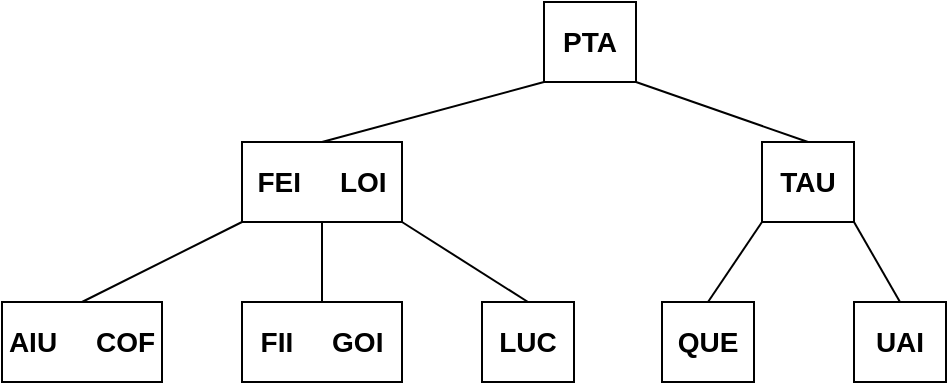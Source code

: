<mxfile version="24.7.6" pages="27">
  <diagram name="1" id="JPCS6tS9VoDPFhMLLpVw">
    <mxGraphModel dx="1674" dy="780" grid="1" gridSize="10" guides="1" tooltips="1" connect="1" arrows="1" fold="1" page="1" pageScale="1" pageWidth="827" pageHeight="1169" math="0" shadow="0">
      <root>
        <mxCell id="0" />
        <mxCell id="1" parent="0" />
        <mxCell id="Ywok2MDvTIcmLsHNkAkO-2" value="&lt;font style=&quot;font-size: 14px;&quot;&gt;&lt;b&gt;PTA&lt;/b&gt;&lt;/font&gt;" style="rounded=0;whiteSpace=wrap;html=1;" vertex="1" parent="1">
          <mxGeometry x="391" y="80" width="46" height="40" as="geometry" />
        </mxCell>
        <mxCell id="Ywok2MDvTIcmLsHNkAkO-4" value="&lt;font style=&quot;font-size: 14px;&quot;&gt;&lt;b&gt;FEI&amp;nbsp; &amp;nbsp; &amp;nbsp;LOI&lt;/b&gt;&lt;/font&gt;" style="rounded=0;whiteSpace=wrap;html=1;" vertex="1" parent="1">
          <mxGeometry x="240" y="150" width="80" height="40" as="geometry" />
        </mxCell>
        <mxCell id="Ywok2MDvTIcmLsHNkAkO-5" value="&lt;font style=&quot;font-size: 14px;&quot;&gt;&lt;b&gt;TAU&lt;/b&gt;&lt;/font&gt;" style="rounded=0;whiteSpace=wrap;html=1;" vertex="1" parent="1">
          <mxGeometry x="500" y="150" width="46" height="40" as="geometry" />
        </mxCell>
        <mxCell id="Ywok2MDvTIcmLsHNkAkO-6" value="&lt;font style=&quot;font-size: 14px;&quot;&gt;&lt;b&gt;AIU&amp;nbsp; &amp;nbsp; &amp;nbsp;COF&lt;/b&gt;&lt;/font&gt;" style="rounded=0;whiteSpace=wrap;html=1;" vertex="1" parent="1">
          <mxGeometry x="120" y="230" width="80" height="40" as="geometry" />
        </mxCell>
        <mxCell id="Ywok2MDvTIcmLsHNkAkO-7" value="&lt;font style=&quot;font-size: 14px;&quot;&gt;&lt;b&gt;FII&amp;nbsp; &amp;nbsp; &amp;nbsp;GOI&lt;/b&gt;&lt;/font&gt;" style="rounded=0;whiteSpace=wrap;html=1;" vertex="1" parent="1">
          <mxGeometry x="240" y="230" width="80" height="40" as="geometry" />
        </mxCell>
        <mxCell id="Ywok2MDvTIcmLsHNkAkO-8" value="&lt;font style=&quot;font-size: 14px;&quot;&gt;&lt;b&gt;LUC&lt;/b&gt;&lt;/font&gt;" style="rounded=0;whiteSpace=wrap;html=1;" vertex="1" parent="1">
          <mxGeometry x="360" y="230" width="46" height="40" as="geometry" />
        </mxCell>
        <mxCell id="Ywok2MDvTIcmLsHNkAkO-9" value="&lt;font style=&quot;font-size: 14px;&quot;&gt;&lt;b&gt;QUE&lt;/b&gt;&lt;/font&gt;" style="rounded=0;whiteSpace=wrap;html=1;" vertex="1" parent="1">
          <mxGeometry x="450" y="230" width="46" height="40" as="geometry" />
        </mxCell>
        <mxCell id="Ywok2MDvTIcmLsHNkAkO-10" value="&lt;font style=&quot;font-size: 14px;&quot;&gt;&lt;b&gt;UAI&lt;/b&gt;&lt;/font&gt;" style="rounded=0;whiteSpace=wrap;html=1;" vertex="1" parent="1">
          <mxGeometry x="546" y="230" width="46" height="40" as="geometry" />
        </mxCell>
        <mxCell id="Ywok2MDvTIcmLsHNkAkO-11" value="" style="endArrow=none;html=1;rounded=0;entryX=0;entryY=1;entryDx=0;entryDy=0;exitX=0.5;exitY=0;exitDx=0;exitDy=0;" edge="1" parent="1" source="Ywok2MDvTIcmLsHNkAkO-4" target="Ywok2MDvTIcmLsHNkAkO-2">
          <mxGeometry width="50" height="50" relative="1" as="geometry">
            <mxPoint x="390" y="430" as="sourcePoint" />
            <mxPoint x="440" y="380" as="targetPoint" />
          </mxGeometry>
        </mxCell>
        <mxCell id="Ywok2MDvTIcmLsHNkAkO-12" value="" style="endArrow=none;html=1;rounded=0;entryX=1;entryY=1;entryDx=0;entryDy=0;exitX=0.5;exitY=0;exitDx=0;exitDy=0;" edge="1" parent="1" source="Ywok2MDvTIcmLsHNkAkO-5" target="Ywok2MDvTIcmLsHNkAkO-2">
          <mxGeometry width="50" height="50" relative="1" as="geometry">
            <mxPoint x="390" y="430" as="sourcePoint" />
            <mxPoint x="440" y="380" as="targetPoint" />
          </mxGeometry>
        </mxCell>
        <mxCell id="Ywok2MDvTIcmLsHNkAkO-13" value="" style="endArrow=none;html=1;rounded=0;entryX=0;entryY=1;entryDx=0;entryDy=0;exitX=0.5;exitY=0;exitDx=0;exitDy=0;" edge="1" parent="1" source="Ywok2MDvTIcmLsHNkAkO-6" target="Ywok2MDvTIcmLsHNkAkO-4">
          <mxGeometry width="50" height="50" relative="1" as="geometry">
            <mxPoint x="390" y="430" as="sourcePoint" />
            <mxPoint x="440" y="380" as="targetPoint" />
          </mxGeometry>
        </mxCell>
        <mxCell id="Ywok2MDvTIcmLsHNkAkO-14" value="" style="endArrow=none;html=1;rounded=0;entryX=0.5;entryY=1;entryDx=0;entryDy=0;exitX=0.5;exitY=0;exitDx=0;exitDy=0;" edge="1" parent="1" source="Ywok2MDvTIcmLsHNkAkO-7" target="Ywok2MDvTIcmLsHNkAkO-4">
          <mxGeometry width="50" height="50" relative="1" as="geometry">
            <mxPoint x="390" y="430" as="sourcePoint" />
            <mxPoint x="440" y="380" as="targetPoint" />
          </mxGeometry>
        </mxCell>
        <mxCell id="Ywok2MDvTIcmLsHNkAkO-15" value="" style="endArrow=none;html=1;rounded=0;entryX=1;entryY=1;entryDx=0;entryDy=0;exitX=0.5;exitY=0;exitDx=0;exitDy=0;" edge="1" parent="1" source="Ywok2MDvTIcmLsHNkAkO-8" target="Ywok2MDvTIcmLsHNkAkO-4">
          <mxGeometry width="50" height="50" relative="1" as="geometry">
            <mxPoint x="390" y="430" as="sourcePoint" />
            <mxPoint x="440" y="380" as="targetPoint" />
          </mxGeometry>
        </mxCell>
        <mxCell id="Ywok2MDvTIcmLsHNkAkO-16" value="" style="endArrow=none;html=1;rounded=0;entryX=0;entryY=1;entryDx=0;entryDy=0;exitX=0.5;exitY=0;exitDx=0;exitDy=0;" edge="1" parent="1" source="Ywok2MDvTIcmLsHNkAkO-9" target="Ywok2MDvTIcmLsHNkAkO-5">
          <mxGeometry width="50" height="50" relative="1" as="geometry">
            <mxPoint x="390" y="430" as="sourcePoint" />
            <mxPoint x="440" y="380" as="targetPoint" />
          </mxGeometry>
        </mxCell>
        <mxCell id="Ywok2MDvTIcmLsHNkAkO-17" value="" style="endArrow=none;html=1;rounded=0;entryX=1;entryY=1;entryDx=0;entryDy=0;exitX=0.5;exitY=0;exitDx=0;exitDy=0;" edge="1" parent="1" source="Ywok2MDvTIcmLsHNkAkO-10" target="Ywok2MDvTIcmLsHNkAkO-5">
          <mxGeometry width="50" height="50" relative="1" as="geometry">
            <mxPoint x="390" y="430" as="sourcePoint" />
            <mxPoint x="440" y="380" as="targetPoint" />
          </mxGeometry>
        </mxCell>
      </root>
    </mxGraphModel>
  </diagram>
  <diagram name="2" id="zz5rPAC4GVzPcjbhJh5o">
    <mxGraphModel dx="1674" dy="780" grid="1" gridSize="10" guides="1" tooltips="1" connect="1" arrows="1" fold="1" page="1" pageScale="1" pageWidth="827" pageHeight="1169" math="0" shadow="0">
      <root>
        <mxCell id="bmaUdIRJHBFF5cJnie11-0" />
        <mxCell id="bmaUdIRJHBFF5cJnie11-1" parent="bmaUdIRJHBFF5cJnie11-0" />
        <mxCell id="bmaUdIRJHBFF5cJnie11-2" value="&lt;font style=&quot;font-size: 14px;&quot;&gt;&lt;b&gt;PTA&lt;/b&gt;&lt;/font&gt;" style="rounded=0;whiteSpace=wrap;html=1;" vertex="1" parent="bmaUdIRJHBFF5cJnie11-1">
          <mxGeometry x="391" y="80" width="46" height="40" as="geometry" />
        </mxCell>
        <mxCell id="bmaUdIRJHBFF5cJnie11-3" value="&lt;font style=&quot;font-size: 14px;&quot;&gt;&lt;b&gt;FEI&amp;nbsp; &amp;nbsp; &amp;nbsp;LOI&lt;/b&gt;&lt;/font&gt;" style="rounded=0;whiteSpace=wrap;html=1;" vertex="1" parent="bmaUdIRJHBFF5cJnie11-1">
          <mxGeometry x="240" y="150" width="80" height="40" as="geometry" />
        </mxCell>
        <mxCell id="bmaUdIRJHBFF5cJnie11-4" value="&lt;font style=&quot;font-size: 14px;&quot;&gt;&lt;b&gt;TAU&lt;/b&gt;&lt;/font&gt;" style="rounded=0;whiteSpace=wrap;html=1;" vertex="1" parent="bmaUdIRJHBFF5cJnie11-1">
          <mxGeometry x="500" y="150" width="46" height="40" as="geometry" />
        </mxCell>
        <mxCell id="bmaUdIRJHBFF5cJnie11-5" value="&lt;font style=&quot;font-size: 14px;&quot;&gt;&lt;b&gt;AIU&amp;nbsp; &amp;nbsp; &amp;nbsp;COF&lt;/b&gt;&lt;/font&gt;" style="rounded=0;whiteSpace=wrap;html=1;" vertex="1" parent="bmaUdIRJHBFF5cJnie11-1">
          <mxGeometry x="120" y="230" width="80" height="40" as="geometry" />
        </mxCell>
        <mxCell id="bmaUdIRJHBFF5cJnie11-6" value="&lt;font style=&quot;font-size: 14px;&quot;&gt;&lt;b&gt;FII&amp;nbsp; &amp;nbsp; &amp;nbsp;GOI&lt;/b&gt;&lt;/font&gt;" style="rounded=0;whiteSpace=wrap;html=1;" vertex="1" parent="bmaUdIRJHBFF5cJnie11-1">
          <mxGeometry x="240" y="230" width="80" height="40" as="geometry" />
        </mxCell>
        <mxCell id="bmaUdIRJHBFF5cJnie11-8" value="&lt;font style=&quot;font-size: 14px;&quot;&gt;&lt;b&gt;QUE&lt;/b&gt;&lt;/font&gt;" style="rounded=0;whiteSpace=wrap;html=1;" vertex="1" parent="bmaUdIRJHBFF5cJnie11-1">
          <mxGeometry x="450" y="230" width="46" height="40" as="geometry" />
        </mxCell>
        <mxCell id="bmaUdIRJHBFF5cJnie11-9" value="&lt;font style=&quot;font-size: 14px;&quot;&gt;&lt;b&gt;UAI&lt;/b&gt;&lt;/font&gt;" style="rounded=0;whiteSpace=wrap;html=1;" vertex="1" parent="bmaUdIRJHBFF5cJnie11-1">
          <mxGeometry x="546" y="230" width="46" height="40" as="geometry" />
        </mxCell>
        <mxCell id="bmaUdIRJHBFF5cJnie11-10" value="" style="endArrow=none;html=1;rounded=0;entryX=0;entryY=1;entryDx=0;entryDy=0;exitX=0.5;exitY=0;exitDx=0;exitDy=0;" edge="1" parent="bmaUdIRJHBFF5cJnie11-1" source="bmaUdIRJHBFF5cJnie11-3" target="bmaUdIRJHBFF5cJnie11-2">
          <mxGeometry width="50" height="50" relative="1" as="geometry">
            <mxPoint x="390" y="430" as="sourcePoint" />
            <mxPoint x="440" y="380" as="targetPoint" />
          </mxGeometry>
        </mxCell>
        <mxCell id="bmaUdIRJHBFF5cJnie11-11" value="" style="endArrow=none;html=1;rounded=0;entryX=1;entryY=1;entryDx=0;entryDy=0;exitX=0.5;exitY=0;exitDx=0;exitDy=0;" edge="1" parent="bmaUdIRJHBFF5cJnie11-1" source="bmaUdIRJHBFF5cJnie11-4" target="bmaUdIRJHBFF5cJnie11-2">
          <mxGeometry width="50" height="50" relative="1" as="geometry">
            <mxPoint x="390" y="430" as="sourcePoint" />
            <mxPoint x="440" y="380" as="targetPoint" />
          </mxGeometry>
        </mxCell>
        <mxCell id="bmaUdIRJHBFF5cJnie11-12" value="" style="endArrow=none;html=1;rounded=0;entryX=0;entryY=1;entryDx=0;entryDy=0;exitX=0.5;exitY=0;exitDx=0;exitDy=0;" edge="1" parent="bmaUdIRJHBFF5cJnie11-1" source="bmaUdIRJHBFF5cJnie11-5" target="bmaUdIRJHBFF5cJnie11-3">
          <mxGeometry width="50" height="50" relative="1" as="geometry">
            <mxPoint x="390" y="430" as="sourcePoint" />
            <mxPoint x="440" y="380" as="targetPoint" />
          </mxGeometry>
        </mxCell>
        <mxCell id="bmaUdIRJHBFF5cJnie11-13" value="" style="endArrow=none;html=1;rounded=0;entryX=0.5;entryY=1;entryDx=0;entryDy=0;exitX=0.5;exitY=0;exitDx=0;exitDy=0;" edge="1" parent="bmaUdIRJHBFF5cJnie11-1" source="bmaUdIRJHBFF5cJnie11-6" target="bmaUdIRJHBFF5cJnie11-3">
          <mxGeometry width="50" height="50" relative="1" as="geometry">
            <mxPoint x="390" y="430" as="sourcePoint" />
            <mxPoint x="440" y="380" as="targetPoint" />
          </mxGeometry>
        </mxCell>
        <mxCell id="bmaUdIRJHBFF5cJnie11-14" value="" style="endArrow=none;html=1;rounded=0;entryX=1;entryY=1;entryDx=0;entryDy=0;exitX=0.5;exitY=0;exitDx=0;exitDy=0;" edge="1" parent="bmaUdIRJHBFF5cJnie11-1" source="jPN68sWuU_4fu_tFR9-r-0" target="bmaUdIRJHBFF5cJnie11-3">
          <mxGeometry width="50" height="50" relative="1" as="geometry">
            <mxPoint x="383" y="230" as="sourcePoint" />
            <mxPoint x="440" y="380" as="targetPoint" />
          </mxGeometry>
        </mxCell>
        <mxCell id="bmaUdIRJHBFF5cJnie11-15" value="" style="endArrow=none;html=1;rounded=0;entryX=0;entryY=1;entryDx=0;entryDy=0;exitX=0.5;exitY=0;exitDx=0;exitDy=0;" edge="1" parent="bmaUdIRJHBFF5cJnie11-1" source="bmaUdIRJHBFF5cJnie11-8" target="bmaUdIRJHBFF5cJnie11-4">
          <mxGeometry width="50" height="50" relative="1" as="geometry">
            <mxPoint x="390" y="430" as="sourcePoint" />
            <mxPoint x="440" y="380" as="targetPoint" />
          </mxGeometry>
        </mxCell>
        <mxCell id="bmaUdIRJHBFF5cJnie11-16" value="" style="endArrow=none;html=1;rounded=0;entryX=1;entryY=1;entryDx=0;entryDy=0;exitX=0.5;exitY=0;exitDx=0;exitDy=0;" edge="1" parent="bmaUdIRJHBFF5cJnie11-1" source="bmaUdIRJHBFF5cJnie11-9" target="bmaUdIRJHBFF5cJnie11-4">
          <mxGeometry width="50" height="50" relative="1" as="geometry">
            <mxPoint x="390" y="430" as="sourcePoint" />
            <mxPoint x="440" y="380" as="targetPoint" />
          </mxGeometry>
        </mxCell>
        <mxCell id="BBV2l8i6tG9UEsXCjtAs-0" value="inserir PPA&amp;nbsp;" style="rounded=1;whiteSpace=wrap;html=1;fontSize=15;" vertex="1" parent="bmaUdIRJHBFF5cJnie11-1">
          <mxGeometry x="660" y="50" width="120" height="60" as="geometry" />
        </mxCell>
        <mxCell id="jPN68sWuU_4fu_tFR9-r-0" value="&lt;font style=&quot;font-size: 14px;&quot;&gt;&lt;b&gt;LUC&amp;nbsp; &amp;nbsp; &amp;nbsp;PPA&lt;/b&gt;&lt;/font&gt;" style="rounded=0;whiteSpace=wrap;html=1;fillColor=#003366;" vertex="1" parent="bmaUdIRJHBFF5cJnie11-1">
          <mxGeometry x="350" y="230" width="80" height="40" as="geometry" />
        </mxCell>
        <mxCell id="0Qtava_5PmtXWWZVN4Fu-0" value="&lt;font style=&quot;font-size: 14px;&quot;&gt;&lt;b&gt;LUC&amp;nbsp; &amp;nbsp; &amp;nbsp;PPA&lt;/b&gt;&lt;/font&gt;" style="rounded=0;whiteSpace=wrap;html=1;" vertex="1" parent="bmaUdIRJHBFF5cJnie11-1">
          <mxGeometry x="350" y="230" width="80" height="40" as="geometry" />
        </mxCell>
      </root>
    </mxGraphModel>
  </diagram>
  <diagram name="3" id="J-ASyDxdzWvhNoLprHwn">
    <mxGraphModel dx="1674" dy="780" grid="1" gridSize="10" guides="1" tooltips="1" connect="1" arrows="1" fold="1" page="1" pageScale="1" pageWidth="827" pageHeight="1169" math="0" shadow="0">
      <root>
        <mxCell id="bc11VOwM-CcZpzBHkrgP-0" />
        <mxCell id="bc11VOwM-CcZpzBHkrgP-1" parent="bc11VOwM-CcZpzBHkrgP-0" />
        <mxCell id="bc11VOwM-CcZpzBHkrgP-2" value="&lt;font style=&quot;font-size: 14px;&quot;&gt;&lt;b&gt;PTA&lt;/b&gt;&lt;/font&gt;" style="rounded=0;whiteSpace=wrap;html=1;fillColor=#EA6B66;" vertex="1" parent="bc11VOwM-CcZpzBHkrgP-1">
          <mxGeometry x="391" y="80" width="46" height="40" as="geometry" />
        </mxCell>
        <mxCell id="bc11VOwM-CcZpzBHkrgP-3" value="&lt;font style=&quot;font-size: 14px;&quot;&gt;&lt;b&gt;FEI&amp;nbsp; &amp;nbsp; &amp;nbsp;LOI&lt;/b&gt;&lt;/font&gt;" style="rounded=0;whiteSpace=wrap;html=1;" vertex="1" parent="bc11VOwM-CcZpzBHkrgP-1">
          <mxGeometry x="240" y="150" width="80" height="40" as="geometry" />
        </mxCell>
        <mxCell id="bc11VOwM-CcZpzBHkrgP-4" value="&lt;font style=&quot;font-size: 14px;&quot;&gt;&lt;b&gt;TAU&lt;/b&gt;&lt;/font&gt;" style="rounded=0;whiteSpace=wrap;html=1;" vertex="1" parent="bc11VOwM-CcZpzBHkrgP-1">
          <mxGeometry x="500" y="150" width="46" height="40" as="geometry" />
        </mxCell>
        <mxCell id="bc11VOwM-CcZpzBHkrgP-5" value="&lt;font style=&quot;font-size: 14px;&quot;&gt;&lt;b&gt;AIU&amp;nbsp; &amp;nbsp; &amp;nbsp;COF&lt;/b&gt;&lt;/font&gt;" style="rounded=0;whiteSpace=wrap;html=1;" vertex="1" parent="bc11VOwM-CcZpzBHkrgP-1">
          <mxGeometry x="120" y="230" width="80" height="40" as="geometry" />
        </mxCell>
        <mxCell id="bc11VOwM-CcZpzBHkrgP-6" value="&lt;font style=&quot;font-size: 14px;&quot;&gt;&lt;b&gt;FII&amp;nbsp; &amp;nbsp; &amp;nbsp;GOI&lt;/b&gt;&lt;/font&gt;" style="rounded=0;whiteSpace=wrap;html=1;" vertex="1" parent="bc11VOwM-CcZpzBHkrgP-1">
          <mxGeometry x="240" y="230" width="80" height="40" as="geometry" />
        </mxCell>
        <mxCell id="bc11VOwM-CcZpzBHkrgP-7" value="&lt;font style=&quot;font-size: 14px;&quot;&gt;&lt;b&gt;QUE&lt;/b&gt;&lt;/font&gt;" style="rounded=0;whiteSpace=wrap;html=1;" vertex="1" parent="bc11VOwM-CcZpzBHkrgP-1">
          <mxGeometry x="450" y="230" width="46" height="40" as="geometry" />
        </mxCell>
        <mxCell id="bc11VOwM-CcZpzBHkrgP-8" value="&lt;font style=&quot;font-size: 14px;&quot;&gt;&lt;b&gt;UAI&lt;/b&gt;&lt;/font&gt;" style="rounded=0;whiteSpace=wrap;html=1;" vertex="1" parent="bc11VOwM-CcZpzBHkrgP-1">
          <mxGeometry x="546" y="230" width="46" height="40" as="geometry" />
        </mxCell>
        <mxCell id="bc11VOwM-CcZpzBHkrgP-9" value="" style="endArrow=none;html=1;rounded=0;entryX=0;entryY=1;entryDx=0;entryDy=0;exitX=0.5;exitY=0;exitDx=0;exitDy=0;" edge="1" parent="bc11VOwM-CcZpzBHkrgP-1" source="bc11VOwM-CcZpzBHkrgP-3" target="bc11VOwM-CcZpzBHkrgP-2">
          <mxGeometry width="50" height="50" relative="1" as="geometry">
            <mxPoint x="390" y="430" as="sourcePoint" />
            <mxPoint x="440" y="380" as="targetPoint" />
          </mxGeometry>
        </mxCell>
        <mxCell id="bc11VOwM-CcZpzBHkrgP-10" value="" style="endArrow=none;html=1;rounded=0;entryX=1;entryY=1;entryDx=0;entryDy=0;exitX=0.5;exitY=0;exitDx=0;exitDy=0;" edge="1" parent="bc11VOwM-CcZpzBHkrgP-1" source="bc11VOwM-CcZpzBHkrgP-4" target="bc11VOwM-CcZpzBHkrgP-2">
          <mxGeometry width="50" height="50" relative="1" as="geometry">
            <mxPoint x="390" y="430" as="sourcePoint" />
            <mxPoint x="440" y="380" as="targetPoint" />
          </mxGeometry>
        </mxCell>
        <mxCell id="bc11VOwM-CcZpzBHkrgP-11" value="" style="endArrow=none;html=1;rounded=0;entryX=0;entryY=1;entryDx=0;entryDy=0;exitX=0.5;exitY=0;exitDx=0;exitDy=0;" edge="1" parent="bc11VOwM-CcZpzBHkrgP-1" source="bc11VOwM-CcZpzBHkrgP-5" target="bc11VOwM-CcZpzBHkrgP-3">
          <mxGeometry width="50" height="50" relative="1" as="geometry">
            <mxPoint x="390" y="430" as="sourcePoint" />
            <mxPoint x="440" y="380" as="targetPoint" />
          </mxGeometry>
        </mxCell>
        <mxCell id="bc11VOwM-CcZpzBHkrgP-12" value="" style="endArrow=none;html=1;rounded=0;entryX=0.5;entryY=1;entryDx=0;entryDy=0;exitX=0.5;exitY=0;exitDx=0;exitDy=0;" edge="1" parent="bc11VOwM-CcZpzBHkrgP-1" source="bc11VOwM-CcZpzBHkrgP-6" target="bc11VOwM-CcZpzBHkrgP-3">
          <mxGeometry width="50" height="50" relative="1" as="geometry">
            <mxPoint x="390" y="430" as="sourcePoint" />
            <mxPoint x="440" y="380" as="targetPoint" />
          </mxGeometry>
        </mxCell>
        <mxCell id="bc11VOwM-CcZpzBHkrgP-13" value="" style="endArrow=none;html=1;rounded=0;entryX=1;entryY=1;entryDx=0;entryDy=0;exitX=0.5;exitY=0;exitDx=0;exitDy=0;" edge="1" parent="bc11VOwM-CcZpzBHkrgP-1" source="bc11VOwM-CcZpzBHkrgP-17" target="bc11VOwM-CcZpzBHkrgP-3">
          <mxGeometry width="50" height="50" relative="1" as="geometry">
            <mxPoint x="383" y="230" as="sourcePoint" />
            <mxPoint x="440" y="380" as="targetPoint" />
          </mxGeometry>
        </mxCell>
        <mxCell id="bc11VOwM-CcZpzBHkrgP-14" value="" style="endArrow=none;html=1;rounded=0;entryX=0;entryY=1;entryDx=0;entryDy=0;exitX=0.5;exitY=0;exitDx=0;exitDy=0;" edge="1" parent="bc11VOwM-CcZpzBHkrgP-1" source="bc11VOwM-CcZpzBHkrgP-7" target="bc11VOwM-CcZpzBHkrgP-4">
          <mxGeometry width="50" height="50" relative="1" as="geometry">
            <mxPoint x="390" y="430" as="sourcePoint" />
            <mxPoint x="440" y="380" as="targetPoint" />
          </mxGeometry>
        </mxCell>
        <mxCell id="bc11VOwM-CcZpzBHkrgP-15" value="" style="endArrow=none;html=1;rounded=0;entryX=1;entryY=1;entryDx=0;entryDy=0;exitX=0.5;exitY=0;exitDx=0;exitDy=0;" edge="1" parent="bc11VOwM-CcZpzBHkrgP-1" source="bc11VOwM-CcZpzBHkrgP-8" target="bc11VOwM-CcZpzBHkrgP-4">
          <mxGeometry width="50" height="50" relative="1" as="geometry">
            <mxPoint x="390" y="430" as="sourcePoint" />
            <mxPoint x="440" y="380" as="targetPoint" />
          </mxGeometry>
        </mxCell>
        <mxCell id="bc11VOwM-CcZpzBHkrgP-16" value="remover PTA&amp;nbsp;" style="rounded=1;whiteSpace=wrap;html=1;fontSize=15;" vertex="1" parent="bc11VOwM-CcZpzBHkrgP-1">
          <mxGeometry x="660" y="50" width="120" height="60" as="geometry" />
        </mxCell>
        <mxCell id="bc11VOwM-CcZpzBHkrgP-17" value="&lt;font style=&quot;font-size: 14px;&quot;&gt;&lt;b&gt;LUC&amp;nbsp; &amp;nbsp; &amp;nbsp;PPA&lt;/b&gt;&lt;/font&gt;" style="rounded=0;whiteSpace=wrap;html=1;" vertex="1" parent="bc11VOwM-CcZpzBHkrgP-1">
          <mxGeometry x="350" y="230" width="80" height="40" as="geometry" />
        </mxCell>
        <mxCell id="rCtZxlqtJiHAzcs5Couu-0" value="&lt;font style=&quot;font-size: 14px;&quot;&gt;&lt;b&gt;PTA&lt;/b&gt;&lt;/font&gt;" style="rounded=0;whiteSpace=wrap;html=1;" vertex="1" parent="bc11VOwM-CcZpzBHkrgP-1">
          <mxGeometry x="391" y="80" width="46" height="40" as="geometry" />
        </mxCell>
      </root>
    </mxGraphModel>
  </diagram>
  <diagram name="4" id="DxMTJeRSyX9MFRQJ_2B9">
    <mxGraphModel dx="1674" dy="780" grid="1" gridSize="10" guides="1" tooltips="1" connect="1" arrows="1" fold="1" page="1" pageScale="1" pageWidth="827" pageHeight="1169" math="0" shadow="0">
      <root>
        <mxCell id="Lr1zyGQ5BWuYYjfEEmuh-0" />
        <mxCell id="Lr1zyGQ5BWuYYjfEEmuh-1" parent="Lr1zyGQ5BWuYYjfEEmuh-0" />
        <mxCell id="Lr1zyGQ5BWuYYjfEEmuh-2" value="&lt;font style=&quot;font-size: 14px;&quot;&gt;&lt;b&gt;PTA&lt;/b&gt;&lt;/font&gt;" style="rounded=0;whiteSpace=wrap;html=1;fillColor=#EA6B66;" vertex="1" parent="Lr1zyGQ5BWuYYjfEEmuh-1">
          <mxGeometry x="391" y="80" width="46" height="40" as="geometry" />
        </mxCell>
        <mxCell id="Lr1zyGQ5BWuYYjfEEmuh-3" value="&lt;font style=&quot;font-size: 14px;&quot;&gt;&lt;b&gt;FEI&amp;nbsp; &amp;nbsp; &amp;nbsp;LOI&lt;/b&gt;&lt;/font&gt;" style="rounded=0;whiteSpace=wrap;html=1;" vertex="1" parent="Lr1zyGQ5BWuYYjfEEmuh-1">
          <mxGeometry x="240" y="150" width="80" height="40" as="geometry" />
        </mxCell>
        <mxCell id="Lr1zyGQ5BWuYYjfEEmuh-4" value="&lt;font style=&quot;font-size: 14px;&quot;&gt;&lt;b&gt;TAU&lt;/b&gt;&lt;/font&gt;" style="rounded=0;whiteSpace=wrap;html=1;" vertex="1" parent="Lr1zyGQ5BWuYYjfEEmuh-1">
          <mxGeometry x="500" y="150" width="46" height="40" as="geometry" />
        </mxCell>
        <mxCell id="Lr1zyGQ5BWuYYjfEEmuh-5" value="&lt;font style=&quot;font-size: 14px;&quot;&gt;&lt;b&gt;AIU&amp;nbsp; &amp;nbsp; &amp;nbsp;COF&lt;/b&gt;&lt;/font&gt;" style="rounded=0;whiteSpace=wrap;html=1;" vertex="1" parent="Lr1zyGQ5BWuYYjfEEmuh-1">
          <mxGeometry x="120" y="230" width="80" height="40" as="geometry" />
        </mxCell>
        <mxCell id="Lr1zyGQ5BWuYYjfEEmuh-6" value="&lt;font style=&quot;font-size: 14px;&quot;&gt;&lt;b&gt;FII&amp;nbsp; &amp;nbsp; &amp;nbsp;GOI&lt;/b&gt;&lt;/font&gt;" style="rounded=0;whiteSpace=wrap;html=1;" vertex="1" parent="Lr1zyGQ5BWuYYjfEEmuh-1">
          <mxGeometry x="240" y="230" width="80" height="40" as="geometry" />
        </mxCell>
        <mxCell id="Lr1zyGQ5BWuYYjfEEmuh-7" value="&lt;font style=&quot;font-size: 14px;&quot;&gt;&lt;b&gt;QUE&lt;/b&gt;&lt;/font&gt;" style="rounded=0;whiteSpace=wrap;html=1;fillColor=#67AB9F;" vertex="1" parent="Lr1zyGQ5BWuYYjfEEmuh-1">
          <mxGeometry x="450" y="230" width="46" height="40" as="geometry" />
        </mxCell>
        <mxCell id="Lr1zyGQ5BWuYYjfEEmuh-8" value="&lt;font style=&quot;font-size: 14px;&quot;&gt;&lt;b&gt;UAI&lt;/b&gt;&lt;/font&gt;" style="rounded=0;whiteSpace=wrap;html=1;" vertex="1" parent="Lr1zyGQ5BWuYYjfEEmuh-1">
          <mxGeometry x="546" y="230" width="46" height="40" as="geometry" />
        </mxCell>
        <mxCell id="Lr1zyGQ5BWuYYjfEEmuh-9" value="" style="endArrow=none;html=1;rounded=0;entryX=0;entryY=1;entryDx=0;entryDy=0;exitX=0.5;exitY=0;exitDx=0;exitDy=0;" edge="1" parent="Lr1zyGQ5BWuYYjfEEmuh-1" source="Lr1zyGQ5BWuYYjfEEmuh-3" target="Lr1zyGQ5BWuYYjfEEmuh-2">
          <mxGeometry width="50" height="50" relative="1" as="geometry">
            <mxPoint x="390" y="430" as="sourcePoint" />
            <mxPoint x="440" y="380" as="targetPoint" />
          </mxGeometry>
        </mxCell>
        <mxCell id="Lr1zyGQ5BWuYYjfEEmuh-10" value="" style="endArrow=none;html=1;rounded=0;entryX=1;entryY=1;entryDx=0;entryDy=0;exitX=0.5;exitY=0;exitDx=0;exitDy=0;" edge="1" parent="Lr1zyGQ5BWuYYjfEEmuh-1" source="Lr1zyGQ5BWuYYjfEEmuh-4" target="Lr1zyGQ5BWuYYjfEEmuh-2">
          <mxGeometry width="50" height="50" relative="1" as="geometry">
            <mxPoint x="390" y="430" as="sourcePoint" />
            <mxPoint x="440" y="380" as="targetPoint" />
          </mxGeometry>
        </mxCell>
        <mxCell id="Lr1zyGQ5BWuYYjfEEmuh-11" value="" style="endArrow=none;html=1;rounded=0;entryX=0;entryY=1;entryDx=0;entryDy=0;exitX=0.5;exitY=0;exitDx=0;exitDy=0;" edge="1" parent="Lr1zyGQ5BWuYYjfEEmuh-1" source="Lr1zyGQ5BWuYYjfEEmuh-5" target="Lr1zyGQ5BWuYYjfEEmuh-3">
          <mxGeometry width="50" height="50" relative="1" as="geometry">
            <mxPoint x="390" y="430" as="sourcePoint" />
            <mxPoint x="440" y="380" as="targetPoint" />
          </mxGeometry>
        </mxCell>
        <mxCell id="Lr1zyGQ5BWuYYjfEEmuh-12" value="" style="endArrow=none;html=1;rounded=0;entryX=0.5;entryY=1;entryDx=0;entryDy=0;exitX=0.5;exitY=0;exitDx=0;exitDy=0;" edge="1" parent="Lr1zyGQ5BWuYYjfEEmuh-1" source="Lr1zyGQ5BWuYYjfEEmuh-6" target="Lr1zyGQ5BWuYYjfEEmuh-3">
          <mxGeometry width="50" height="50" relative="1" as="geometry">
            <mxPoint x="390" y="430" as="sourcePoint" />
            <mxPoint x="440" y="380" as="targetPoint" />
          </mxGeometry>
        </mxCell>
        <mxCell id="Lr1zyGQ5BWuYYjfEEmuh-13" value="" style="endArrow=none;html=1;rounded=0;entryX=1;entryY=1;entryDx=0;entryDy=0;exitX=0.5;exitY=0;exitDx=0;exitDy=0;" edge="1" parent="Lr1zyGQ5BWuYYjfEEmuh-1" source="Lr1zyGQ5BWuYYjfEEmuh-17" target="Lr1zyGQ5BWuYYjfEEmuh-3">
          <mxGeometry width="50" height="50" relative="1" as="geometry">
            <mxPoint x="383" y="230" as="sourcePoint" />
            <mxPoint x="440" y="380" as="targetPoint" />
          </mxGeometry>
        </mxCell>
        <mxCell id="Lr1zyGQ5BWuYYjfEEmuh-14" value="" style="endArrow=none;html=1;rounded=0;entryX=0;entryY=1;entryDx=0;entryDy=0;exitX=0.5;exitY=0;exitDx=0;exitDy=0;" edge="1" parent="Lr1zyGQ5BWuYYjfEEmuh-1" source="Lr1zyGQ5BWuYYjfEEmuh-7" target="Lr1zyGQ5BWuYYjfEEmuh-4">
          <mxGeometry width="50" height="50" relative="1" as="geometry">
            <mxPoint x="390" y="430" as="sourcePoint" />
            <mxPoint x="440" y="380" as="targetPoint" />
          </mxGeometry>
        </mxCell>
        <mxCell id="Lr1zyGQ5BWuYYjfEEmuh-15" value="" style="endArrow=none;html=1;rounded=0;entryX=1;entryY=1;entryDx=0;entryDy=0;exitX=0.5;exitY=0;exitDx=0;exitDy=0;" edge="1" parent="Lr1zyGQ5BWuYYjfEEmuh-1" source="Lr1zyGQ5BWuYYjfEEmuh-8" target="Lr1zyGQ5BWuYYjfEEmuh-4">
          <mxGeometry width="50" height="50" relative="1" as="geometry">
            <mxPoint x="390" y="430" as="sourcePoint" />
            <mxPoint x="440" y="380" as="targetPoint" />
          </mxGeometry>
        </mxCell>
        <mxCell id="Lr1zyGQ5BWuYYjfEEmuh-16" value="remover PTA&amp;nbsp;" style="rounded=1;whiteSpace=wrap;html=1;fontSize=15;" vertex="1" parent="Lr1zyGQ5BWuYYjfEEmuh-1">
          <mxGeometry x="660" y="50" width="120" height="60" as="geometry" />
        </mxCell>
        <mxCell id="Lr1zyGQ5BWuYYjfEEmuh-17" value="&lt;font style=&quot;font-size: 14px;&quot;&gt;&lt;b&gt;LUC&amp;nbsp; &amp;nbsp; &amp;nbsp;PPA&lt;/b&gt;&lt;/font&gt;" style="rounded=0;whiteSpace=wrap;html=1;" vertex="1" parent="Lr1zyGQ5BWuYYjfEEmuh-1">
          <mxGeometry x="350" y="230" width="80" height="40" as="geometry" />
        </mxCell>
        <mxCell id="gg-1zXpQO4MGjVtTYBoZ-0" value="sucessor = QUE" style="rounded=1;whiteSpace=wrap;html=1;fontSize=15;" vertex="1" parent="Lr1zyGQ5BWuYYjfEEmuh-1">
          <mxGeometry x="660" y="120" width="120" height="60" as="geometry" />
        </mxCell>
        <mxCell id="NYjSuNmo_FUoVBCrsobo-0" value="&lt;font style=&quot;font-size: 14px;&quot;&gt;&lt;b&gt;PTA&lt;/b&gt;&lt;/font&gt;" style="rounded=0;whiteSpace=wrap;html=1;" vertex="1" parent="Lr1zyGQ5BWuYYjfEEmuh-1">
          <mxGeometry x="391" y="80" width="46" height="40" as="geometry" />
        </mxCell>
        <mxCell id="bsOqFdZZ31M0G5Jqmgw9-0" value="&lt;font style=&quot;font-size: 14px;&quot;&gt;&lt;b&gt;QUE&lt;/b&gt;&lt;/font&gt;" style="rounded=0;whiteSpace=wrap;html=1;" vertex="1" parent="Lr1zyGQ5BWuYYjfEEmuh-1">
          <mxGeometry x="450" y="230" width="46" height="40" as="geometry" />
        </mxCell>
      </root>
    </mxGraphModel>
  </diagram>
  <diagram name="5" id="HXMOTJl4QAq7zsllmDy6">
    <mxGraphModel dx="1674" dy="780" grid="1" gridSize="10" guides="1" tooltips="1" connect="1" arrows="1" fold="1" page="1" pageScale="1" pageWidth="827" pageHeight="1169" math="0" shadow="0">
      <root>
        <mxCell id="_4XLMW5-PLaiq4sMt8ub-0" />
        <mxCell id="_4XLMW5-PLaiq4sMt8ub-1" parent="_4XLMW5-PLaiq4sMt8ub-0" />
        <mxCell id="_4XLMW5-PLaiq4sMt8ub-3" value="&lt;font style=&quot;font-size: 14px;&quot;&gt;&lt;b&gt;FEI&amp;nbsp; &amp;nbsp; &amp;nbsp;LOI&lt;/b&gt;&lt;/font&gt;" style="rounded=0;whiteSpace=wrap;html=1;" vertex="1" parent="_4XLMW5-PLaiq4sMt8ub-1">
          <mxGeometry x="240" y="150" width="80" height="40" as="geometry" />
        </mxCell>
        <mxCell id="_4XLMW5-PLaiq4sMt8ub-4" value="&lt;font style=&quot;font-size: 14px;&quot;&gt;&lt;b&gt;TAU&lt;/b&gt;&lt;/font&gt;" style="rounded=0;whiteSpace=wrap;html=1;" vertex="1" parent="_4XLMW5-PLaiq4sMt8ub-1">
          <mxGeometry x="500" y="150" width="46" height="40" as="geometry" />
        </mxCell>
        <mxCell id="_4XLMW5-PLaiq4sMt8ub-5" value="&lt;font style=&quot;font-size: 14px;&quot;&gt;&lt;b&gt;AIU&amp;nbsp; &amp;nbsp; &amp;nbsp;COF&lt;/b&gt;&lt;/font&gt;" style="rounded=0;whiteSpace=wrap;html=1;" vertex="1" parent="_4XLMW5-PLaiq4sMt8ub-1">
          <mxGeometry x="120" y="230" width="80" height="40" as="geometry" />
        </mxCell>
        <mxCell id="_4XLMW5-PLaiq4sMt8ub-6" value="&lt;font style=&quot;font-size: 14px;&quot;&gt;&lt;b&gt;FII&amp;nbsp; &amp;nbsp; &amp;nbsp;GOI&lt;/b&gt;&lt;/font&gt;" style="rounded=0;whiteSpace=wrap;html=1;" vertex="1" parent="_4XLMW5-PLaiq4sMt8ub-1">
          <mxGeometry x="240" y="230" width="80" height="40" as="geometry" />
        </mxCell>
        <mxCell id="_4XLMW5-PLaiq4sMt8ub-8" value="&lt;font style=&quot;font-size: 14px;&quot;&gt;&lt;b&gt;UAI&lt;/b&gt;&lt;/font&gt;" style="rounded=0;whiteSpace=wrap;html=1;" vertex="1" parent="_4XLMW5-PLaiq4sMt8ub-1">
          <mxGeometry x="546" y="230" width="46" height="40" as="geometry" />
        </mxCell>
        <mxCell id="_4XLMW5-PLaiq4sMt8ub-9" value="" style="endArrow=none;html=1;rounded=0;entryX=0;entryY=1;entryDx=0;entryDy=0;exitX=0.5;exitY=0;exitDx=0;exitDy=0;" edge="1" parent="_4XLMW5-PLaiq4sMt8ub-1" source="_4XLMW5-PLaiq4sMt8ub-3">
          <mxGeometry width="50" height="50" relative="1" as="geometry">
            <mxPoint x="390" y="430" as="sourcePoint" />
            <mxPoint x="391" y="120" as="targetPoint" />
          </mxGeometry>
        </mxCell>
        <mxCell id="_4XLMW5-PLaiq4sMt8ub-10" value="" style="endArrow=none;html=1;rounded=0;entryX=1;entryY=1;entryDx=0;entryDy=0;exitX=0.5;exitY=0;exitDx=0;exitDy=0;" edge="1" parent="_4XLMW5-PLaiq4sMt8ub-1" source="_4XLMW5-PLaiq4sMt8ub-4">
          <mxGeometry width="50" height="50" relative="1" as="geometry">
            <mxPoint x="390" y="430" as="sourcePoint" />
            <mxPoint x="437" y="120" as="targetPoint" />
          </mxGeometry>
        </mxCell>
        <mxCell id="_4XLMW5-PLaiq4sMt8ub-11" value="" style="endArrow=none;html=1;rounded=0;entryX=0;entryY=1;entryDx=0;entryDy=0;exitX=0.5;exitY=0;exitDx=0;exitDy=0;" edge="1" parent="_4XLMW5-PLaiq4sMt8ub-1" source="_4XLMW5-PLaiq4sMt8ub-5" target="_4XLMW5-PLaiq4sMt8ub-3">
          <mxGeometry width="50" height="50" relative="1" as="geometry">
            <mxPoint x="390" y="430" as="sourcePoint" />
            <mxPoint x="440" y="380" as="targetPoint" />
          </mxGeometry>
        </mxCell>
        <mxCell id="_4XLMW5-PLaiq4sMt8ub-12" value="" style="endArrow=none;html=1;rounded=0;entryX=0.5;entryY=1;entryDx=0;entryDy=0;exitX=0.5;exitY=0;exitDx=0;exitDy=0;" edge="1" parent="_4XLMW5-PLaiq4sMt8ub-1" source="_4XLMW5-PLaiq4sMt8ub-6" target="_4XLMW5-PLaiq4sMt8ub-3">
          <mxGeometry width="50" height="50" relative="1" as="geometry">
            <mxPoint x="390" y="430" as="sourcePoint" />
            <mxPoint x="440" y="380" as="targetPoint" />
          </mxGeometry>
        </mxCell>
        <mxCell id="_4XLMW5-PLaiq4sMt8ub-13" value="" style="endArrow=none;html=1;rounded=0;entryX=1;entryY=1;entryDx=0;entryDy=0;exitX=0.5;exitY=0;exitDx=0;exitDy=0;" edge="1" parent="_4XLMW5-PLaiq4sMt8ub-1" source="_4XLMW5-PLaiq4sMt8ub-17" target="_4XLMW5-PLaiq4sMt8ub-3">
          <mxGeometry width="50" height="50" relative="1" as="geometry">
            <mxPoint x="383" y="230" as="sourcePoint" />
            <mxPoint x="440" y="380" as="targetPoint" />
          </mxGeometry>
        </mxCell>
        <mxCell id="_4XLMW5-PLaiq4sMt8ub-15" value="" style="endArrow=none;html=1;rounded=0;entryX=1;entryY=1;entryDx=0;entryDy=0;exitX=0.5;exitY=0;exitDx=0;exitDy=0;" edge="1" parent="_4XLMW5-PLaiq4sMt8ub-1" source="_4XLMW5-PLaiq4sMt8ub-8" target="_4XLMW5-PLaiq4sMt8ub-4">
          <mxGeometry width="50" height="50" relative="1" as="geometry">
            <mxPoint x="390" y="430" as="sourcePoint" />
            <mxPoint x="440" y="380" as="targetPoint" />
          </mxGeometry>
        </mxCell>
        <mxCell id="_4XLMW5-PLaiq4sMt8ub-16" value="remover PTA&amp;nbsp;" style="rounded=1;whiteSpace=wrap;html=1;fontSize=15;" vertex="1" parent="_4XLMW5-PLaiq4sMt8ub-1">
          <mxGeometry x="660" y="50" width="120" height="60" as="geometry" />
        </mxCell>
        <mxCell id="_4XLMW5-PLaiq4sMt8ub-17" value="&lt;font style=&quot;font-size: 14px;&quot;&gt;&lt;b&gt;LUC&amp;nbsp; &amp;nbsp; &amp;nbsp;PPA&lt;/b&gt;&lt;/font&gt;" style="rounded=0;whiteSpace=wrap;html=1;" vertex="1" parent="_4XLMW5-PLaiq4sMt8ub-1">
          <mxGeometry x="350" y="230" width="80" height="40" as="geometry" />
        </mxCell>
        <mxCell id="_4XLMW5-PLaiq4sMt8ub-18" value="sucessor = QUE" style="rounded=1;whiteSpace=wrap;html=1;fontSize=15;" vertex="1" parent="_4XLMW5-PLaiq4sMt8ub-1">
          <mxGeometry x="660" y="120" width="120" height="60" as="geometry" />
        </mxCell>
        <mxCell id="bKjPL-HUUt9Tv2MWdEdx-0" value="&lt;font style=&quot;font-size: 14px;&quot;&gt;&lt;b&gt;QUE&lt;/b&gt;&lt;/font&gt;" style="rounded=0;whiteSpace=wrap;html=1;" vertex="1" parent="_4XLMW5-PLaiq4sMt8ub-1">
          <mxGeometry x="391" y="80" width="46" height="40" as="geometry" />
        </mxCell>
        <mxCell id="N-L8wJyj1E3LuohI3CB5-0" value="" style="rounded=0;whiteSpace=wrap;html=1;" vertex="1" parent="_4XLMW5-PLaiq4sMt8ub-1">
          <mxGeometry x="454" y="230" width="46" height="40" as="geometry" />
        </mxCell>
        <mxCell id="OCwkOnY2ybHZ9FrZJ5si-3" value="" style="endArrow=none;html=1;rounded=0;entryX=0;entryY=1;entryDx=0;entryDy=0;exitX=0.5;exitY=0;exitDx=0;exitDy=0;" edge="1" parent="_4XLMW5-PLaiq4sMt8ub-1" source="N-L8wJyj1E3LuohI3CB5-0" target="_4XLMW5-PLaiq4sMt8ub-4">
          <mxGeometry width="50" height="50" relative="1" as="geometry">
            <mxPoint x="390" y="430" as="sourcePoint" />
            <mxPoint x="440" y="380" as="targetPoint" />
          </mxGeometry>
        </mxCell>
      </root>
    </mxGraphModel>
  </diagram>
  <diagram name="6" id="XNheFyHPJV-Ua5boYVDL">
    <mxGraphModel dx="1674" dy="780" grid="1" gridSize="10" guides="1" tooltips="1" connect="1" arrows="1" fold="1" page="1" pageScale="1" pageWidth="827" pageHeight="1169" math="0" shadow="0">
      <root>
        <mxCell id="g7MICV-6CiM1j3tfK2KW-0" />
        <mxCell id="g7MICV-6CiM1j3tfK2KW-1" parent="g7MICV-6CiM1j3tfK2KW-0" />
        <mxCell id="g7MICV-6CiM1j3tfK2KW-2" value="&lt;font style=&quot;font-size: 14px;&quot;&gt;&lt;b&gt;FEI&amp;nbsp; &amp;nbsp; &amp;nbsp;LOI&lt;/b&gt;&lt;/font&gt;" style="rounded=0;whiteSpace=wrap;html=1;" vertex="1" parent="g7MICV-6CiM1j3tfK2KW-1">
          <mxGeometry x="240" y="150" width="80" height="40" as="geometry" />
        </mxCell>
        <mxCell id="g7MICV-6CiM1j3tfK2KW-3" value="" style="rounded=0;whiteSpace=wrap;html=1;" vertex="1" parent="g7MICV-6CiM1j3tfK2KW-1">
          <mxGeometry x="500" y="150" width="46" height="40" as="geometry" />
        </mxCell>
        <mxCell id="g7MICV-6CiM1j3tfK2KW-4" value="&lt;font style=&quot;font-size: 14px;&quot;&gt;&lt;b&gt;AIU&amp;nbsp; &amp;nbsp; &amp;nbsp;COF&lt;/b&gt;&lt;/font&gt;" style="rounded=0;whiteSpace=wrap;html=1;" vertex="1" parent="g7MICV-6CiM1j3tfK2KW-1">
          <mxGeometry x="120" y="230" width="80" height="40" as="geometry" />
        </mxCell>
        <mxCell id="g7MICV-6CiM1j3tfK2KW-5" value="&lt;font style=&quot;font-size: 14px;&quot;&gt;&lt;b&gt;FII&amp;nbsp; &amp;nbsp; &amp;nbsp;GOI&lt;/b&gt;&lt;/font&gt;" style="rounded=0;whiteSpace=wrap;html=1;" vertex="1" parent="g7MICV-6CiM1j3tfK2KW-1">
          <mxGeometry x="240" y="230" width="80" height="40" as="geometry" />
        </mxCell>
        <mxCell id="g7MICV-6CiM1j3tfK2KW-7" value="" style="endArrow=none;html=1;rounded=0;entryX=0;entryY=1;entryDx=0;entryDy=0;exitX=0.5;exitY=0;exitDx=0;exitDy=0;" edge="1" parent="g7MICV-6CiM1j3tfK2KW-1" source="g7MICV-6CiM1j3tfK2KW-2">
          <mxGeometry width="50" height="50" relative="1" as="geometry">
            <mxPoint x="390" y="430" as="sourcePoint" />
            <mxPoint x="391" y="120" as="targetPoint" />
          </mxGeometry>
        </mxCell>
        <mxCell id="g7MICV-6CiM1j3tfK2KW-8" value="" style="endArrow=none;html=1;rounded=0;entryX=1;entryY=1;entryDx=0;entryDy=0;exitX=0.5;exitY=0;exitDx=0;exitDy=0;" edge="1" parent="g7MICV-6CiM1j3tfK2KW-1" source="g7MICV-6CiM1j3tfK2KW-3">
          <mxGeometry width="50" height="50" relative="1" as="geometry">
            <mxPoint x="390" y="430" as="sourcePoint" />
            <mxPoint x="437" y="120" as="targetPoint" />
          </mxGeometry>
        </mxCell>
        <mxCell id="g7MICV-6CiM1j3tfK2KW-9" value="" style="endArrow=none;html=1;rounded=0;entryX=0;entryY=1;entryDx=0;entryDy=0;exitX=0.5;exitY=0;exitDx=0;exitDy=0;" edge="1" parent="g7MICV-6CiM1j3tfK2KW-1" source="g7MICV-6CiM1j3tfK2KW-4" target="g7MICV-6CiM1j3tfK2KW-2">
          <mxGeometry width="50" height="50" relative="1" as="geometry">
            <mxPoint x="390" y="430" as="sourcePoint" />
            <mxPoint x="440" y="380" as="targetPoint" />
          </mxGeometry>
        </mxCell>
        <mxCell id="g7MICV-6CiM1j3tfK2KW-10" value="" style="endArrow=none;html=1;rounded=0;entryX=0.5;entryY=1;entryDx=0;entryDy=0;exitX=0.5;exitY=0;exitDx=0;exitDy=0;" edge="1" parent="g7MICV-6CiM1j3tfK2KW-1" source="g7MICV-6CiM1j3tfK2KW-5" target="g7MICV-6CiM1j3tfK2KW-2">
          <mxGeometry width="50" height="50" relative="1" as="geometry">
            <mxPoint x="390" y="430" as="sourcePoint" />
            <mxPoint x="440" y="380" as="targetPoint" />
          </mxGeometry>
        </mxCell>
        <mxCell id="g7MICV-6CiM1j3tfK2KW-11" value="" style="endArrow=none;html=1;rounded=0;entryX=1;entryY=1;entryDx=0;entryDy=0;exitX=0.5;exitY=0;exitDx=0;exitDy=0;" edge="1" parent="g7MICV-6CiM1j3tfK2KW-1" source="g7MICV-6CiM1j3tfK2KW-14" target="g7MICV-6CiM1j3tfK2KW-2">
          <mxGeometry width="50" height="50" relative="1" as="geometry">
            <mxPoint x="383" y="230" as="sourcePoint" />
            <mxPoint x="440" y="380" as="targetPoint" />
          </mxGeometry>
        </mxCell>
        <mxCell id="g7MICV-6CiM1j3tfK2KW-12" value="" style="endArrow=none;html=1;rounded=0;entryX=1;entryY=1;entryDx=0;entryDy=0;exitX=0.5;exitY=0;exitDx=0;exitDy=0;" edge="1" parent="g7MICV-6CiM1j3tfK2KW-1" source="r_heCQFybFGuFmOmLN-H-0" target="g7MICV-6CiM1j3tfK2KW-3">
          <mxGeometry width="50" height="50" relative="1" as="geometry">
            <mxPoint x="546" y="220" as="sourcePoint" />
            <mxPoint x="440" y="380" as="targetPoint" />
          </mxGeometry>
        </mxCell>
        <mxCell id="g7MICV-6CiM1j3tfK2KW-13" value="remover PTA&amp;nbsp;" style="rounded=1;whiteSpace=wrap;html=1;fontSize=15;" vertex="1" parent="g7MICV-6CiM1j3tfK2KW-1">
          <mxGeometry x="660" y="50" width="120" height="60" as="geometry" />
        </mxCell>
        <mxCell id="g7MICV-6CiM1j3tfK2KW-14" value="&lt;font style=&quot;font-size: 14px;&quot;&gt;&lt;b&gt;LUC&amp;nbsp; &amp;nbsp; &amp;nbsp;PPA&lt;/b&gt;&lt;/font&gt;" style="rounded=0;whiteSpace=wrap;html=1;" vertex="1" parent="g7MICV-6CiM1j3tfK2KW-1">
          <mxGeometry x="350" y="230" width="80" height="40" as="geometry" />
        </mxCell>
        <mxCell id="g7MICV-6CiM1j3tfK2KW-15" value="sucessor = QUE" style="rounded=1;whiteSpace=wrap;html=1;fontSize=15;" vertex="1" parent="g7MICV-6CiM1j3tfK2KW-1">
          <mxGeometry x="660" y="120" width="120" height="60" as="geometry" />
        </mxCell>
        <mxCell id="g7MICV-6CiM1j3tfK2KW-16" value="&lt;font style=&quot;font-size: 14px;&quot;&gt;&lt;b&gt;QUE&lt;/b&gt;&lt;/font&gt;" style="rounded=0;whiteSpace=wrap;html=1;" vertex="1" parent="g7MICV-6CiM1j3tfK2KW-1">
          <mxGeometry x="391" y="80" width="46" height="40" as="geometry" />
        </mxCell>
        <mxCell id="EwZyLdSjeV6CGz11hTeZ-0" value="fusão necessária" style="rounded=1;whiteSpace=wrap;html=1;fontSize=15;" vertex="1" parent="g7MICV-6CiM1j3tfK2KW-1">
          <mxGeometry x="660" y="190" width="120" height="60" as="geometry" />
        </mxCell>
        <mxCell id="r_heCQFybFGuFmOmLN-H-0" value="&lt;font style=&quot;font-size: 14px;&quot;&gt;&lt;b&gt;TAU&amp;nbsp; &amp;nbsp; &amp;nbsp;UAI&lt;/b&gt;&lt;/font&gt;" style="rounded=0;whiteSpace=wrap;html=1;" vertex="1" parent="g7MICV-6CiM1j3tfK2KW-1">
          <mxGeometry x="529" y="230" width="80" height="40" as="geometry" />
        </mxCell>
      </root>
    </mxGraphModel>
  </diagram>
  <diagram name="7" id="NjQLX5skVI5SzTJ7BPhu">
    <mxGraphModel dx="1674" dy="780" grid="1" gridSize="10" guides="1" tooltips="1" connect="1" arrows="1" fold="1" page="1" pageScale="1" pageWidth="827" pageHeight="1169" math="0" shadow="0">
      <root>
        <mxCell id="fPpmCmpHmQK8ur5kkNos-0" />
        <mxCell id="fPpmCmpHmQK8ur5kkNos-1" parent="fPpmCmpHmQK8ur5kkNos-0" />
        <mxCell id="fPpmCmpHmQK8ur5kkNos-2" value="&lt;font style=&quot;font-size: 14px;&quot;&gt;&lt;b&gt;FEI&amp;nbsp; &amp;nbsp; &amp;nbsp;LOI&lt;/b&gt;&lt;/font&gt;" style="rounded=0;whiteSpace=wrap;html=1;" vertex="1" parent="fPpmCmpHmQK8ur5kkNos-1">
          <mxGeometry x="240" y="150" width="80" height="40" as="geometry" />
        </mxCell>
        <mxCell id="fPpmCmpHmQK8ur5kkNos-3" value="" style="rounded=0;whiteSpace=wrap;html=1;" vertex="1" parent="fPpmCmpHmQK8ur5kkNos-1">
          <mxGeometry x="501" y="150" width="46" height="40" as="geometry" />
        </mxCell>
        <mxCell id="fPpmCmpHmQK8ur5kkNos-4" value="&lt;font style=&quot;font-size: 14px;&quot;&gt;&lt;b&gt;AIU&amp;nbsp; &amp;nbsp; &amp;nbsp;COF&lt;/b&gt;&lt;/font&gt;" style="rounded=0;whiteSpace=wrap;html=1;" vertex="1" parent="fPpmCmpHmQK8ur5kkNos-1">
          <mxGeometry x="120" y="230" width="80" height="40" as="geometry" />
        </mxCell>
        <mxCell id="fPpmCmpHmQK8ur5kkNos-5" value="&lt;font style=&quot;font-size: 14px;&quot;&gt;&lt;b&gt;FII&amp;nbsp; &amp;nbsp; &amp;nbsp;GOI&lt;/b&gt;&lt;/font&gt;" style="rounded=0;whiteSpace=wrap;html=1;" vertex="1" parent="fPpmCmpHmQK8ur5kkNos-1">
          <mxGeometry x="240" y="230" width="80" height="40" as="geometry" />
        </mxCell>
        <mxCell id="fPpmCmpHmQK8ur5kkNos-6" value="" style="endArrow=none;html=1;rounded=0;entryX=0;entryY=1;entryDx=0;entryDy=0;exitX=0.5;exitY=0;exitDx=0;exitDy=0;" edge="1" parent="fPpmCmpHmQK8ur5kkNos-1" source="fPpmCmpHmQK8ur5kkNos-2">
          <mxGeometry width="50" height="50" relative="1" as="geometry">
            <mxPoint x="390" y="430" as="sourcePoint" />
            <mxPoint x="391" y="120" as="targetPoint" />
          </mxGeometry>
        </mxCell>
        <mxCell id="fPpmCmpHmQK8ur5kkNos-7" value="" style="endArrow=none;html=1;rounded=0;entryX=1;entryY=1;entryDx=0;entryDy=0;exitX=0.5;exitY=0;exitDx=0;exitDy=0;" edge="1" parent="fPpmCmpHmQK8ur5kkNos-1" source="fPpmCmpHmQK8ur5kkNos-3">
          <mxGeometry width="50" height="50" relative="1" as="geometry">
            <mxPoint x="390" y="430" as="sourcePoint" />
            <mxPoint x="437" y="120" as="targetPoint" />
          </mxGeometry>
        </mxCell>
        <mxCell id="fPpmCmpHmQK8ur5kkNos-8" value="" style="endArrow=none;html=1;rounded=0;entryX=0;entryY=1;entryDx=0;entryDy=0;exitX=0.5;exitY=0;exitDx=0;exitDy=0;" edge="1" parent="fPpmCmpHmQK8ur5kkNos-1" source="fPpmCmpHmQK8ur5kkNos-4" target="fPpmCmpHmQK8ur5kkNos-2">
          <mxGeometry width="50" height="50" relative="1" as="geometry">
            <mxPoint x="390" y="430" as="sourcePoint" />
            <mxPoint x="440" y="380" as="targetPoint" />
          </mxGeometry>
        </mxCell>
        <mxCell id="fPpmCmpHmQK8ur5kkNos-9" value="" style="endArrow=none;html=1;rounded=0;entryX=0.5;entryY=1;entryDx=0;entryDy=0;exitX=0.5;exitY=0;exitDx=0;exitDy=0;" edge="1" parent="fPpmCmpHmQK8ur5kkNos-1" source="fPpmCmpHmQK8ur5kkNos-5" target="fPpmCmpHmQK8ur5kkNos-2">
          <mxGeometry width="50" height="50" relative="1" as="geometry">
            <mxPoint x="390" y="430" as="sourcePoint" />
            <mxPoint x="440" y="380" as="targetPoint" />
          </mxGeometry>
        </mxCell>
        <mxCell id="fPpmCmpHmQK8ur5kkNos-10" value="" style="endArrow=none;html=1;rounded=0;entryX=1;entryY=1;entryDx=0;entryDy=0;exitX=0.5;exitY=0;exitDx=0;exitDy=0;" edge="1" parent="fPpmCmpHmQK8ur5kkNos-1" source="fPpmCmpHmQK8ur5kkNos-13" target="fPpmCmpHmQK8ur5kkNos-2">
          <mxGeometry width="50" height="50" relative="1" as="geometry">
            <mxPoint x="383" y="230" as="sourcePoint" />
            <mxPoint x="440" y="380" as="targetPoint" />
          </mxGeometry>
        </mxCell>
        <mxCell id="fPpmCmpHmQK8ur5kkNos-11" value="" style="endArrow=none;html=1;rounded=0;entryX=1;entryY=1;entryDx=0;entryDy=0;exitX=0.5;exitY=0;exitDx=0;exitDy=0;" edge="1" parent="fPpmCmpHmQK8ur5kkNos-1" source="fPpmCmpHmQK8ur5kkNos-17" target="fPpmCmpHmQK8ur5kkNos-3">
          <mxGeometry width="50" height="50" relative="1" as="geometry">
            <mxPoint x="546" y="220" as="sourcePoint" />
            <mxPoint x="440" y="380" as="targetPoint" />
          </mxGeometry>
        </mxCell>
        <mxCell id="fPpmCmpHmQK8ur5kkNos-12" value="remover PTA&amp;nbsp;" style="rounded=1;whiteSpace=wrap;html=1;fontSize=15;" vertex="1" parent="fPpmCmpHmQK8ur5kkNos-1">
          <mxGeometry x="660" y="50" width="120" height="60" as="geometry" />
        </mxCell>
        <mxCell id="fPpmCmpHmQK8ur5kkNos-13" value="&lt;font style=&quot;font-size: 14px;&quot;&gt;&lt;b&gt;LUC&amp;nbsp; &amp;nbsp; &amp;nbsp;PPA&lt;/b&gt;&lt;/font&gt;" style="rounded=0;whiteSpace=wrap;html=1;" vertex="1" parent="fPpmCmpHmQK8ur5kkNos-1">
          <mxGeometry x="350" y="230" width="80" height="40" as="geometry" />
        </mxCell>
        <mxCell id="fPpmCmpHmQK8ur5kkNos-14" value="sucessor = QUE" style="rounded=1;whiteSpace=wrap;html=1;fontSize=15;" vertex="1" parent="fPpmCmpHmQK8ur5kkNos-1">
          <mxGeometry x="660" y="120" width="120" height="60" as="geometry" />
        </mxCell>
        <mxCell id="fPpmCmpHmQK8ur5kkNos-15" value="" style="rounded=0;whiteSpace=wrap;html=1;" vertex="1" parent="fPpmCmpHmQK8ur5kkNos-1">
          <mxGeometry x="391" y="80" width="46" height="40" as="geometry" />
        </mxCell>
        <mxCell id="fPpmCmpHmQK8ur5kkNos-16" value="fusão necessária" style="rounded=1;whiteSpace=wrap;html=1;fontSize=15;" vertex="1" parent="fPpmCmpHmQK8ur5kkNos-1">
          <mxGeometry x="660" y="190" width="120" height="60" as="geometry" />
        </mxCell>
        <mxCell id="fPpmCmpHmQK8ur5kkNos-17" value="&lt;font style=&quot;font-size: 14px;&quot;&gt;&lt;b&gt;TAU&amp;nbsp; &amp;nbsp; &amp;nbsp;UAI&lt;/b&gt;&lt;/font&gt;" style="rounded=0;whiteSpace=wrap;html=1;" vertex="1" parent="fPpmCmpHmQK8ur5kkNos-1">
          <mxGeometry x="529" y="230" width="80" height="40" as="geometry" />
        </mxCell>
        <mxCell id="UZPQ3Bd0Sq10yLHncyGt-0" value="&lt;font style=&quot;font-size: 14px;&quot;&gt;&lt;b&gt;QUE&lt;/b&gt;&lt;/font&gt;" style="rounded=0;whiteSpace=wrap;html=1;" vertex="1" parent="fPpmCmpHmQK8ur5kkNos-1">
          <mxGeometry x="501" y="150" width="46" height="40" as="geometry" />
        </mxCell>
        <mxCell id="AtTfond-VP1-oec_zd0w-0" value="rotação necessária" style="rounded=1;whiteSpace=wrap;html=1;fontSize=15;" vertex="1" parent="fPpmCmpHmQK8ur5kkNos-1">
          <mxGeometry x="660" y="260" width="120" height="60" as="geometry" />
        </mxCell>
      </root>
    </mxGraphModel>
  </diagram>
  <diagram name="8" id="xRyJYmjg79hC5FjCL8oq">
    <mxGraphModel dx="1674" dy="780" grid="1" gridSize="10" guides="1" tooltips="1" connect="1" arrows="1" fold="1" page="1" pageScale="1" pageWidth="827" pageHeight="1169" math="0" shadow="0">
      <root>
        <mxCell id="O9pYf9PoXBbitP7WJZZ9-0" />
        <mxCell id="O9pYf9PoXBbitP7WJZZ9-1" parent="O9pYf9PoXBbitP7WJZZ9-0" />
        <mxCell id="O9pYf9PoXBbitP7WJZZ9-2" value="&lt;font style=&quot;font-size: 14px;&quot;&gt;&lt;b&gt;FEI&amp;nbsp; &amp;nbsp; &amp;nbsp;LOI&lt;/b&gt;&lt;/font&gt;" style="rounded=0;whiteSpace=wrap;html=1;" vertex="1" parent="O9pYf9PoXBbitP7WJZZ9-1">
          <mxGeometry x="240" y="150" width="80" height="40" as="geometry" />
        </mxCell>
        <mxCell id="O9pYf9PoXBbitP7WJZZ9-3" value="" style="rounded=0;whiteSpace=wrap;html=1;" vertex="1" parent="O9pYf9PoXBbitP7WJZZ9-1">
          <mxGeometry x="501" y="150" width="46" height="40" as="geometry" />
        </mxCell>
        <mxCell id="O9pYf9PoXBbitP7WJZZ9-4" value="&lt;font style=&quot;font-size: 14px;&quot;&gt;&lt;b&gt;AIU&amp;nbsp; &amp;nbsp; &amp;nbsp;COF&lt;/b&gt;&lt;/font&gt;" style="rounded=0;whiteSpace=wrap;html=1;" vertex="1" parent="O9pYf9PoXBbitP7WJZZ9-1">
          <mxGeometry x="120" y="230" width="80" height="40" as="geometry" />
        </mxCell>
        <mxCell id="O9pYf9PoXBbitP7WJZZ9-5" value="&lt;font style=&quot;font-size: 14px;&quot;&gt;&lt;b&gt;FII&amp;nbsp; &amp;nbsp; &amp;nbsp;GOI&lt;/b&gt;&lt;/font&gt;" style="rounded=0;whiteSpace=wrap;html=1;" vertex="1" parent="O9pYf9PoXBbitP7WJZZ9-1">
          <mxGeometry x="240" y="230" width="80" height="40" as="geometry" />
        </mxCell>
        <mxCell id="O9pYf9PoXBbitP7WJZZ9-6" value="" style="endArrow=none;html=1;rounded=0;entryX=0;entryY=1;entryDx=0;entryDy=0;exitX=0.5;exitY=0;exitDx=0;exitDy=0;" edge="1" parent="O9pYf9PoXBbitP7WJZZ9-1" source="O9pYf9PoXBbitP7WJZZ9-2">
          <mxGeometry width="50" height="50" relative="1" as="geometry">
            <mxPoint x="390" y="430" as="sourcePoint" />
            <mxPoint x="391" y="120" as="targetPoint" />
          </mxGeometry>
        </mxCell>
        <mxCell id="O9pYf9PoXBbitP7WJZZ9-7" value="" style="endArrow=none;html=1;rounded=0;entryX=1;entryY=1;entryDx=0;entryDy=0;exitX=0.5;exitY=0;exitDx=0;exitDy=0;" edge="1" parent="O9pYf9PoXBbitP7WJZZ9-1" source="O9pYf9PoXBbitP7WJZZ9-3">
          <mxGeometry width="50" height="50" relative="1" as="geometry">
            <mxPoint x="390" y="430" as="sourcePoint" />
            <mxPoint x="437" y="120" as="targetPoint" />
          </mxGeometry>
        </mxCell>
        <mxCell id="O9pYf9PoXBbitP7WJZZ9-8" value="" style="endArrow=none;html=1;rounded=0;entryX=0;entryY=1;entryDx=0;entryDy=0;exitX=0.5;exitY=0;exitDx=0;exitDy=0;" edge="1" parent="O9pYf9PoXBbitP7WJZZ9-1" source="O9pYf9PoXBbitP7WJZZ9-4" target="O9pYf9PoXBbitP7WJZZ9-2">
          <mxGeometry width="50" height="50" relative="1" as="geometry">
            <mxPoint x="390" y="430" as="sourcePoint" />
            <mxPoint x="440" y="380" as="targetPoint" />
          </mxGeometry>
        </mxCell>
        <mxCell id="O9pYf9PoXBbitP7WJZZ9-9" value="" style="endArrow=none;html=1;rounded=0;entryX=0.5;entryY=1;entryDx=0;entryDy=0;exitX=0.5;exitY=0;exitDx=0;exitDy=0;" edge="1" parent="O9pYf9PoXBbitP7WJZZ9-1" source="O9pYf9PoXBbitP7WJZZ9-5" target="O9pYf9PoXBbitP7WJZZ9-2">
          <mxGeometry width="50" height="50" relative="1" as="geometry">
            <mxPoint x="390" y="430" as="sourcePoint" />
            <mxPoint x="440" y="380" as="targetPoint" />
          </mxGeometry>
        </mxCell>
        <mxCell id="O9pYf9PoXBbitP7WJZZ9-10" value="" style="endArrow=none;html=1;rounded=0;entryX=0;entryY=1;entryDx=0;entryDy=0;exitX=0.5;exitY=0;exitDx=0;exitDy=0;" edge="1" parent="O9pYf9PoXBbitP7WJZZ9-1" source="O9pYf9PoXBbitP7WJZZ9-13" target="O9pYf9PoXBbitP7WJZZ9-18">
          <mxGeometry width="50" height="50" relative="1" as="geometry">
            <mxPoint x="383" y="230" as="sourcePoint" />
            <mxPoint x="440" y="380" as="targetPoint" />
          </mxGeometry>
        </mxCell>
        <mxCell id="O9pYf9PoXBbitP7WJZZ9-11" value="" style="endArrow=none;html=1;rounded=0;entryX=1;entryY=1;entryDx=0;entryDy=0;exitX=0.5;exitY=0;exitDx=0;exitDy=0;" edge="1" parent="O9pYf9PoXBbitP7WJZZ9-1" source="O9pYf9PoXBbitP7WJZZ9-17" target="O9pYf9PoXBbitP7WJZZ9-3">
          <mxGeometry width="50" height="50" relative="1" as="geometry">
            <mxPoint x="546" y="220" as="sourcePoint" />
            <mxPoint x="440" y="380" as="targetPoint" />
          </mxGeometry>
        </mxCell>
        <mxCell id="O9pYf9PoXBbitP7WJZZ9-12" value="remover PTA&amp;nbsp;" style="rounded=1;whiteSpace=wrap;html=1;fontSize=15;" vertex="1" parent="O9pYf9PoXBbitP7WJZZ9-1">
          <mxGeometry x="660" y="50" width="120" height="60" as="geometry" />
        </mxCell>
        <mxCell id="O9pYf9PoXBbitP7WJZZ9-13" value="&lt;font style=&quot;font-size: 14px;&quot;&gt;&lt;b&gt;LUC&amp;nbsp; &amp;nbsp; &amp;nbsp;PPA&lt;/b&gt;&lt;/font&gt;" style="rounded=0;whiteSpace=wrap;html=1;" vertex="1" parent="O9pYf9PoXBbitP7WJZZ9-1">
          <mxGeometry x="421" y="230" width="80" height="40" as="geometry" />
        </mxCell>
        <mxCell id="O9pYf9PoXBbitP7WJZZ9-14" value="sucessor = QUE" style="rounded=1;whiteSpace=wrap;html=1;fontSize=15;" vertex="1" parent="O9pYf9PoXBbitP7WJZZ9-1">
          <mxGeometry x="660" y="120" width="120" height="60" as="geometry" />
        </mxCell>
        <mxCell id="O9pYf9PoXBbitP7WJZZ9-15" value="" style="rounded=0;whiteSpace=wrap;html=1;" vertex="1" parent="O9pYf9PoXBbitP7WJZZ9-1">
          <mxGeometry x="391" y="80" width="46" height="40" as="geometry" />
        </mxCell>
        <mxCell id="O9pYf9PoXBbitP7WJZZ9-16" value="fusão necessária" style="rounded=1;whiteSpace=wrap;html=1;fontSize=15;" vertex="1" parent="O9pYf9PoXBbitP7WJZZ9-1">
          <mxGeometry x="660" y="190" width="120" height="60" as="geometry" />
        </mxCell>
        <mxCell id="O9pYf9PoXBbitP7WJZZ9-17" value="&lt;font style=&quot;font-size: 14px;&quot;&gt;&lt;b&gt;TAU&amp;nbsp; &amp;nbsp; &amp;nbsp;UAI&lt;/b&gt;&lt;/font&gt;" style="rounded=0;whiteSpace=wrap;html=1;" vertex="1" parent="O9pYf9PoXBbitP7WJZZ9-1">
          <mxGeometry x="529" y="230" width="80" height="40" as="geometry" />
        </mxCell>
        <mxCell id="O9pYf9PoXBbitP7WJZZ9-18" value="&lt;font style=&quot;font-size: 14px;&quot;&gt;&lt;b&gt;QUE&lt;/b&gt;&lt;/font&gt;" style="rounded=0;whiteSpace=wrap;html=1;" vertex="1" parent="O9pYf9PoXBbitP7WJZZ9-1">
          <mxGeometry x="501" y="150" width="46" height="40" as="geometry" />
        </mxCell>
        <mxCell id="O9pYf9PoXBbitP7WJZZ9-19" value="rotação necessária" style="rounded=1;whiteSpace=wrap;html=1;fontSize=15;" vertex="1" parent="O9pYf9PoXBbitP7WJZZ9-1">
          <mxGeometry x="660" y="260" width="120" height="60" as="geometry" />
        </mxCell>
      </root>
    </mxGraphModel>
  </diagram>
  <diagram name="9" id="kSFIejloYxdBvYp5OJdU">
    <mxGraphModel dx="1674" dy="780" grid="1" gridSize="10" guides="1" tooltips="1" connect="1" arrows="1" fold="1" page="1" pageScale="1" pageWidth="827" pageHeight="1169" math="0" shadow="0">
      <root>
        <mxCell id="3tALhe5vWSCvjmkuIvcB-0" />
        <mxCell id="3tALhe5vWSCvjmkuIvcB-1" parent="3tALhe5vWSCvjmkuIvcB-0" />
        <mxCell id="3tALhe5vWSCvjmkuIvcB-3" value="" style="rounded=0;whiteSpace=wrap;html=1;" vertex="1" parent="3tALhe5vWSCvjmkuIvcB-1">
          <mxGeometry x="501" y="150" width="46" height="40" as="geometry" />
        </mxCell>
        <mxCell id="3tALhe5vWSCvjmkuIvcB-4" value="&lt;font style=&quot;font-size: 14px;&quot;&gt;&lt;b&gt;AIU&amp;nbsp; &amp;nbsp; &amp;nbsp;COF&lt;/b&gt;&lt;/font&gt;" style="rounded=0;whiteSpace=wrap;html=1;" vertex="1" parent="3tALhe5vWSCvjmkuIvcB-1">
          <mxGeometry x="170" y="230" width="80" height="40" as="geometry" />
        </mxCell>
        <mxCell id="3tALhe5vWSCvjmkuIvcB-5" value="&lt;font style=&quot;font-size: 14px;&quot;&gt;&lt;b&gt;FII&amp;nbsp; &amp;nbsp; &amp;nbsp;GOI&lt;/b&gt;&lt;/font&gt;" style="rounded=0;whiteSpace=wrap;html=1;" vertex="1" parent="3tALhe5vWSCvjmkuIvcB-1">
          <mxGeometry x="303" y="230" width="80" height="40" as="geometry" />
        </mxCell>
        <mxCell id="3tALhe5vWSCvjmkuIvcB-6" value="" style="endArrow=none;html=1;rounded=0;entryX=0;entryY=1;entryDx=0;entryDy=0;exitX=0.5;exitY=0;exitDx=0;exitDy=0;" edge="1" parent="3tALhe5vWSCvjmkuIvcB-1">
          <mxGeometry width="50" height="50" relative="1" as="geometry">
            <mxPoint x="280" y="150" as="sourcePoint" />
            <mxPoint x="391" y="120" as="targetPoint" />
          </mxGeometry>
        </mxCell>
        <mxCell id="3tALhe5vWSCvjmkuIvcB-7" value="" style="endArrow=none;html=1;rounded=0;entryX=1;entryY=1;entryDx=0;entryDy=0;exitX=0.5;exitY=0;exitDx=0;exitDy=0;" edge="1" parent="3tALhe5vWSCvjmkuIvcB-1" source="3tALhe5vWSCvjmkuIvcB-3">
          <mxGeometry width="50" height="50" relative="1" as="geometry">
            <mxPoint x="390" y="430" as="sourcePoint" />
            <mxPoint x="437" y="120" as="targetPoint" />
          </mxGeometry>
        </mxCell>
        <mxCell id="3tALhe5vWSCvjmkuIvcB-8" value="" style="endArrow=none;html=1;rounded=0;entryX=0;entryY=1;entryDx=0;entryDy=0;exitX=0.5;exitY=0;exitDx=0;exitDy=0;" edge="1" parent="3tALhe5vWSCvjmkuIvcB-1" source="3tALhe5vWSCvjmkuIvcB-4" target="paP69TtHaiUH3uiwQUYS-1">
          <mxGeometry width="50" height="50" relative="1" as="geometry">
            <mxPoint x="390" y="430" as="sourcePoint" />
            <mxPoint x="240" y="190" as="targetPoint" />
          </mxGeometry>
        </mxCell>
        <mxCell id="3tALhe5vWSCvjmkuIvcB-9" value="" style="endArrow=none;html=1;rounded=0;entryX=1;entryY=1;entryDx=0;entryDy=0;exitX=0.5;exitY=0;exitDx=0;exitDy=0;" edge="1" parent="3tALhe5vWSCvjmkuIvcB-1" source="3tALhe5vWSCvjmkuIvcB-5" target="paP69TtHaiUH3uiwQUYS-1">
          <mxGeometry width="50" height="50" relative="1" as="geometry">
            <mxPoint x="390" y="430" as="sourcePoint" />
            <mxPoint x="280" y="190" as="targetPoint" />
          </mxGeometry>
        </mxCell>
        <mxCell id="3tALhe5vWSCvjmkuIvcB-10" value="" style="endArrow=none;html=1;rounded=0;entryX=0;entryY=1;entryDx=0;entryDy=0;exitX=0.5;exitY=0;exitDx=0;exitDy=0;" edge="1" parent="3tALhe5vWSCvjmkuIvcB-1" source="3tALhe5vWSCvjmkuIvcB-13" target="3tALhe5vWSCvjmkuIvcB-18">
          <mxGeometry width="50" height="50" relative="1" as="geometry">
            <mxPoint x="383" y="230" as="sourcePoint" />
            <mxPoint x="440" y="380" as="targetPoint" />
          </mxGeometry>
        </mxCell>
        <mxCell id="3tALhe5vWSCvjmkuIvcB-11" value="" style="endArrow=none;html=1;rounded=0;entryX=1;entryY=1;entryDx=0;entryDy=0;exitX=0.5;exitY=0;exitDx=0;exitDy=0;" edge="1" parent="3tALhe5vWSCvjmkuIvcB-1" source="3tALhe5vWSCvjmkuIvcB-17" target="3tALhe5vWSCvjmkuIvcB-3">
          <mxGeometry width="50" height="50" relative="1" as="geometry">
            <mxPoint x="546" y="220" as="sourcePoint" />
            <mxPoint x="440" y="380" as="targetPoint" />
          </mxGeometry>
        </mxCell>
        <mxCell id="3tALhe5vWSCvjmkuIvcB-12" value="remover PTA&amp;nbsp;" style="rounded=1;whiteSpace=wrap;html=1;fontSize=15;" vertex="1" parent="3tALhe5vWSCvjmkuIvcB-1">
          <mxGeometry x="660" y="50" width="120" height="60" as="geometry" />
        </mxCell>
        <mxCell id="3tALhe5vWSCvjmkuIvcB-13" value="&lt;font style=&quot;font-size: 14px;&quot;&gt;&lt;b&gt;LUC&amp;nbsp; &amp;nbsp; &amp;nbsp;PPA&lt;/b&gt;&lt;/font&gt;" style="rounded=0;whiteSpace=wrap;html=1;" vertex="1" parent="3tALhe5vWSCvjmkuIvcB-1">
          <mxGeometry x="421" y="230" width="80" height="40" as="geometry" />
        </mxCell>
        <mxCell id="3tALhe5vWSCvjmkuIvcB-14" value="sucessor = QUE" style="rounded=1;whiteSpace=wrap;html=1;fontSize=15;" vertex="1" parent="3tALhe5vWSCvjmkuIvcB-1">
          <mxGeometry x="660" y="120" width="120" height="60" as="geometry" />
        </mxCell>
        <mxCell id="3tALhe5vWSCvjmkuIvcB-15" value="" style="rounded=0;whiteSpace=wrap;html=1;" vertex="1" parent="3tALhe5vWSCvjmkuIvcB-1">
          <mxGeometry x="391" y="80" width="46" height="40" as="geometry" />
        </mxCell>
        <mxCell id="3tALhe5vWSCvjmkuIvcB-16" value="fusão necessária" style="rounded=1;whiteSpace=wrap;html=1;fontSize=15;" vertex="1" parent="3tALhe5vWSCvjmkuIvcB-1">
          <mxGeometry x="660" y="190" width="120" height="60" as="geometry" />
        </mxCell>
        <mxCell id="3tALhe5vWSCvjmkuIvcB-17" value="&lt;font style=&quot;font-size: 14px;&quot;&gt;&lt;b&gt;TAU&amp;nbsp; &amp;nbsp; &amp;nbsp;UAI&lt;/b&gt;&lt;/font&gt;" style="rounded=0;whiteSpace=wrap;html=1;" vertex="1" parent="3tALhe5vWSCvjmkuIvcB-1">
          <mxGeometry x="529" y="230" width="80" height="40" as="geometry" />
        </mxCell>
        <mxCell id="3tALhe5vWSCvjmkuIvcB-18" value="&lt;font style=&quot;font-size: 14px;&quot;&gt;&lt;b&gt;QUE&lt;/b&gt;&lt;/font&gt;" style="rounded=0;whiteSpace=wrap;html=1;" vertex="1" parent="3tALhe5vWSCvjmkuIvcB-1">
          <mxGeometry x="501" y="150" width="46" height="40" as="geometry" />
        </mxCell>
        <mxCell id="3tALhe5vWSCvjmkuIvcB-19" value="rotação necessária" style="rounded=1;whiteSpace=wrap;html=1;fontSize=15;" vertex="1" parent="3tALhe5vWSCvjmkuIvcB-1">
          <mxGeometry x="660" y="260" width="120" height="60" as="geometry" />
        </mxCell>
        <mxCell id="paP69TtHaiUH3uiwQUYS-0" value="&lt;span style=&quot;font-size: 14px;&quot;&gt;&lt;b&gt;LOI&lt;/b&gt;&lt;/span&gt;" style="rounded=0;whiteSpace=wrap;html=1;" vertex="1" parent="3tALhe5vWSCvjmkuIvcB-1">
          <mxGeometry x="391" y="80" width="46" height="40" as="geometry" />
        </mxCell>
        <mxCell id="paP69TtHaiUH3uiwQUYS-1" value="&lt;span style=&quot;font-size: 14px;&quot;&gt;&lt;b&gt;FEI&lt;/b&gt;&lt;/span&gt;" style="rounded=0;whiteSpace=wrap;html=1;" vertex="1" parent="3tALhe5vWSCvjmkuIvcB-1">
          <mxGeometry x="257" y="150" width="46" height="40" as="geometry" />
        </mxCell>
      </root>
    </mxGraphModel>
  </diagram>
  <diagram name="10" id="sW39GnJZdcsoVvPZfo8D">
    <mxGraphModel dx="1674" dy="780" grid="1" gridSize="10" guides="1" tooltips="1" connect="1" arrows="1" fold="1" page="1" pageScale="1" pageWidth="827" pageHeight="1169" math="0" shadow="0">
      <root>
        <mxCell id="gj80QtIMOCTuoVt01l7p-0" />
        <mxCell id="gj80QtIMOCTuoVt01l7p-1" parent="gj80QtIMOCTuoVt01l7p-0" />
        <mxCell id="gj80QtIMOCTuoVt01l7p-2" value="" style="rounded=0;whiteSpace=wrap;html=1;" vertex="1" parent="gj80QtIMOCTuoVt01l7p-1">
          <mxGeometry x="501" y="150" width="46" height="40" as="geometry" />
        </mxCell>
        <mxCell id="gj80QtIMOCTuoVt01l7p-3" value="&lt;font style=&quot;font-size: 14px;&quot;&gt;&lt;b&gt;AIU&amp;nbsp; CAI&amp;nbsp; COF&lt;/b&gt;&lt;/font&gt;" style="rounded=0;whiteSpace=wrap;html=1;" vertex="1" parent="gj80QtIMOCTuoVt01l7p-1">
          <mxGeometry x="160" y="230" width="100" height="40" as="geometry" />
        </mxCell>
        <mxCell id="gj80QtIMOCTuoVt01l7p-4" value="&lt;font style=&quot;font-size: 14px;&quot;&gt;&lt;b&gt;FII&amp;nbsp; &amp;nbsp; &amp;nbsp;GOI&lt;/b&gt;&lt;/font&gt;" style="rounded=0;whiteSpace=wrap;html=1;" vertex="1" parent="gj80QtIMOCTuoVt01l7p-1">
          <mxGeometry x="303" y="230" width="80" height="40" as="geometry" />
        </mxCell>
        <mxCell id="gj80QtIMOCTuoVt01l7p-5" value="" style="endArrow=none;html=1;rounded=0;entryX=0;entryY=1;entryDx=0;entryDy=0;exitX=0.5;exitY=0;exitDx=0;exitDy=0;" edge="1" parent="gj80QtIMOCTuoVt01l7p-1">
          <mxGeometry width="50" height="50" relative="1" as="geometry">
            <mxPoint x="280" y="150" as="sourcePoint" />
            <mxPoint x="391" y="120" as="targetPoint" />
          </mxGeometry>
        </mxCell>
        <mxCell id="gj80QtIMOCTuoVt01l7p-6" value="" style="endArrow=none;html=1;rounded=0;entryX=1;entryY=1;entryDx=0;entryDy=0;exitX=0.5;exitY=0;exitDx=0;exitDy=0;" edge="1" parent="gj80QtIMOCTuoVt01l7p-1" source="gj80QtIMOCTuoVt01l7p-2">
          <mxGeometry width="50" height="50" relative="1" as="geometry">
            <mxPoint x="390" y="430" as="sourcePoint" />
            <mxPoint x="437" y="120" as="targetPoint" />
          </mxGeometry>
        </mxCell>
        <mxCell id="gj80QtIMOCTuoVt01l7p-7" value="" style="endArrow=none;html=1;rounded=0;entryX=0;entryY=1;entryDx=0;entryDy=0;exitX=0.5;exitY=0;exitDx=0;exitDy=0;" edge="1" parent="gj80QtIMOCTuoVt01l7p-1" source="gj80QtIMOCTuoVt01l7p-3" target="gj80QtIMOCTuoVt01l7p-20">
          <mxGeometry width="50" height="50" relative="1" as="geometry">
            <mxPoint x="390" y="430" as="sourcePoint" />
            <mxPoint x="240" y="190" as="targetPoint" />
          </mxGeometry>
        </mxCell>
        <mxCell id="gj80QtIMOCTuoVt01l7p-8" value="" style="endArrow=none;html=1;rounded=0;entryX=1;entryY=1;entryDx=0;entryDy=0;exitX=0.5;exitY=0;exitDx=0;exitDy=0;" edge="1" parent="gj80QtIMOCTuoVt01l7p-1" source="gj80QtIMOCTuoVt01l7p-4" target="gj80QtIMOCTuoVt01l7p-20">
          <mxGeometry width="50" height="50" relative="1" as="geometry">
            <mxPoint x="390" y="430" as="sourcePoint" />
            <mxPoint x="280" y="190" as="targetPoint" />
          </mxGeometry>
        </mxCell>
        <mxCell id="gj80QtIMOCTuoVt01l7p-9" value="" style="endArrow=none;html=1;rounded=0;entryX=0;entryY=1;entryDx=0;entryDy=0;exitX=0.5;exitY=0;exitDx=0;exitDy=0;" edge="1" parent="gj80QtIMOCTuoVt01l7p-1" source="gj80QtIMOCTuoVt01l7p-12" target="gj80QtIMOCTuoVt01l7p-17">
          <mxGeometry width="50" height="50" relative="1" as="geometry">
            <mxPoint x="383" y="230" as="sourcePoint" />
            <mxPoint x="440" y="380" as="targetPoint" />
          </mxGeometry>
        </mxCell>
        <mxCell id="gj80QtIMOCTuoVt01l7p-10" value="" style="endArrow=none;html=1;rounded=0;entryX=1;entryY=1;entryDx=0;entryDy=0;exitX=0.5;exitY=0;exitDx=0;exitDy=0;" edge="1" parent="gj80QtIMOCTuoVt01l7p-1" source="gj80QtIMOCTuoVt01l7p-16" target="gj80QtIMOCTuoVt01l7p-2">
          <mxGeometry width="50" height="50" relative="1" as="geometry">
            <mxPoint x="546" y="220" as="sourcePoint" />
            <mxPoint x="440" y="380" as="targetPoint" />
          </mxGeometry>
        </mxCell>
        <mxCell id="gj80QtIMOCTuoVt01l7p-12" value="&lt;font style=&quot;font-size: 14px;&quot;&gt;&lt;b&gt;LUC&amp;nbsp; &amp;nbsp; &amp;nbsp;PPA&lt;/b&gt;&lt;/font&gt;" style="rounded=0;whiteSpace=wrap;html=1;" vertex="1" parent="gj80QtIMOCTuoVt01l7p-1">
          <mxGeometry x="421" y="230" width="80" height="40" as="geometry" />
        </mxCell>
        <mxCell id="gj80QtIMOCTuoVt01l7p-14" value="" style="rounded=0;whiteSpace=wrap;html=1;" vertex="1" parent="gj80QtIMOCTuoVt01l7p-1">
          <mxGeometry x="391" y="80" width="46" height="40" as="geometry" />
        </mxCell>
        <mxCell id="gj80QtIMOCTuoVt01l7p-16" value="&lt;font style=&quot;font-size: 14px;&quot;&gt;&lt;b&gt;TAU&amp;nbsp; &amp;nbsp; &amp;nbsp;UAI&lt;/b&gt;&lt;/font&gt;" style="rounded=0;whiteSpace=wrap;html=1;" vertex="1" parent="gj80QtIMOCTuoVt01l7p-1">
          <mxGeometry x="529" y="230" width="80" height="40" as="geometry" />
        </mxCell>
        <mxCell id="gj80QtIMOCTuoVt01l7p-17" value="&lt;font style=&quot;font-size: 14px;&quot;&gt;&lt;b&gt;QUE&lt;/b&gt;&lt;/font&gt;" style="rounded=0;whiteSpace=wrap;html=1;" vertex="1" parent="gj80QtIMOCTuoVt01l7p-1">
          <mxGeometry x="501" y="150" width="46" height="40" as="geometry" />
        </mxCell>
        <mxCell id="gj80QtIMOCTuoVt01l7p-19" value="&lt;span style=&quot;font-size: 14px;&quot;&gt;&lt;b&gt;LOI&lt;/b&gt;&lt;/span&gt;" style="rounded=0;whiteSpace=wrap;html=1;" vertex="1" parent="gj80QtIMOCTuoVt01l7p-1">
          <mxGeometry x="391" y="80" width="46" height="40" as="geometry" />
        </mxCell>
        <mxCell id="gj80QtIMOCTuoVt01l7p-20" value="&lt;span style=&quot;font-size: 14px;&quot;&gt;&lt;b&gt;FEI&lt;/b&gt;&lt;/span&gt;" style="rounded=0;whiteSpace=wrap;html=1;" vertex="1" parent="gj80QtIMOCTuoVt01l7p-1">
          <mxGeometry x="257" y="150" width="46" height="40" as="geometry" />
        </mxCell>
        <mxCell id="UqMTj1VUqcmy29XQZb8h-0" value="inserir CAI" style="rounded=1;whiteSpace=wrap;html=1;fontSize=15;" vertex="1" parent="gj80QtIMOCTuoVt01l7p-1">
          <mxGeometry x="660" y="50" width="120" height="60" as="geometry" />
        </mxCell>
      </root>
    </mxGraphModel>
  </diagram>
  <diagram name="11" id="plMmCAz1BWuDGRxm-REQ">
    <mxGraphModel dx="1674" dy="780" grid="1" gridSize="10" guides="1" tooltips="1" connect="1" arrows="1" fold="1" page="1" pageScale="1" pageWidth="827" pageHeight="1169" math="0" shadow="0">
      <root>
        <mxCell id="9scNJdCI-fXAWF8jnyFv-0" />
        <mxCell id="9scNJdCI-fXAWF8jnyFv-1" parent="9scNJdCI-fXAWF8jnyFv-0" />
        <mxCell id="9scNJdCI-fXAWF8jnyFv-2" value="" style="rounded=0;whiteSpace=wrap;html=1;" vertex="1" parent="9scNJdCI-fXAWF8jnyFv-1">
          <mxGeometry x="501" y="150" width="46" height="40" as="geometry" />
        </mxCell>
        <mxCell id="9scNJdCI-fXAWF8jnyFv-4" value="&lt;font style=&quot;font-size: 14px;&quot;&gt;&lt;b&gt;FII&amp;nbsp; &amp;nbsp; &amp;nbsp;GOI&lt;/b&gt;&lt;/font&gt;" style="rounded=0;whiteSpace=wrap;html=1;" vertex="1" parent="9scNJdCI-fXAWF8jnyFv-1">
          <mxGeometry x="320" y="230" width="80" height="40" as="geometry" />
        </mxCell>
        <mxCell id="9scNJdCI-fXAWF8jnyFv-5" value="" style="endArrow=none;html=1;rounded=0;entryX=0;entryY=1;entryDx=0;entryDy=0;exitX=0.5;exitY=0;exitDx=0;exitDy=0;" edge="1" parent="9scNJdCI-fXAWF8jnyFv-1">
          <mxGeometry width="50" height="50" relative="1" as="geometry">
            <mxPoint x="280" y="150" as="sourcePoint" />
            <mxPoint x="391" y="120" as="targetPoint" />
          </mxGeometry>
        </mxCell>
        <mxCell id="9scNJdCI-fXAWF8jnyFv-6" value="" style="endArrow=none;html=1;rounded=0;entryX=1;entryY=1;entryDx=0;entryDy=0;exitX=0.5;exitY=0;exitDx=0;exitDy=0;" edge="1" parent="9scNJdCI-fXAWF8jnyFv-1" source="9scNJdCI-fXAWF8jnyFv-2">
          <mxGeometry width="50" height="50" relative="1" as="geometry">
            <mxPoint x="390" y="430" as="sourcePoint" />
            <mxPoint x="437" y="120" as="targetPoint" />
          </mxGeometry>
        </mxCell>
        <mxCell id="9scNJdCI-fXAWF8jnyFv-7" value="" style="endArrow=none;html=1;rounded=0;entryX=0;entryY=1;entryDx=0;entryDy=0;exitX=0.5;exitY=0;exitDx=0;exitDy=0;" edge="1" parent="9scNJdCI-fXAWF8jnyFv-1" source="7y8v4x0j_KqGn0MmOyLH-2" target="7y8v4x0j_KqGn0MmOyLH-1">
          <mxGeometry width="50" height="50" relative="1" as="geometry">
            <mxPoint x="130" y="250" as="sourcePoint" />
            <mxPoint x="240" y="190" as="targetPoint" />
          </mxGeometry>
        </mxCell>
        <mxCell id="9scNJdCI-fXAWF8jnyFv-8" value="" style="endArrow=none;html=1;rounded=0;entryX=1;entryY=1;entryDx=0;entryDy=0;exitX=0.5;exitY=0;exitDx=0;exitDy=0;" edge="1" parent="9scNJdCI-fXAWF8jnyFv-1" source="9scNJdCI-fXAWF8jnyFv-4" target="7y8v4x0j_KqGn0MmOyLH-1">
          <mxGeometry width="50" height="50" relative="1" as="geometry">
            <mxPoint x="390" y="430" as="sourcePoint" />
            <mxPoint x="280" y="190" as="targetPoint" />
          </mxGeometry>
        </mxCell>
        <mxCell id="9scNJdCI-fXAWF8jnyFv-9" value="" style="endArrow=none;html=1;rounded=0;entryX=0;entryY=1;entryDx=0;entryDy=0;exitX=0.5;exitY=0;exitDx=0;exitDy=0;" edge="1" parent="9scNJdCI-fXAWF8jnyFv-1" source="9scNJdCI-fXAWF8jnyFv-11" target="9scNJdCI-fXAWF8jnyFv-14">
          <mxGeometry width="50" height="50" relative="1" as="geometry">
            <mxPoint x="383" y="230" as="sourcePoint" />
            <mxPoint x="440" y="380" as="targetPoint" />
          </mxGeometry>
        </mxCell>
        <mxCell id="9scNJdCI-fXAWF8jnyFv-10" value="" style="endArrow=none;html=1;rounded=0;entryX=1;entryY=1;entryDx=0;entryDy=0;exitX=0.5;exitY=0;exitDx=0;exitDy=0;" edge="1" parent="9scNJdCI-fXAWF8jnyFv-1" source="9scNJdCI-fXAWF8jnyFv-13" target="9scNJdCI-fXAWF8jnyFv-2">
          <mxGeometry width="50" height="50" relative="1" as="geometry">
            <mxPoint x="546" y="220" as="sourcePoint" />
            <mxPoint x="440" y="380" as="targetPoint" />
          </mxGeometry>
        </mxCell>
        <mxCell id="9scNJdCI-fXAWF8jnyFv-11" value="&lt;font style=&quot;font-size: 14px;&quot;&gt;&lt;b&gt;LUC&amp;nbsp; &amp;nbsp; &amp;nbsp;PPA&lt;/b&gt;&lt;/font&gt;" style="rounded=0;whiteSpace=wrap;html=1;" vertex="1" parent="9scNJdCI-fXAWF8jnyFv-1">
          <mxGeometry x="421" y="230" width="80" height="40" as="geometry" />
        </mxCell>
        <mxCell id="9scNJdCI-fXAWF8jnyFv-12" value="" style="rounded=0;whiteSpace=wrap;html=1;" vertex="1" parent="9scNJdCI-fXAWF8jnyFv-1">
          <mxGeometry x="391" y="80" width="46" height="40" as="geometry" />
        </mxCell>
        <mxCell id="9scNJdCI-fXAWF8jnyFv-13" value="&lt;font style=&quot;font-size: 14px;&quot;&gt;&lt;b&gt;TAU&amp;nbsp; &amp;nbsp; &amp;nbsp;UAI&lt;/b&gt;&lt;/font&gt;" style="rounded=0;whiteSpace=wrap;html=1;" vertex="1" parent="9scNJdCI-fXAWF8jnyFv-1">
          <mxGeometry x="529" y="230" width="80" height="40" as="geometry" />
        </mxCell>
        <mxCell id="9scNJdCI-fXAWF8jnyFv-14" value="&lt;font style=&quot;font-size: 14px;&quot;&gt;&lt;b&gt;QUE&lt;/b&gt;&lt;/font&gt;" style="rounded=0;whiteSpace=wrap;html=1;" vertex="1" parent="9scNJdCI-fXAWF8jnyFv-1">
          <mxGeometry x="501" y="150" width="46" height="40" as="geometry" />
        </mxCell>
        <mxCell id="9scNJdCI-fXAWF8jnyFv-15" value="&lt;span style=&quot;font-size: 14px;&quot;&gt;&lt;b&gt;LOI&lt;/b&gt;&lt;/span&gt;" style="rounded=0;whiteSpace=wrap;html=1;" vertex="1" parent="9scNJdCI-fXAWF8jnyFv-1">
          <mxGeometry x="391" y="80" width="46" height="40" as="geometry" />
        </mxCell>
        <mxCell id="9scNJdCI-fXAWF8jnyFv-16" value="&lt;span style=&quot;font-size: 14px;&quot;&gt;&lt;b&gt;FEI&lt;/b&gt;&lt;/span&gt;" style="rounded=0;whiteSpace=wrap;html=1;" vertex="1" parent="9scNJdCI-fXAWF8jnyFv-1">
          <mxGeometry x="257" y="150" width="46" height="40" as="geometry" />
        </mxCell>
        <mxCell id="9scNJdCI-fXAWF8jnyFv-17" value="inserir CAI" style="rounded=1;whiteSpace=wrap;html=1;fontSize=15;" vertex="1" parent="9scNJdCI-fXAWF8jnyFv-1">
          <mxGeometry x="660" y="50" width="120" height="60" as="geometry" />
        </mxCell>
        <mxCell id="7y8v4x0j_KqGn0MmOyLH-0" value="divisão necessária" style="rounded=1;whiteSpace=wrap;html=1;fontSize=15;" vertex="1" parent="9scNJdCI-fXAWF8jnyFv-1">
          <mxGeometry x="660" y="120" width="120" height="60" as="geometry" />
        </mxCell>
        <mxCell id="7y8v4x0j_KqGn0MmOyLH-1" value="&lt;font style=&quot;font-size: 14px;&quot;&gt;&lt;b&gt;CAI&amp;nbsp; &amp;nbsp; &amp;nbsp;FEI&lt;/b&gt;&lt;/font&gt;" style="rounded=0;whiteSpace=wrap;html=1;" vertex="1" parent="9scNJdCI-fXAWF8jnyFv-1">
          <mxGeometry x="240" y="150" width="80" height="40" as="geometry" />
        </mxCell>
        <mxCell id="7y8v4x0j_KqGn0MmOyLH-2" value="&lt;span style=&quot;font-size: 14px;&quot;&gt;&lt;b&gt;AIU&lt;/b&gt;&lt;/span&gt;" style="rounded=0;whiteSpace=wrap;html=1;" vertex="1" parent="9scNJdCI-fXAWF8jnyFv-1">
          <mxGeometry x="160" y="230" width="46" height="40" as="geometry" />
        </mxCell>
        <mxCell id="7y8v4x0j_KqGn0MmOyLH-3" value="&lt;span style=&quot;font-size: 14px;&quot;&gt;&lt;b&gt;COF&lt;/b&gt;&lt;/span&gt;" style="rounded=0;whiteSpace=wrap;html=1;" vertex="1" parent="9scNJdCI-fXAWF8jnyFv-1">
          <mxGeometry x="257" y="230" width="46" height="40" as="geometry" />
        </mxCell>
        <mxCell id="7y8v4x0j_KqGn0MmOyLH-4" value="" style="endArrow=none;html=1;rounded=0;entryX=0.5;entryY=1;entryDx=0;entryDy=0;exitX=0.5;exitY=0;exitDx=0;exitDy=0;" edge="1" parent="9scNJdCI-fXAWF8jnyFv-1" source="7y8v4x0j_KqGn0MmOyLH-3" target="7y8v4x0j_KqGn0MmOyLH-1">
          <mxGeometry width="50" height="50" relative="1" as="geometry">
            <mxPoint x="390" y="430" as="sourcePoint" />
            <mxPoint x="440" y="380" as="targetPoint" />
          </mxGeometry>
        </mxCell>
      </root>
    </mxGraphModel>
  </diagram>
  <diagram name="12" id="M8nZ36BzXSF8tqN01Kb2">
    <mxGraphModel dx="1674" dy="780" grid="1" gridSize="10" guides="1" tooltips="1" connect="1" arrows="1" fold="1" page="1" pageScale="1" pageWidth="827" pageHeight="1169" math="0" shadow="0">
      <root>
        <mxCell id="UsbW3xjtS1T5znhPFxNj-0" />
        <mxCell id="UsbW3xjtS1T5znhPFxNj-1" parent="UsbW3xjtS1T5znhPFxNj-0" />
        <mxCell id="UsbW3xjtS1T5znhPFxNj-2" value="" style="rounded=0;whiteSpace=wrap;html=1;" vertex="1" parent="UsbW3xjtS1T5znhPFxNj-1">
          <mxGeometry x="501" y="150" width="46" height="40" as="geometry" />
        </mxCell>
        <mxCell id="UsbW3xjtS1T5znhPFxNj-3" value="&lt;font style=&quot;font-size: 14px;&quot;&gt;&lt;b&gt;FII&amp;nbsp; &amp;nbsp; &amp;nbsp;GOI&lt;/b&gt;&lt;/font&gt;" style="rounded=0;whiteSpace=wrap;html=1;" vertex="1" parent="UsbW3xjtS1T5znhPFxNj-1">
          <mxGeometry x="320" y="230" width="80" height="40" as="geometry" />
        </mxCell>
        <mxCell id="UsbW3xjtS1T5znhPFxNj-4" value="" style="endArrow=none;html=1;rounded=0;entryX=0;entryY=1;entryDx=0;entryDy=0;exitX=0.5;exitY=0;exitDx=0;exitDy=0;" edge="1" parent="UsbW3xjtS1T5znhPFxNj-1">
          <mxGeometry width="50" height="50" relative="1" as="geometry">
            <mxPoint x="280" y="150" as="sourcePoint" />
            <mxPoint x="391" y="120" as="targetPoint" />
          </mxGeometry>
        </mxCell>
        <mxCell id="UsbW3xjtS1T5znhPFxNj-5" value="" style="endArrow=none;html=1;rounded=0;entryX=1;entryY=1;entryDx=0;entryDy=0;exitX=0.5;exitY=0;exitDx=0;exitDy=0;" edge="1" parent="UsbW3xjtS1T5znhPFxNj-1" source="UsbW3xjtS1T5znhPFxNj-2">
          <mxGeometry width="50" height="50" relative="1" as="geometry">
            <mxPoint x="390" y="430" as="sourcePoint" />
            <mxPoint x="437" y="120" as="targetPoint" />
          </mxGeometry>
        </mxCell>
        <mxCell id="UsbW3xjtS1T5znhPFxNj-6" value="" style="endArrow=none;html=1;rounded=0;entryX=0;entryY=1;entryDx=0;entryDy=0;exitX=0.5;exitY=0;exitDx=0;exitDy=0;" edge="1" parent="UsbW3xjtS1T5znhPFxNj-1" source="UsbW3xjtS1T5znhPFxNj-19" target="UsbW3xjtS1T5znhPFxNj-18">
          <mxGeometry width="50" height="50" relative="1" as="geometry">
            <mxPoint x="130" y="250" as="sourcePoint" />
            <mxPoint x="240" y="190" as="targetPoint" />
          </mxGeometry>
        </mxCell>
        <mxCell id="UsbW3xjtS1T5znhPFxNj-7" value="" style="endArrow=none;html=1;rounded=0;entryX=1;entryY=1;entryDx=0;entryDy=0;exitX=0.5;exitY=0;exitDx=0;exitDy=0;" edge="1" parent="UsbW3xjtS1T5znhPFxNj-1" source="UsbW3xjtS1T5znhPFxNj-3" target="UsbW3xjtS1T5znhPFxNj-18">
          <mxGeometry width="50" height="50" relative="1" as="geometry">
            <mxPoint x="390" y="430" as="sourcePoint" />
            <mxPoint x="280" y="190" as="targetPoint" />
          </mxGeometry>
        </mxCell>
        <mxCell id="UsbW3xjtS1T5znhPFxNj-8" value="" style="endArrow=none;html=1;rounded=0;entryX=0;entryY=1;entryDx=0;entryDy=0;exitX=0.5;exitY=0;exitDx=0;exitDy=0;" edge="1" parent="UsbW3xjtS1T5znhPFxNj-1" source="UsbW3xjtS1T5znhPFxNj-10" target="UsbW3xjtS1T5znhPFxNj-13">
          <mxGeometry width="50" height="50" relative="1" as="geometry">
            <mxPoint x="383" y="230" as="sourcePoint" />
            <mxPoint x="440" y="380" as="targetPoint" />
          </mxGeometry>
        </mxCell>
        <mxCell id="UsbW3xjtS1T5znhPFxNj-9" value="" style="endArrow=none;html=1;rounded=0;entryX=1;entryY=1;entryDx=0;entryDy=0;exitX=0.5;exitY=0;exitDx=0;exitDy=0;" edge="1" parent="UsbW3xjtS1T5znhPFxNj-1" source="68epz0gQxiq8XVj8JatA-0" target="UsbW3xjtS1T5znhPFxNj-2">
          <mxGeometry width="50" height="50" relative="1" as="geometry">
            <mxPoint x="569" y="210" as="sourcePoint" />
            <mxPoint x="440" y="380" as="targetPoint" />
          </mxGeometry>
        </mxCell>
        <mxCell id="UsbW3xjtS1T5znhPFxNj-10" value="&lt;font style=&quot;font-size: 14px;&quot;&gt;&lt;b&gt;LUC&amp;nbsp; &amp;nbsp; &amp;nbsp;PPA&lt;/b&gt;&lt;/font&gt;" style="rounded=0;whiteSpace=wrap;html=1;" vertex="1" parent="UsbW3xjtS1T5znhPFxNj-1">
          <mxGeometry x="421" y="230" width="80" height="40" as="geometry" />
        </mxCell>
        <mxCell id="UsbW3xjtS1T5znhPFxNj-11" value="" style="rounded=0;whiteSpace=wrap;html=1;" vertex="1" parent="UsbW3xjtS1T5znhPFxNj-1">
          <mxGeometry x="391" y="80" width="46" height="40" as="geometry" />
        </mxCell>
        <mxCell id="UsbW3xjtS1T5znhPFxNj-13" value="&lt;font style=&quot;font-size: 14px;&quot;&gt;&lt;b&gt;QUE&lt;/b&gt;&lt;/font&gt;" style="rounded=0;whiteSpace=wrap;html=1;" vertex="1" parent="UsbW3xjtS1T5znhPFxNj-1">
          <mxGeometry x="501" y="150" width="46" height="40" as="geometry" />
        </mxCell>
        <mxCell id="UsbW3xjtS1T5znhPFxNj-14" value="&lt;span style=&quot;font-size: 14px;&quot;&gt;&lt;b&gt;LOI&lt;/b&gt;&lt;/span&gt;" style="rounded=0;whiteSpace=wrap;html=1;" vertex="1" parent="UsbW3xjtS1T5znhPFxNj-1">
          <mxGeometry x="391" y="80" width="46" height="40" as="geometry" />
        </mxCell>
        <mxCell id="UsbW3xjtS1T5znhPFxNj-15" value="&lt;span style=&quot;font-size: 14px;&quot;&gt;&lt;b&gt;FEI&lt;/b&gt;&lt;/span&gt;" style="rounded=0;whiteSpace=wrap;html=1;" vertex="1" parent="UsbW3xjtS1T5znhPFxNj-1">
          <mxGeometry x="257" y="150" width="46" height="40" as="geometry" />
        </mxCell>
        <mxCell id="UsbW3xjtS1T5znhPFxNj-16" value="remover TAU" style="rounded=1;whiteSpace=wrap;html=1;fontSize=15;" vertex="1" parent="UsbW3xjtS1T5znhPFxNj-1">
          <mxGeometry x="660" y="50" width="120" height="60" as="geometry" />
        </mxCell>
        <mxCell id="UsbW3xjtS1T5znhPFxNj-18" value="&lt;font style=&quot;font-size: 14px;&quot;&gt;&lt;b&gt;CAI&amp;nbsp; &amp;nbsp; &amp;nbsp;FEI&lt;/b&gt;&lt;/font&gt;" style="rounded=0;whiteSpace=wrap;html=1;" vertex="1" parent="UsbW3xjtS1T5znhPFxNj-1">
          <mxGeometry x="240" y="150" width="80" height="40" as="geometry" />
        </mxCell>
        <mxCell id="UsbW3xjtS1T5znhPFxNj-19" value="&lt;span style=&quot;font-size: 14px;&quot;&gt;&lt;b&gt;AIU&lt;/b&gt;&lt;/span&gt;" style="rounded=0;whiteSpace=wrap;html=1;" vertex="1" parent="UsbW3xjtS1T5znhPFxNj-1">
          <mxGeometry x="160" y="230" width="46" height="40" as="geometry" />
        </mxCell>
        <mxCell id="UsbW3xjtS1T5znhPFxNj-20" value="&lt;span style=&quot;font-size: 14px;&quot;&gt;&lt;b&gt;COF&lt;/b&gt;&lt;/span&gt;" style="rounded=0;whiteSpace=wrap;html=1;" vertex="1" parent="UsbW3xjtS1T5znhPFxNj-1">
          <mxGeometry x="257" y="230" width="46" height="40" as="geometry" />
        </mxCell>
        <mxCell id="UsbW3xjtS1T5znhPFxNj-21" value="" style="endArrow=none;html=1;rounded=0;entryX=0.5;entryY=1;entryDx=0;entryDy=0;exitX=0.5;exitY=0;exitDx=0;exitDy=0;" edge="1" parent="UsbW3xjtS1T5znhPFxNj-1" source="UsbW3xjtS1T5znhPFxNj-20" target="UsbW3xjtS1T5znhPFxNj-18">
          <mxGeometry width="50" height="50" relative="1" as="geometry">
            <mxPoint x="390" y="430" as="sourcePoint" />
            <mxPoint x="440" y="380" as="targetPoint" />
          </mxGeometry>
        </mxCell>
        <mxCell id="68epz0gQxiq8XVj8JatA-0" value="&lt;font style=&quot;font-size: 14px;&quot;&gt;&lt;b&gt;UAI&lt;/b&gt;&lt;/font&gt;" style="rounded=0;whiteSpace=wrap;html=1;" vertex="1" parent="UsbW3xjtS1T5znhPFxNj-1">
          <mxGeometry x="560" y="230" width="46" height="40" as="geometry" />
        </mxCell>
      </root>
    </mxGraphModel>
  </diagram>
  <diagram name="13" id="HiBkaNkiJfKQS-ONcT4i">
    <mxGraphModel dx="1674" dy="780" grid="1" gridSize="10" guides="1" tooltips="1" connect="1" arrows="1" fold="1" page="1" pageScale="1" pageWidth="827" pageHeight="1169" math="0" shadow="0">
      <root>
        <mxCell id="QCIQgpl_FO149xaM1Ylz-0" />
        <mxCell id="QCIQgpl_FO149xaM1Ylz-1" parent="QCIQgpl_FO149xaM1Ylz-0" />
        <mxCell id="QCIQgpl_FO149xaM1Ylz-2" value="" style="rounded=0;whiteSpace=wrap;html=1;" vertex="1" parent="QCIQgpl_FO149xaM1Ylz-1">
          <mxGeometry x="501" y="150" width="46" height="40" as="geometry" />
        </mxCell>
        <mxCell id="QCIQgpl_FO149xaM1Ylz-3" value="&lt;font style=&quot;font-size: 14px;&quot;&gt;&lt;b&gt;FII&amp;nbsp; &amp;nbsp; &amp;nbsp;GOI&lt;/b&gt;&lt;/font&gt;" style="rounded=0;whiteSpace=wrap;html=1;" vertex="1" parent="QCIQgpl_FO149xaM1Ylz-1">
          <mxGeometry x="320" y="230" width="80" height="40" as="geometry" />
        </mxCell>
        <mxCell id="QCIQgpl_FO149xaM1Ylz-4" value="" style="endArrow=none;html=1;rounded=0;entryX=0;entryY=1;entryDx=0;entryDy=0;exitX=0.5;exitY=0;exitDx=0;exitDy=0;" edge="1" parent="QCIQgpl_FO149xaM1Ylz-1">
          <mxGeometry width="50" height="50" relative="1" as="geometry">
            <mxPoint x="280" y="150" as="sourcePoint" />
            <mxPoint x="391" y="120" as="targetPoint" />
          </mxGeometry>
        </mxCell>
        <mxCell id="QCIQgpl_FO149xaM1Ylz-5" value="" style="endArrow=none;html=1;rounded=0;entryX=1;entryY=1;entryDx=0;entryDy=0;exitX=0.5;exitY=0;exitDx=0;exitDy=0;" edge="1" parent="QCIQgpl_FO149xaM1Ylz-1" source="QCIQgpl_FO149xaM1Ylz-2">
          <mxGeometry width="50" height="50" relative="1" as="geometry">
            <mxPoint x="390" y="430" as="sourcePoint" />
            <mxPoint x="437" y="120" as="targetPoint" />
          </mxGeometry>
        </mxCell>
        <mxCell id="QCIQgpl_FO149xaM1Ylz-6" value="" style="endArrow=none;html=1;rounded=0;entryX=0;entryY=1;entryDx=0;entryDy=0;exitX=0.5;exitY=0;exitDx=0;exitDy=0;" edge="1" parent="QCIQgpl_FO149xaM1Ylz-1" source="QCIQgpl_FO149xaM1Ylz-19" target="QCIQgpl_FO149xaM1Ylz-18">
          <mxGeometry width="50" height="50" relative="1" as="geometry">
            <mxPoint x="130" y="250" as="sourcePoint" />
            <mxPoint x="240" y="190" as="targetPoint" />
          </mxGeometry>
        </mxCell>
        <mxCell id="QCIQgpl_FO149xaM1Ylz-7" value="" style="endArrow=none;html=1;rounded=0;entryX=1;entryY=1;entryDx=0;entryDy=0;exitX=0.5;exitY=0;exitDx=0;exitDy=0;" edge="1" parent="QCIQgpl_FO149xaM1Ylz-1" source="QCIQgpl_FO149xaM1Ylz-3" target="QCIQgpl_FO149xaM1Ylz-18">
          <mxGeometry width="50" height="50" relative="1" as="geometry">
            <mxPoint x="390" y="430" as="sourcePoint" />
            <mxPoint x="280" y="190" as="targetPoint" />
          </mxGeometry>
        </mxCell>
        <mxCell id="QCIQgpl_FO149xaM1Ylz-8" value="" style="endArrow=none;html=1;rounded=0;entryX=0;entryY=1;entryDx=0;entryDy=0;exitX=0.5;exitY=0;exitDx=0;exitDy=0;" edge="1" parent="QCIQgpl_FO149xaM1Ylz-1" source="QCIQgpl_FO149xaM1Ylz-10" target="QCIQgpl_FO149xaM1Ylz-13">
          <mxGeometry width="50" height="50" relative="1" as="geometry">
            <mxPoint x="383" y="230" as="sourcePoint" />
            <mxPoint x="440" y="380" as="targetPoint" />
          </mxGeometry>
        </mxCell>
        <mxCell id="QCIQgpl_FO149xaM1Ylz-9" value="" style="endArrow=none;html=1;rounded=0;entryX=1;entryY=1;entryDx=0;entryDy=0;exitX=0.5;exitY=0;exitDx=0;exitDy=0;" edge="1" parent="QCIQgpl_FO149xaM1Ylz-1" source="QCIQgpl_FO149xaM1Ylz-12" target="QCIQgpl_FO149xaM1Ylz-2">
          <mxGeometry width="50" height="50" relative="1" as="geometry">
            <mxPoint x="546" y="220" as="sourcePoint" />
            <mxPoint x="440" y="380" as="targetPoint" />
          </mxGeometry>
        </mxCell>
        <mxCell id="QCIQgpl_FO149xaM1Ylz-10" value="&lt;font style=&quot;font-size: 14px;&quot;&gt;&lt;b&gt;LUC&amp;nbsp; &amp;nbsp; &amp;nbsp;PPA&lt;/b&gt;&lt;/font&gt;" style="rounded=0;whiteSpace=wrap;html=1;" vertex="1" parent="QCIQgpl_FO149xaM1Ylz-1">
          <mxGeometry x="421" y="230" width="80" height="40" as="geometry" />
        </mxCell>
        <mxCell id="QCIQgpl_FO149xaM1Ylz-11" value="" style="rounded=0;whiteSpace=wrap;html=1;" vertex="1" parent="QCIQgpl_FO149xaM1Ylz-1">
          <mxGeometry x="391" y="80" width="46" height="40" as="geometry" />
        </mxCell>
        <mxCell id="QCIQgpl_FO149xaM1Ylz-12" value="&lt;font style=&quot;font-size: 14px;&quot;&gt;&lt;b&gt;TRI&amp;nbsp; &amp;nbsp; &amp;nbsp;UAI&lt;/b&gt;&lt;/font&gt;" style="rounded=0;whiteSpace=wrap;html=1;" vertex="1" parent="QCIQgpl_FO149xaM1Ylz-1">
          <mxGeometry x="529" y="230" width="80" height="40" as="geometry" />
        </mxCell>
        <mxCell id="QCIQgpl_FO149xaM1Ylz-13" value="&lt;font style=&quot;font-size: 14px;&quot;&gt;&lt;b&gt;QUE&lt;/b&gt;&lt;/font&gt;" style="rounded=0;whiteSpace=wrap;html=1;" vertex="1" parent="QCIQgpl_FO149xaM1Ylz-1">
          <mxGeometry x="501" y="150" width="46" height="40" as="geometry" />
        </mxCell>
        <mxCell id="QCIQgpl_FO149xaM1Ylz-14" value="&lt;span style=&quot;font-size: 14px;&quot;&gt;&lt;b&gt;LOI&lt;/b&gt;&lt;/span&gt;" style="rounded=0;whiteSpace=wrap;html=1;" vertex="1" parent="QCIQgpl_FO149xaM1Ylz-1">
          <mxGeometry x="391" y="80" width="46" height="40" as="geometry" />
        </mxCell>
        <mxCell id="QCIQgpl_FO149xaM1Ylz-15" value="&lt;span style=&quot;font-size: 14px;&quot;&gt;&lt;b&gt;FEI&lt;/b&gt;&lt;/span&gt;" style="rounded=0;whiteSpace=wrap;html=1;" vertex="1" parent="QCIQgpl_FO149xaM1Ylz-1">
          <mxGeometry x="257" y="150" width="46" height="40" as="geometry" />
        </mxCell>
        <mxCell id="QCIQgpl_FO149xaM1Ylz-16" value="inserir TRI" style="rounded=1;whiteSpace=wrap;html=1;fontSize=15;" vertex="1" parent="QCIQgpl_FO149xaM1Ylz-1">
          <mxGeometry x="660" y="50" width="120" height="60" as="geometry" />
        </mxCell>
        <mxCell id="QCIQgpl_FO149xaM1Ylz-18" value="&lt;font style=&quot;font-size: 14px;&quot;&gt;&lt;b&gt;CAI&amp;nbsp; &amp;nbsp; &amp;nbsp;FEI&lt;/b&gt;&lt;/font&gt;" style="rounded=0;whiteSpace=wrap;html=1;" vertex="1" parent="QCIQgpl_FO149xaM1Ylz-1">
          <mxGeometry x="240" y="150" width="80" height="40" as="geometry" />
        </mxCell>
        <mxCell id="QCIQgpl_FO149xaM1Ylz-19" value="&lt;span style=&quot;font-size: 14px;&quot;&gt;&lt;b&gt;AIU&lt;/b&gt;&lt;/span&gt;" style="rounded=0;whiteSpace=wrap;html=1;" vertex="1" parent="QCIQgpl_FO149xaM1Ylz-1">
          <mxGeometry x="160" y="230" width="46" height="40" as="geometry" />
        </mxCell>
        <mxCell id="QCIQgpl_FO149xaM1Ylz-20" value="&lt;span style=&quot;font-size: 14px;&quot;&gt;&lt;b&gt;COF&lt;/b&gt;&lt;/span&gt;" style="rounded=0;whiteSpace=wrap;html=1;" vertex="1" parent="QCIQgpl_FO149xaM1Ylz-1">
          <mxGeometry x="257" y="230" width="46" height="40" as="geometry" />
        </mxCell>
        <mxCell id="QCIQgpl_FO149xaM1Ylz-21" value="" style="endArrow=none;html=1;rounded=0;entryX=0.5;entryY=1;entryDx=0;entryDy=0;exitX=0.5;exitY=0;exitDx=0;exitDy=0;" edge="1" parent="QCIQgpl_FO149xaM1Ylz-1" source="QCIQgpl_FO149xaM1Ylz-20" target="QCIQgpl_FO149xaM1Ylz-18">
          <mxGeometry width="50" height="50" relative="1" as="geometry">
            <mxPoint x="390" y="430" as="sourcePoint" />
            <mxPoint x="440" y="380" as="targetPoint" />
          </mxGeometry>
        </mxCell>
      </root>
    </mxGraphModel>
  </diagram>
  <diagram name="14" id="y7PFrVA3nvSeXdg20LUM">
    <mxGraphModel dx="1674" dy="780" grid="1" gridSize="10" guides="1" tooltips="1" connect="1" arrows="1" fold="1" page="1" pageScale="1" pageWidth="827" pageHeight="1169" math="0" shadow="0">
      <root>
        <mxCell id="JZEGNS1Rba1RrfLPUiez-0" />
        <mxCell id="JZEGNS1Rba1RrfLPUiez-1" parent="JZEGNS1Rba1RrfLPUiez-0" />
        <mxCell id="JZEGNS1Rba1RrfLPUiez-2" value="" style="rounded=0;whiteSpace=wrap;html=1;" vertex="1" parent="JZEGNS1Rba1RrfLPUiez-1">
          <mxGeometry x="501" y="150" width="46" height="40" as="geometry" />
        </mxCell>
        <mxCell id="JZEGNS1Rba1RrfLPUiez-3" value="&lt;font style=&quot;font-size: 14px;&quot;&gt;&lt;b&gt;FII&amp;nbsp; &amp;nbsp; &amp;nbsp;GOI&lt;/b&gt;&lt;/font&gt;" style="rounded=0;whiteSpace=wrap;html=1;" vertex="1" parent="JZEGNS1Rba1RrfLPUiez-1">
          <mxGeometry x="333.5" y="230" width="80" height="40" as="geometry" />
        </mxCell>
        <mxCell id="JZEGNS1Rba1RrfLPUiez-4" value="" style="endArrow=none;html=1;rounded=0;entryX=0;entryY=1;entryDx=0;entryDy=0;exitX=0.5;exitY=0;exitDx=0;exitDy=0;" edge="1" parent="JZEGNS1Rba1RrfLPUiez-1">
          <mxGeometry width="50" height="50" relative="1" as="geometry">
            <mxPoint x="280" y="150" as="sourcePoint" />
            <mxPoint x="391" y="120" as="targetPoint" />
          </mxGeometry>
        </mxCell>
        <mxCell id="JZEGNS1Rba1RrfLPUiez-5" value="" style="endArrow=none;html=1;rounded=0;entryX=1;entryY=1;entryDx=0;entryDy=0;exitX=0.5;exitY=0;exitDx=0;exitDy=0;" edge="1" parent="JZEGNS1Rba1RrfLPUiez-1" source="JZEGNS1Rba1RrfLPUiez-2">
          <mxGeometry width="50" height="50" relative="1" as="geometry">
            <mxPoint x="390" y="430" as="sourcePoint" />
            <mxPoint x="437" y="120" as="targetPoint" />
          </mxGeometry>
        </mxCell>
        <mxCell id="JZEGNS1Rba1RrfLPUiez-6" value="" style="endArrow=none;html=1;rounded=0;entryX=0;entryY=1;entryDx=0;entryDy=0;exitX=0.5;exitY=0;exitDx=0;exitDy=0;" edge="1" parent="JZEGNS1Rba1RrfLPUiez-1" source="JZEGNS1Rba1RrfLPUiez-18" target="JZEGNS1Rba1RrfLPUiez-17">
          <mxGeometry width="50" height="50" relative="1" as="geometry">
            <mxPoint x="130" y="250" as="sourcePoint" />
            <mxPoint x="240" y="190" as="targetPoint" />
          </mxGeometry>
        </mxCell>
        <mxCell id="JZEGNS1Rba1RrfLPUiez-7" value="" style="endArrow=none;html=1;rounded=0;entryX=1;entryY=1;entryDx=0;entryDy=0;exitX=0.5;exitY=0;exitDx=0;exitDy=0;" edge="1" parent="JZEGNS1Rba1RrfLPUiez-1" source="JZEGNS1Rba1RrfLPUiez-3" target="JZEGNS1Rba1RrfLPUiez-17">
          <mxGeometry width="50" height="50" relative="1" as="geometry">
            <mxPoint x="390" y="430" as="sourcePoint" />
            <mxPoint x="280" y="190" as="targetPoint" />
          </mxGeometry>
        </mxCell>
        <mxCell id="JZEGNS1Rba1RrfLPUiez-8" value="" style="endArrow=none;html=1;rounded=0;entryX=0;entryY=1;entryDx=0;entryDy=0;exitX=0.5;exitY=0;exitDx=0;exitDy=0;" edge="1" parent="JZEGNS1Rba1RrfLPUiez-1" source="JZEGNS1Rba1RrfLPUiez-10" target="JZEGNS1Rba1RrfLPUiez-13">
          <mxGeometry width="50" height="50" relative="1" as="geometry">
            <mxPoint x="383" y="230" as="sourcePoint" />
            <mxPoint x="440" y="380" as="targetPoint" />
          </mxGeometry>
        </mxCell>
        <mxCell id="JZEGNS1Rba1RrfLPUiez-9" value="" style="endArrow=none;html=1;rounded=0;entryX=1;entryY=1;entryDx=0;entryDy=0;exitX=0.5;exitY=0;exitDx=0;exitDy=0;" edge="1" parent="JZEGNS1Rba1RrfLPUiez-1" source="JZEGNS1Rba1RrfLPUiez-12" target="JZEGNS1Rba1RrfLPUiez-2">
          <mxGeometry width="50" height="50" relative="1" as="geometry">
            <mxPoint x="546" y="220" as="sourcePoint" />
            <mxPoint x="440" y="380" as="targetPoint" />
          </mxGeometry>
        </mxCell>
        <mxCell id="JZEGNS1Rba1RrfLPUiez-10" value="&lt;font style=&quot;font-size: 14px;&quot;&gt;&lt;b&gt;LUC&amp;nbsp; &amp;nbsp; &amp;nbsp;PPA&lt;/b&gt;&lt;/font&gt;" style="rounded=0;whiteSpace=wrap;html=1;" vertex="1" parent="JZEGNS1Rba1RrfLPUiez-1">
          <mxGeometry x="421" y="230" width="80" height="40" as="geometry" />
        </mxCell>
        <mxCell id="JZEGNS1Rba1RrfLPUiez-11" value="" style="rounded=0;whiteSpace=wrap;html=1;" vertex="1" parent="JZEGNS1Rba1RrfLPUiez-1">
          <mxGeometry x="391" y="80" width="46" height="40" as="geometry" />
        </mxCell>
        <mxCell id="JZEGNS1Rba1RrfLPUiez-12" value="&lt;font style=&quot;font-size: 14px;&quot;&gt;&lt;b&gt;TRI&amp;nbsp; &amp;nbsp; &amp;nbsp;UAI&lt;/b&gt;&lt;/font&gt;" style="rounded=0;whiteSpace=wrap;html=1;" vertex="1" parent="JZEGNS1Rba1RrfLPUiez-1">
          <mxGeometry x="529" y="230" width="80" height="40" as="geometry" />
        </mxCell>
        <mxCell id="JZEGNS1Rba1RrfLPUiez-13" value="&lt;font style=&quot;font-size: 14px;&quot;&gt;&lt;b&gt;QUE&lt;/b&gt;&lt;/font&gt;" style="rounded=0;whiteSpace=wrap;html=1;" vertex="1" parent="JZEGNS1Rba1RrfLPUiez-1">
          <mxGeometry x="501" y="150" width="46" height="40" as="geometry" />
        </mxCell>
        <mxCell id="JZEGNS1Rba1RrfLPUiez-14" value="&lt;span style=&quot;font-size: 14px;&quot;&gt;&lt;b&gt;LOI&lt;/b&gt;&lt;/span&gt;" style="rounded=0;whiteSpace=wrap;html=1;" vertex="1" parent="JZEGNS1Rba1RrfLPUiez-1">
          <mxGeometry x="391" y="80" width="46" height="40" as="geometry" />
        </mxCell>
        <mxCell id="JZEGNS1Rba1RrfLPUiez-15" value="&lt;span style=&quot;font-size: 14px;&quot;&gt;&lt;b&gt;FEI&lt;/b&gt;&lt;/span&gt;" style="rounded=0;whiteSpace=wrap;html=1;" vertex="1" parent="JZEGNS1Rba1RrfLPUiez-1">
          <mxGeometry x="257" y="150" width="46" height="40" as="geometry" />
        </mxCell>
        <mxCell id="JZEGNS1Rba1RrfLPUiez-16" value="inserir EFE" style="rounded=1;whiteSpace=wrap;html=1;fontSize=15;" vertex="1" parent="JZEGNS1Rba1RrfLPUiez-1">
          <mxGeometry x="660" y="50" width="120" height="60" as="geometry" />
        </mxCell>
        <mxCell id="JZEGNS1Rba1RrfLPUiez-17" value="&lt;font style=&quot;font-size: 14px;&quot;&gt;&lt;b&gt;CAI&amp;nbsp; &amp;nbsp; &amp;nbsp;FEI&lt;/b&gt;&lt;/font&gt;" style="rounded=0;whiteSpace=wrap;html=1;" vertex="1" parent="JZEGNS1Rba1RrfLPUiez-1">
          <mxGeometry x="240" y="150" width="80" height="40" as="geometry" />
        </mxCell>
        <mxCell id="JZEGNS1Rba1RrfLPUiez-18" value="&lt;span style=&quot;font-size: 14px;&quot;&gt;&lt;b&gt;AIU&lt;/b&gt;&lt;/span&gt;" style="rounded=0;whiteSpace=wrap;html=1;" vertex="1" parent="JZEGNS1Rba1RrfLPUiez-1">
          <mxGeometry x="160" y="230" width="46" height="40" as="geometry" />
        </mxCell>
        <mxCell id="JZEGNS1Rba1RrfLPUiez-20" value="" style="endArrow=none;html=1;rounded=0;entryX=0.5;entryY=1;entryDx=0;entryDy=0;exitX=0.5;exitY=0;exitDx=0;exitDy=0;" edge="1" parent="JZEGNS1Rba1RrfLPUiez-1" target="JZEGNS1Rba1RrfLPUiez-17">
          <mxGeometry width="50" height="50" relative="1" as="geometry">
            <mxPoint x="280" y="230" as="sourcePoint" />
            <mxPoint x="440" y="380" as="targetPoint" />
          </mxGeometry>
        </mxCell>
        <mxCell id="AvhwssJNrU_XaEcAkesZ-0" value="&lt;font style=&quot;font-size: 14px;&quot;&gt;&lt;b&gt;COF&amp;nbsp; &amp;nbsp; &amp;nbsp;EFE&lt;/b&gt;&lt;/font&gt;" style="rounded=0;whiteSpace=wrap;html=1;" vertex="1" parent="JZEGNS1Rba1RrfLPUiez-1">
          <mxGeometry x="240" y="230" width="80" height="40" as="geometry" />
        </mxCell>
      </root>
    </mxGraphModel>
  </diagram>
  <diagram name="15" id="bFWGm_U3X7FocTkWJ8uG">
    <mxGraphModel dx="1674" dy="780" grid="1" gridSize="10" guides="1" tooltips="1" connect="1" arrows="1" fold="1" page="1" pageScale="1" pageWidth="827" pageHeight="1169" math="0" shadow="0">
      <root>
        <mxCell id="w8mcSHYi12MEQKRguUYF-0" />
        <mxCell id="w8mcSHYi12MEQKRguUYF-1" parent="w8mcSHYi12MEQKRguUYF-0" />
        <mxCell id="w8mcSHYi12MEQKRguUYF-2" value="" style="rounded=0;whiteSpace=wrap;html=1;" vertex="1" parent="w8mcSHYi12MEQKRguUYF-1">
          <mxGeometry x="501" y="150" width="46" height="40" as="geometry" />
        </mxCell>
        <mxCell id="w8mcSHYi12MEQKRguUYF-3" value="&lt;font style=&quot;font-size: 14px;&quot;&gt;&lt;b&gt;FII&amp;nbsp; GOI&amp;nbsp; HTR&lt;/b&gt;&lt;/font&gt;" style="rounded=0;whiteSpace=wrap;html=1;" vertex="1" parent="w8mcSHYi12MEQKRguUYF-1">
          <mxGeometry x="330" y="230" width="90" height="40" as="geometry" />
        </mxCell>
        <mxCell id="w8mcSHYi12MEQKRguUYF-4" value="" style="endArrow=none;html=1;rounded=0;entryX=0;entryY=1;entryDx=0;entryDy=0;exitX=0.5;exitY=0;exitDx=0;exitDy=0;" edge="1" parent="w8mcSHYi12MEQKRguUYF-1">
          <mxGeometry width="50" height="50" relative="1" as="geometry">
            <mxPoint x="280" y="150" as="sourcePoint" />
            <mxPoint x="391" y="120" as="targetPoint" />
          </mxGeometry>
        </mxCell>
        <mxCell id="w8mcSHYi12MEQKRguUYF-5" value="" style="endArrow=none;html=1;rounded=0;entryX=1;entryY=1;entryDx=0;entryDy=0;exitX=0.5;exitY=0;exitDx=0;exitDy=0;" edge="1" parent="w8mcSHYi12MEQKRguUYF-1" source="w8mcSHYi12MEQKRguUYF-2">
          <mxGeometry width="50" height="50" relative="1" as="geometry">
            <mxPoint x="390" y="430" as="sourcePoint" />
            <mxPoint x="437" y="120" as="targetPoint" />
          </mxGeometry>
        </mxCell>
        <mxCell id="w8mcSHYi12MEQKRguUYF-6" value="" style="endArrow=none;html=1;rounded=0;entryX=0;entryY=1;entryDx=0;entryDy=0;exitX=0.5;exitY=0;exitDx=0;exitDy=0;" edge="1" parent="w8mcSHYi12MEQKRguUYF-1" source="w8mcSHYi12MEQKRguUYF-18" target="w8mcSHYi12MEQKRguUYF-17">
          <mxGeometry width="50" height="50" relative="1" as="geometry">
            <mxPoint x="130" y="250" as="sourcePoint" />
            <mxPoint x="240" y="190" as="targetPoint" />
          </mxGeometry>
        </mxCell>
        <mxCell id="w8mcSHYi12MEQKRguUYF-7" value="" style="endArrow=none;html=1;rounded=0;entryX=1;entryY=1;entryDx=0;entryDy=0;exitX=0.5;exitY=0;exitDx=0;exitDy=0;" edge="1" parent="w8mcSHYi12MEQKRguUYF-1" source="w8mcSHYi12MEQKRguUYF-3" target="w8mcSHYi12MEQKRguUYF-17">
          <mxGeometry width="50" height="50" relative="1" as="geometry">
            <mxPoint x="390" y="430" as="sourcePoint" />
            <mxPoint x="280" y="190" as="targetPoint" />
          </mxGeometry>
        </mxCell>
        <mxCell id="w8mcSHYi12MEQKRguUYF-8" value="" style="endArrow=none;html=1;rounded=0;entryX=0;entryY=1;entryDx=0;entryDy=0;exitX=0.5;exitY=0;exitDx=0;exitDy=0;" edge="1" parent="w8mcSHYi12MEQKRguUYF-1" source="w8mcSHYi12MEQKRguUYF-10" target="w8mcSHYi12MEQKRguUYF-13">
          <mxGeometry width="50" height="50" relative="1" as="geometry">
            <mxPoint x="383" y="230" as="sourcePoint" />
            <mxPoint x="440" y="380" as="targetPoint" />
          </mxGeometry>
        </mxCell>
        <mxCell id="w8mcSHYi12MEQKRguUYF-9" value="" style="endArrow=none;html=1;rounded=0;entryX=1;entryY=1;entryDx=0;entryDy=0;exitX=0.5;exitY=0;exitDx=0;exitDy=0;" edge="1" parent="w8mcSHYi12MEQKRguUYF-1" source="w8mcSHYi12MEQKRguUYF-12" target="w8mcSHYi12MEQKRguUYF-2">
          <mxGeometry width="50" height="50" relative="1" as="geometry">
            <mxPoint x="546" y="220" as="sourcePoint" />
            <mxPoint x="440" y="380" as="targetPoint" />
          </mxGeometry>
        </mxCell>
        <mxCell id="w8mcSHYi12MEQKRguUYF-10" value="&lt;font style=&quot;font-size: 14px;&quot;&gt;&lt;b&gt;LUC&amp;nbsp; &amp;nbsp; &amp;nbsp;PPA&lt;/b&gt;&lt;/font&gt;" style="rounded=0;whiteSpace=wrap;html=1;" vertex="1" parent="w8mcSHYi12MEQKRguUYF-1">
          <mxGeometry x="430" y="230" width="80" height="40" as="geometry" />
        </mxCell>
        <mxCell id="w8mcSHYi12MEQKRguUYF-11" value="" style="rounded=0;whiteSpace=wrap;html=1;" vertex="1" parent="w8mcSHYi12MEQKRguUYF-1">
          <mxGeometry x="391" y="80" width="46" height="40" as="geometry" />
        </mxCell>
        <mxCell id="w8mcSHYi12MEQKRguUYF-12" value="&lt;font style=&quot;font-size: 14px;&quot;&gt;&lt;b&gt;TRI&amp;nbsp; &amp;nbsp; &amp;nbsp;UAI&lt;/b&gt;&lt;/font&gt;" style="rounded=0;whiteSpace=wrap;html=1;" vertex="1" parent="w8mcSHYi12MEQKRguUYF-1">
          <mxGeometry x="529" y="230" width="80" height="40" as="geometry" />
        </mxCell>
        <mxCell id="w8mcSHYi12MEQKRguUYF-13" value="&lt;font style=&quot;font-size: 14px;&quot;&gt;&lt;b&gt;QUE&lt;/b&gt;&lt;/font&gt;" style="rounded=0;whiteSpace=wrap;html=1;" vertex="1" parent="w8mcSHYi12MEQKRguUYF-1">
          <mxGeometry x="501" y="150" width="46" height="40" as="geometry" />
        </mxCell>
        <mxCell id="w8mcSHYi12MEQKRguUYF-14" value="&lt;span style=&quot;font-size: 14px;&quot;&gt;&lt;b&gt;LOI&lt;/b&gt;&lt;/span&gt;" style="rounded=0;whiteSpace=wrap;html=1;" vertex="1" parent="w8mcSHYi12MEQKRguUYF-1">
          <mxGeometry x="391" y="80" width="46" height="40" as="geometry" />
        </mxCell>
        <mxCell id="w8mcSHYi12MEQKRguUYF-15" value="&lt;span style=&quot;font-size: 14px;&quot;&gt;&lt;b&gt;FEI&lt;/b&gt;&lt;/span&gt;" style="rounded=0;whiteSpace=wrap;html=1;" vertex="1" parent="w8mcSHYi12MEQKRguUYF-1">
          <mxGeometry x="257" y="150" width="46" height="40" as="geometry" />
        </mxCell>
        <mxCell id="w8mcSHYi12MEQKRguUYF-16" value="inserir HTR" style="rounded=1;whiteSpace=wrap;html=1;fontSize=15;" vertex="1" parent="w8mcSHYi12MEQKRguUYF-1">
          <mxGeometry x="660" y="50" width="120" height="60" as="geometry" />
        </mxCell>
        <mxCell id="w8mcSHYi12MEQKRguUYF-17" value="&lt;font style=&quot;font-size: 14px;&quot;&gt;&lt;b&gt;CAI&amp;nbsp; &amp;nbsp; &amp;nbsp;FEI&lt;/b&gt;&lt;/font&gt;" style="rounded=0;whiteSpace=wrap;html=1;" vertex="1" parent="w8mcSHYi12MEQKRguUYF-1">
          <mxGeometry x="240" y="150" width="80" height="40" as="geometry" />
        </mxCell>
        <mxCell id="w8mcSHYi12MEQKRguUYF-18" value="&lt;span style=&quot;font-size: 14px;&quot;&gt;&lt;b&gt;AIU&lt;/b&gt;&lt;/span&gt;" style="rounded=0;whiteSpace=wrap;html=1;" vertex="1" parent="w8mcSHYi12MEQKRguUYF-1">
          <mxGeometry x="160" y="230" width="46" height="40" as="geometry" />
        </mxCell>
        <mxCell id="w8mcSHYi12MEQKRguUYF-19" value="" style="endArrow=none;html=1;rounded=0;entryX=0.5;entryY=1;entryDx=0;entryDy=0;exitX=0.5;exitY=0;exitDx=0;exitDy=0;" edge="1" parent="w8mcSHYi12MEQKRguUYF-1" target="w8mcSHYi12MEQKRguUYF-17">
          <mxGeometry width="50" height="50" relative="1" as="geometry">
            <mxPoint x="280" y="230" as="sourcePoint" />
            <mxPoint x="440" y="380" as="targetPoint" />
          </mxGeometry>
        </mxCell>
        <mxCell id="w8mcSHYi12MEQKRguUYF-20" value="&lt;font style=&quot;font-size: 14px;&quot;&gt;&lt;b&gt;COF&amp;nbsp; &amp;nbsp; &amp;nbsp;EFE&lt;/b&gt;&lt;/font&gt;" style="rounded=0;whiteSpace=wrap;html=1;" vertex="1" parent="w8mcSHYi12MEQKRguUYF-1">
          <mxGeometry x="240" y="230" width="80" height="40" as="geometry" />
        </mxCell>
      </root>
    </mxGraphModel>
  </diagram>
  <diagram name="16" id="2bJy2CpaCLMOXt--nmkf">
    <mxGraphModel dx="1674" dy="780" grid="1" gridSize="10" guides="1" tooltips="1" connect="1" arrows="1" fold="1" page="1" pageScale="1" pageWidth="827" pageHeight="1169" math="0" shadow="0">
      <root>
        <mxCell id="TKiP70S3E9bLBIkBoaFe-0" />
        <mxCell id="TKiP70S3E9bLBIkBoaFe-1" parent="TKiP70S3E9bLBIkBoaFe-0" />
        <mxCell id="TKiP70S3E9bLBIkBoaFe-2" value="" style="rounded=0;whiteSpace=wrap;html=1;" vertex="1" parent="TKiP70S3E9bLBIkBoaFe-1">
          <mxGeometry x="501" y="150" width="46" height="40" as="geometry" />
        </mxCell>
        <mxCell id="TKiP70S3E9bLBIkBoaFe-4" value="" style="endArrow=none;html=1;rounded=0;entryX=0;entryY=1;entryDx=0;entryDy=0;exitX=0.5;exitY=0;exitDx=0;exitDy=0;" edge="1" parent="TKiP70S3E9bLBIkBoaFe-1">
          <mxGeometry width="50" height="50" relative="1" as="geometry">
            <mxPoint x="280" y="150" as="sourcePoint" />
            <mxPoint x="391" y="120" as="targetPoint" />
          </mxGeometry>
        </mxCell>
        <mxCell id="TKiP70S3E9bLBIkBoaFe-5" value="" style="endArrow=none;html=1;rounded=0;entryX=1;entryY=1;entryDx=0;entryDy=0;exitX=0.5;exitY=0;exitDx=0;exitDy=0;" edge="1" parent="TKiP70S3E9bLBIkBoaFe-1" source="TKiP70S3E9bLBIkBoaFe-2">
          <mxGeometry width="50" height="50" relative="1" as="geometry">
            <mxPoint x="390" y="430" as="sourcePoint" />
            <mxPoint x="437" y="120" as="targetPoint" />
          </mxGeometry>
        </mxCell>
        <mxCell id="TKiP70S3E9bLBIkBoaFe-6" value="" style="endArrow=none;html=1;rounded=0;entryX=0;entryY=1;entryDx=0;entryDy=0;exitX=0.5;exitY=0;exitDx=0;exitDy=0;" edge="1" parent="TKiP70S3E9bLBIkBoaFe-1" source="TKiP70S3E9bLBIkBoaFe-18" target="TKiP70S3E9bLBIkBoaFe-17">
          <mxGeometry width="50" height="50" relative="1" as="geometry">
            <mxPoint x="130" y="250" as="sourcePoint" />
            <mxPoint x="240" y="190" as="targetPoint" />
          </mxGeometry>
        </mxCell>
        <mxCell id="TKiP70S3E9bLBIkBoaFe-7" value="" style="endArrow=none;html=1;rounded=0;entryX=0.75;entryY=1;entryDx=0;entryDy=0;exitX=0.5;exitY=0;exitDx=0;exitDy=0;" edge="1" parent="TKiP70S3E9bLBIkBoaFe-1" source="FDZX6uPdeQsWwGntBFGk-2" target="TKiP70S3E9bLBIkBoaFe-17">
          <mxGeometry width="50" height="50" relative="1" as="geometry">
            <mxPoint x="375" y="230" as="sourcePoint" />
            <mxPoint x="280" y="190" as="targetPoint" />
          </mxGeometry>
        </mxCell>
        <mxCell id="TKiP70S3E9bLBIkBoaFe-8" value="" style="endArrow=none;html=1;rounded=0;entryX=0;entryY=1;entryDx=0;entryDy=0;exitX=0.5;exitY=0;exitDx=0;exitDy=0;" edge="1" parent="TKiP70S3E9bLBIkBoaFe-1" source="TKiP70S3E9bLBIkBoaFe-10" target="TKiP70S3E9bLBIkBoaFe-13">
          <mxGeometry width="50" height="50" relative="1" as="geometry">
            <mxPoint x="383" y="230" as="sourcePoint" />
            <mxPoint x="440" y="380" as="targetPoint" />
          </mxGeometry>
        </mxCell>
        <mxCell id="TKiP70S3E9bLBIkBoaFe-9" value="" style="endArrow=none;html=1;rounded=0;entryX=1;entryY=1;entryDx=0;entryDy=0;exitX=0.5;exitY=0;exitDx=0;exitDy=0;" edge="1" parent="TKiP70S3E9bLBIkBoaFe-1" source="TKiP70S3E9bLBIkBoaFe-12" target="TKiP70S3E9bLBIkBoaFe-2">
          <mxGeometry width="50" height="50" relative="1" as="geometry">
            <mxPoint x="546" y="220" as="sourcePoint" />
            <mxPoint x="440" y="380" as="targetPoint" />
          </mxGeometry>
        </mxCell>
        <mxCell id="TKiP70S3E9bLBIkBoaFe-10" value="&lt;font style=&quot;font-size: 14px;&quot;&gt;&lt;b&gt;LUC&amp;nbsp; &amp;nbsp; &amp;nbsp;PPA&lt;/b&gt;&lt;/font&gt;" style="rounded=0;whiteSpace=wrap;html=1;" vertex="1" parent="TKiP70S3E9bLBIkBoaFe-1">
          <mxGeometry x="450" y="230" width="80" height="40" as="geometry" />
        </mxCell>
        <mxCell id="TKiP70S3E9bLBIkBoaFe-11" value="" style="rounded=0;whiteSpace=wrap;html=1;" vertex="1" parent="TKiP70S3E9bLBIkBoaFe-1">
          <mxGeometry x="391" y="80" width="46" height="40" as="geometry" />
        </mxCell>
        <mxCell id="TKiP70S3E9bLBIkBoaFe-12" value="&lt;font style=&quot;font-size: 14px;&quot;&gt;&lt;b&gt;TRI&amp;nbsp; &amp;nbsp; &amp;nbsp;UAI&lt;/b&gt;&lt;/font&gt;" style="rounded=0;whiteSpace=wrap;html=1;" vertex="1" parent="TKiP70S3E9bLBIkBoaFe-1">
          <mxGeometry x="547" y="230" width="80" height="40" as="geometry" />
        </mxCell>
        <mxCell id="TKiP70S3E9bLBIkBoaFe-13" value="&lt;font style=&quot;font-size: 14px;&quot;&gt;&lt;b&gt;QUE&lt;/b&gt;&lt;/font&gt;" style="rounded=0;whiteSpace=wrap;html=1;" vertex="1" parent="TKiP70S3E9bLBIkBoaFe-1">
          <mxGeometry x="501" y="150" width="46" height="40" as="geometry" />
        </mxCell>
        <mxCell id="TKiP70S3E9bLBIkBoaFe-14" value="&lt;span style=&quot;font-size: 14px;&quot;&gt;&lt;b&gt;LOI&lt;/b&gt;&lt;/span&gt;" style="rounded=0;whiteSpace=wrap;html=1;" vertex="1" parent="TKiP70S3E9bLBIkBoaFe-1">
          <mxGeometry x="391" y="80" width="46" height="40" as="geometry" />
        </mxCell>
        <mxCell id="TKiP70S3E9bLBIkBoaFe-15" value="&lt;span style=&quot;font-size: 14px;&quot;&gt;&lt;b&gt;FEI&lt;/b&gt;&lt;/span&gt;" style="rounded=0;whiteSpace=wrap;html=1;" vertex="1" parent="TKiP70S3E9bLBIkBoaFe-1">
          <mxGeometry x="257" y="150" width="46" height="40" as="geometry" />
        </mxCell>
        <mxCell id="TKiP70S3E9bLBIkBoaFe-16" value="inserir HTR" style="rounded=1;whiteSpace=wrap;html=1;fontSize=15;" vertex="1" parent="TKiP70S3E9bLBIkBoaFe-1">
          <mxGeometry x="660" y="50" width="120" height="60" as="geometry" />
        </mxCell>
        <mxCell id="TKiP70S3E9bLBIkBoaFe-17" value="&lt;font style=&quot;font-size: 14px;&quot;&gt;&lt;b&gt;CAI&amp;nbsp; FEI GOI&lt;/b&gt;&lt;/font&gt;" style="rounded=0;whiteSpace=wrap;html=1;" vertex="1" parent="TKiP70S3E9bLBIkBoaFe-1">
          <mxGeometry x="230" y="150" width="100" height="40" as="geometry" />
        </mxCell>
        <mxCell id="TKiP70S3E9bLBIkBoaFe-18" value="&lt;span style=&quot;font-size: 14px;&quot;&gt;&lt;b&gt;AIU&lt;/b&gt;&lt;/span&gt;" style="rounded=0;whiteSpace=wrap;html=1;" vertex="1" parent="TKiP70S3E9bLBIkBoaFe-1">
          <mxGeometry x="160" y="230" width="46" height="40" as="geometry" />
        </mxCell>
        <mxCell id="TKiP70S3E9bLBIkBoaFe-19" value="" style="endArrow=none;html=1;rounded=0;entryX=0.5;entryY=1;entryDx=0;entryDy=0;exitX=0.5;exitY=0;exitDx=0;exitDy=0;" edge="1" parent="TKiP70S3E9bLBIkBoaFe-1" target="TKiP70S3E9bLBIkBoaFe-17">
          <mxGeometry width="50" height="50" relative="1" as="geometry">
            <mxPoint x="280" y="230" as="sourcePoint" />
            <mxPoint x="440" y="380" as="targetPoint" />
          </mxGeometry>
        </mxCell>
        <mxCell id="TKiP70S3E9bLBIkBoaFe-20" value="&lt;font style=&quot;font-size: 14px;&quot;&gt;&lt;b&gt;COF&amp;nbsp; &amp;nbsp; &amp;nbsp;EFE&lt;/b&gt;&lt;/font&gt;" style="rounded=0;whiteSpace=wrap;html=1;" vertex="1" parent="TKiP70S3E9bLBIkBoaFe-1">
          <mxGeometry x="240" y="230" width="80" height="40" as="geometry" />
        </mxCell>
        <mxCell id="FDZX6uPdeQsWwGntBFGk-0" value="divisão necessária" style="rounded=1;whiteSpace=wrap;html=1;fontSize=15;" vertex="1" parent="TKiP70S3E9bLBIkBoaFe-1">
          <mxGeometry x="660" y="120" width="120" height="60" as="geometry" />
        </mxCell>
        <mxCell id="FDZX6uPdeQsWwGntBFGk-2" value="&lt;span style=&quot;font-size: 14px;&quot;&gt;&lt;b&gt;FII&lt;/b&gt;&lt;/span&gt;" style="rounded=0;whiteSpace=wrap;html=1;" vertex="1" parent="TKiP70S3E9bLBIkBoaFe-1">
          <mxGeometry x="330" y="230" width="46" height="40" as="geometry" />
        </mxCell>
        <mxCell id="FDZX6uPdeQsWwGntBFGk-3" value="&lt;span style=&quot;font-size: 14px;&quot;&gt;&lt;b&gt;HTR&lt;/b&gt;&lt;/span&gt;" style="rounded=0;whiteSpace=wrap;html=1;" vertex="1" parent="TKiP70S3E9bLBIkBoaFe-1">
          <mxGeometry x="384" y="230" width="46" height="40" as="geometry" />
        </mxCell>
        <mxCell id="FDZX6uPdeQsWwGntBFGk-4" value="" style="endArrow=none;html=1;rounded=0;entryX=1;entryY=1;entryDx=0;entryDy=0;exitX=0.5;exitY=0;exitDx=0;exitDy=0;" edge="1" parent="TKiP70S3E9bLBIkBoaFe-1" source="FDZX6uPdeQsWwGntBFGk-3" target="TKiP70S3E9bLBIkBoaFe-17">
          <mxGeometry width="50" height="50" relative="1" as="geometry">
            <mxPoint x="390" y="430" as="sourcePoint" />
            <mxPoint x="440" y="380" as="targetPoint" />
          </mxGeometry>
        </mxCell>
      </root>
    </mxGraphModel>
  </diagram>
  <diagram name="17" id="OmF-5CS7Rt5mg6z8vJ7m">
    <mxGraphModel dx="1674" dy="780" grid="1" gridSize="10" guides="1" tooltips="1" connect="1" arrows="1" fold="1" page="1" pageScale="1" pageWidth="827" pageHeight="1169" math="0" shadow="0">
      <root>
        <mxCell id="0UMW5zbThX2PAQGbCxwG-0" />
        <mxCell id="0UMW5zbThX2PAQGbCxwG-1" parent="0UMW5zbThX2PAQGbCxwG-0" />
        <mxCell id="0UMW5zbThX2PAQGbCxwG-2" value="" style="rounded=0;whiteSpace=wrap;html=1;" vertex="1" parent="0UMW5zbThX2PAQGbCxwG-1">
          <mxGeometry x="571" y="150" width="46" height="40" as="geometry" />
        </mxCell>
        <mxCell id="0UMW5zbThX2PAQGbCxwG-3" value="" style="endArrow=none;html=1;rounded=0;entryX=0;entryY=1;entryDx=0;entryDy=0;exitX=0.5;exitY=0;exitDx=0;exitDy=0;" edge="1" parent="0UMW5zbThX2PAQGbCxwG-1" target="m51LJ0IJYAm35Rh7SxeN-0">
          <mxGeometry width="50" height="50" relative="1" as="geometry">
            <mxPoint x="280" y="150" as="sourcePoint" />
            <mxPoint x="391" y="120" as="targetPoint" />
          </mxGeometry>
        </mxCell>
        <mxCell id="0UMW5zbThX2PAQGbCxwG-4" value="" style="endArrow=none;html=1;rounded=0;entryX=1;entryY=1;entryDx=0;entryDy=0;exitX=0.5;exitY=0;exitDx=0;exitDy=0;" edge="1" parent="0UMW5zbThX2PAQGbCxwG-1" source="0UMW5zbThX2PAQGbCxwG-2" target="m51LJ0IJYAm35Rh7SxeN-0">
          <mxGeometry width="50" height="50" relative="1" as="geometry">
            <mxPoint x="390" y="430" as="sourcePoint" />
            <mxPoint x="437" y="120" as="targetPoint" />
          </mxGeometry>
        </mxCell>
        <mxCell id="0UMW5zbThX2PAQGbCxwG-5" value="" style="endArrow=none;html=1;rounded=0;entryX=0;entryY=1;entryDx=0;entryDy=0;exitX=0.5;exitY=0;exitDx=0;exitDy=0;" edge="1" parent="0UMW5zbThX2PAQGbCxwG-1" source="0UMW5zbThX2PAQGbCxwG-17">
          <mxGeometry width="50" height="50" relative="1" as="geometry">
            <mxPoint x="130" y="250" as="sourcePoint" />
            <mxPoint x="230" y="190" as="targetPoint" />
          </mxGeometry>
        </mxCell>
        <mxCell id="0UMW5zbThX2PAQGbCxwG-6" value="" style="endArrow=none;html=1;rounded=0;entryX=0;entryY=1;entryDx=0;entryDy=0;exitX=0.5;exitY=0;exitDx=0;exitDy=0;" edge="1" parent="0UMW5zbThX2PAQGbCxwG-1" source="0UMW5zbThX2PAQGbCxwG-21" target="m51LJ0IJYAm35Rh7SxeN-1">
          <mxGeometry width="50" height="50" relative="1" as="geometry">
            <mxPoint x="375" y="230" as="sourcePoint" />
            <mxPoint x="305" y="190" as="targetPoint" />
          </mxGeometry>
        </mxCell>
        <mxCell id="0UMW5zbThX2PAQGbCxwG-7" value="" style="endArrow=none;html=1;rounded=0;entryX=0;entryY=1;entryDx=0;entryDy=0;exitX=0.5;exitY=0;exitDx=0;exitDy=0;" edge="1" parent="0UMW5zbThX2PAQGbCxwG-1" source="0UMW5zbThX2PAQGbCxwG-9" target="0UMW5zbThX2PAQGbCxwG-12">
          <mxGeometry width="50" height="50" relative="1" as="geometry">
            <mxPoint x="453" y="230" as="sourcePoint" />
            <mxPoint x="510" y="380" as="targetPoint" />
          </mxGeometry>
        </mxCell>
        <mxCell id="0UMW5zbThX2PAQGbCxwG-8" value="" style="endArrow=none;html=1;rounded=0;entryX=1;entryY=1;entryDx=0;entryDy=0;exitX=0.5;exitY=0;exitDx=0;exitDy=0;" edge="1" parent="0UMW5zbThX2PAQGbCxwG-1" source="0UMW5zbThX2PAQGbCxwG-11" target="0UMW5zbThX2PAQGbCxwG-2">
          <mxGeometry width="50" height="50" relative="1" as="geometry">
            <mxPoint x="616" y="220" as="sourcePoint" />
            <mxPoint x="510" y="380" as="targetPoint" />
          </mxGeometry>
        </mxCell>
        <mxCell id="0UMW5zbThX2PAQGbCxwG-9" value="&lt;font style=&quot;font-size: 14px;&quot;&gt;&lt;b&gt;LUC&amp;nbsp; &amp;nbsp; &amp;nbsp;PPA&lt;/b&gt;&lt;/font&gt;" style="rounded=0;whiteSpace=wrap;html=1;" vertex="1" parent="0UMW5zbThX2PAQGbCxwG-1">
          <mxGeometry x="520" y="230" width="80" height="40" as="geometry" />
        </mxCell>
        <mxCell id="0UMW5zbThX2PAQGbCxwG-10" value="" style="rounded=0;whiteSpace=wrap;html=1;" vertex="1" parent="0UMW5zbThX2PAQGbCxwG-1">
          <mxGeometry x="391" y="80" width="46" height="40" as="geometry" />
        </mxCell>
        <mxCell id="0UMW5zbThX2PAQGbCxwG-11" value="&lt;font style=&quot;font-size: 14px;&quot;&gt;&lt;b&gt;TRI&amp;nbsp; &amp;nbsp; &amp;nbsp;UAI&lt;/b&gt;&lt;/font&gt;" style="rounded=0;whiteSpace=wrap;html=1;" vertex="1" parent="0UMW5zbThX2PAQGbCxwG-1">
          <mxGeometry x="617" y="230" width="80" height="40" as="geometry" />
        </mxCell>
        <mxCell id="0UMW5zbThX2PAQGbCxwG-12" value="&lt;font style=&quot;font-size: 14px;&quot;&gt;&lt;b&gt;QUE&lt;/b&gt;&lt;/font&gt;" style="rounded=0;whiteSpace=wrap;html=1;" vertex="1" parent="0UMW5zbThX2PAQGbCxwG-1">
          <mxGeometry x="571" y="150" width="46" height="40" as="geometry" />
        </mxCell>
        <mxCell id="0UMW5zbThX2PAQGbCxwG-13" value="&lt;span style=&quot;font-size: 14px;&quot;&gt;&lt;b&gt;LOI&lt;/b&gt;&lt;/span&gt;" style="rounded=0;whiteSpace=wrap;html=1;" vertex="1" parent="0UMW5zbThX2PAQGbCxwG-1">
          <mxGeometry x="391" y="80" width="46" height="40" as="geometry" />
        </mxCell>
        <mxCell id="0UMW5zbThX2PAQGbCxwG-14" value="&lt;span style=&quot;font-size: 14px;&quot;&gt;&lt;b&gt;CAI&lt;/b&gt;&lt;/span&gt;" style="rounded=0;whiteSpace=wrap;html=1;" vertex="1" parent="0UMW5zbThX2PAQGbCxwG-1">
          <mxGeometry x="230" y="150" width="46" height="40" as="geometry" />
        </mxCell>
        <mxCell id="0UMW5zbThX2PAQGbCxwG-15" value="inserir HTR" style="rounded=1;whiteSpace=wrap;html=1;fontSize=15;" vertex="1" parent="0UMW5zbThX2PAQGbCxwG-1">
          <mxGeometry x="660" y="20" width="120" height="60" as="geometry" />
        </mxCell>
        <mxCell id="0UMW5zbThX2PAQGbCxwG-17" value="&lt;span style=&quot;font-size: 14px;&quot;&gt;&lt;b&gt;AIU&lt;/b&gt;&lt;/span&gt;" style="rounded=0;whiteSpace=wrap;html=1;" vertex="1" parent="0UMW5zbThX2PAQGbCxwG-1">
          <mxGeometry x="160" y="230" width="46" height="40" as="geometry" />
        </mxCell>
        <mxCell id="0UMW5zbThX2PAQGbCxwG-18" value="" style="endArrow=none;html=1;rounded=0;entryX=1;entryY=1;entryDx=0;entryDy=0;exitX=0.5;exitY=0;exitDx=0;exitDy=0;" edge="1" parent="0UMW5zbThX2PAQGbCxwG-1" target="0UMW5zbThX2PAQGbCxwG-14" source="0UMW5zbThX2PAQGbCxwG-19">
          <mxGeometry width="50" height="50" relative="1" as="geometry">
            <mxPoint x="280" y="230" as="sourcePoint" />
            <mxPoint x="280" y="190" as="targetPoint" />
          </mxGeometry>
        </mxCell>
        <mxCell id="0UMW5zbThX2PAQGbCxwG-19" value="&lt;font style=&quot;font-size: 14px;&quot;&gt;&lt;b&gt;COF&amp;nbsp; &amp;nbsp; &amp;nbsp;EFE&lt;/b&gt;&lt;/font&gt;" style="rounded=0;whiteSpace=wrap;html=1;" vertex="1" parent="0UMW5zbThX2PAQGbCxwG-1">
          <mxGeometry x="260" y="230" width="80" height="40" as="geometry" />
        </mxCell>
        <mxCell id="0UMW5zbThX2PAQGbCxwG-20" value="divisão necessária" style="rounded=1;whiteSpace=wrap;html=1;fontSize=15;" vertex="1" parent="0UMW5zbThX2PAQGbCxwG-1">
          <mxGeometry x="660" y="90" width="120" height="60" as="geometry" />
        </mxCell>
        <mxCell id="0UMW5zbThX2PAQGbCxwG-21" value="&lt;span style=&quot;font-size: 14px;&quot;&gt;&lt;b&gt;FII&lt;/b&gt;&lt;/span&gt;" style="rounded=0;whiteSpace=wrap;html=1;" vertex="1" parent="0UMW5zbThX2PAQGbCxwG-1">
          <mxGeometry x="345" y="230" width="46" height="40" as="geometry" />
        </mxCell>
        <mxCell id="0UMW5zbThX2PAQGbCxwG-22" value="&lt;span style=&quot;font-size: 14px;&quot;&gt;&lt;b&gt;HTR&lt;/b&gt;&lt;/span&gt;" style="rounded=0;whiteSpace=wrap;html=1;" vertex="1" parent="0UMW5zbThX2PAQGbCxwG-1">
          <mxGeometry x="437" y="230" width="46" height="40" as="geometry" />
        </mxCell>
        <mxCell id="0UMW5zbThX2PAQGbCxwG-23" value="" style="endArrow=none;html=1;rounded=0;entryX=1;entryY=1;entryDx=0;entryDy=0;exitX=0.5;exitY=0;exitDx=0;exitDy=0;" edge="1" parent="0UMW5zbThX2PAQGbCxwG-1" source="0UMW5zbThX2PAQGbCxwG-22" target="m51LJ0IJYAm35Rh7SxeN-1">
          <mxGeometry width="50" height="50" relative="1" as="geometry">
            <mxPoint x="390" y="430" as="sourcePoint" />
            <mxPoint x="330" y="190" as="targetPoint" />
          </mxGeometry>
        </mxCell>
        <mxCell id="25ZuI2iSpean9i5NHYAs-0" value="divisão necessária" style="rounded=1;whiteSpace=wrap;html=1;fontSize=15;" vertex="1" parent="0UMW5zbThX2PAQGbCxwG-1">
          <mxGeometry x="660" y="160" width="120" height="60" as="geometry" />
        </mxCell>
        <mxCell id="m51LJ0IJYAm35Rh7SxeN-0" value="&lt;font style=&quot;font-size: 14px;&quot;&gt;&lt;b&gt;FEI&amp;nbsp; &amp;nbsp; &amp;nbsp;LOI&lt;/b&gt;&lt;/font&gt;" style="rounded=0;whiteSpace=wrap;html=1;" vertex="1" parent="0UMW5zbThX2PAQGbCxwG-1">
          <mxGeometry x="374" y="80" width="80" height="40" as="geometry" />
        </mxCell>
        <mxCell id="m51LJ0IJYAm35Rh7SxeN-1" value="&lt;font style=&quot;font-size: 14px;&quot;&gt;&lt;b&gt;GOI&lt;/b&gt;&lt;/font&gt;" style="rounded=0;whiteSpace=wrap;html=1;" vertex="1" parent="0UMW5zbThX2PAQGbCxwG-1">
          <mxGeometry x="391" y="150" width="46" height="40" as="geometry" />
        </mxCell>
        <mxCell id="m51LJ0IJYAm35Rh7SxeN-2" value="" style="endArrow=none;html=1;rounded=0;entryX=0.5;entryY=1;entryDx=0;entryDy=0;" edge="1" parent="0UMW5zbThX2PAQGbCxwG-1" target="m51LJ0IJYAm35Rh7SxeN-0">
          <mxGeometry width="50" height="50" relative="1" as="geometry">
            <mxPoint x="414" y="150" as="sourcePoint" />
            <mxPoint x="440" y="380" as="targetPoint" />
          </mxGeometry>
        </mxCell>
      </root>
    </mxGraphModel>
  </diagram>
  <diagram name="18" id="g2t7j7OlyerQ14NLi6yq">
    <mxGraphModel dx="1674" dy="780" grid="1" gridSize="10" guides="1" tooltips="1" connect="1" arrows="1" fold="1" page="1" pageScale="1" pageWidth="827" pageHeight="1169" math="0" shadow="0">
      <root>
        <mxCell id="6UA84cPvDqXnwzNNknLF-0" />
        <mxCell id="6UA84cPvDqXnwzNNknLF-1" parent="6UA84cPvDqXnwzNNknLF-0" />
        <mxCell id="6UA84cPvDqXnwzNNknLF-2" value="" style="rounded=0;whiteSpace=wrap;html=1;" vertex="1" parent="6UA84cPvDqXnwzNNknLF-1">
          <mxGeometry x="571" y="150" width="46" height="40" as="geometry" />
        </mxCell>
        <mxCell id="6UA84cPvDqXnwzNNknLF-3" value="" style="endArrow=none;html=1;rounded=0;entryX=0;entryY=1;entryDx=0;entryDy=0;exitX=0.5;exitY=0;exitDx=0;exitDy=0;" edge="1" parent="6UA84cPvDqXnwzNNknLF-1" target="6UA84cPvDqXnwzNNknLF-24">
          <mxGeometry width="50" height="50" relative="1" as="geometry">
            <mxPoint x="280" y="150" as="sourcePoint" />
            <mxPoint x="391" y="120" as="targetPoint" />
          </mxGeometry>
        </mxCell>
        <mxCell id="6UA84cPvDqXnwzNNknLF-4" value="" style="endArrow=none;html=1;rounded=0;entryX=1;entryY=1;entryDx=0;entryDy=0;exitX=0.5;exitY=0;exitDx=0;exitDy=0;" edge="1" parent="6UA84cPvDqXnwzNNknLF-1" source="6UA84cPvDqXnwzNNknLF-2" target="6UA84cPvDqXnwzNNknLF-24">
          <mxGeometry width="50" height="50" relative="1" as="geometry">
            <mxPoint x="390" y="430" as="sourcePoint" />
            <mxPoint x="437" y="120" as="targetPoint" />
          </mxGeometry>
        </mxCell>
        <mxCell id="6UA84cPvDqXnwzNNknLF-5" value="" style="endArrow=none;html=1;rounded=0;entryX=0;entryY=1;entryDx=0;entryDy=0;exitX=0.5;exitY=0;exitDx=0;exitDy=0;" edge="1" parent="6UA84cPvDqXnwzNNknLF-1" source="6UA84cPvDqXnwzNNknLF-16">
          <mxGeometry width="50" height="50" relative="1" as="geometry">
            <mxPoint x="130" y="250" as="sourcePoint" />
            <mxPoint x="230" y="190" as="targetPoint" />
          </mxGeometry>
        </mxCell>
        <mxCell id="6UA84cPvDqXnwzNNknLF-6" value="" style="endArrow=none;html=1;rounded=0;entryX=0;entryY=1;entryDx=0;entryDy=0;exitX=0.5;exitY=0;exitDx=0;exitDy=0;" edge="1" parent="6UA84cPvDqXnwzNNknLF-1" source="6UA84cPvDqXnwzNNknLF-20" target="6UA84cPvDqXnwzNNknLF-25">
          <mxGeometry width="50" height="50" relative="1" as="geometry">
            <mxPoint x="375" y="230" as="sourcePoint" />
            <mxPoint x="305" y="190" as="targetPoint" />
          </mxGeometry>
        </mxCell>
        <mxCell id="6UA84cPvDqXnwzNNknLF-7" value="" style="endArrow=none;html=1;rounded=0;entryX=0;entryY=1;entryDx=0;entryDy=0;exitX=0.5;exitY=0;exitDx=0;exitDy=0;" edge="1" parent="6UA84cPvDqXnwzNNknLF-1" source="6UA84cPvDqXnwzNNknLF-9" target="6UA84cPvDqXnwzNNknLF-12">
          <mxGeometry width="50" height="50" relative="1" as="geometry">
            <mxPoint x="453" y="230" as="sourcePoint" />
            <mxPoint x="510" y="380" as="targetPoint" />
          </mxGeometry>
        </mxCell>
        <mxCell id="6UA84cPvDqXnwzNNknLF-8" value="" style="endArrow=none;html=1;rounded=0;entryX=1;entryY=1;entryDx=0;entryDy=0;exitX=0.5;exitY=0;exitDx=0;exitDy=0;" edge="1" parent="6UA84cPvDqXnwzNNknLF-1" source="6UA84cPvDqXnwzNNknLF-11" target="6UA84cPvDqXnwzNNknLF-2">
          <mxGeometry width="50" height="50" relative="1" as="geometry">
            <mxPoint x="616" y="220" as="sourcePoint" />
            <mxPoint x="510" y="380" as="targetPoint" />
          </mxGeometry>
        </mxCell>
        <mxCell id="6UA84cPvDqXnwzNNknLF-9" value="&lt;font style=&quot;font-size: 14px;&quot;&gt;&lt;b&gt;LUC&amp;nbsp; &amp;nbsp; &amp;nbsp;PPA&lt;/b&gt;&lt;/font&gt;" style="rounded=0;whiteSpace=wrap;html=1;" vertex="1" parent="6UA84cPvDqXnwzNNknLF-1">
          <mxGeometry x="520" y="230" width="80" height="40" as="geometry" />
        </mxCell>
        <mxCell id="6UA84cPvDqXnwzNNknLF-10" value="" style="rounded=0;whiteSpace=wrap;html=1;" vertex="1" parent="6UA84cPvDqXnwzNNknLF-1">
          <mxGeometry x="391" y="80" width="46" height="40" as="geometry" />
        </mxCell>
        <mxCell id="6UA84cPvDqXnwzNNknLF-11" value="&lt;font style=&quot;font-size: 14px;&quot;&gt;&lt;b&gt;TRI&amp;nbsp; &amp;nbsp; &amp;nbsp;UAI&lt;/b&gt;&lt;/font&gt;" style="rounded=0;whiteSpace=wrap;html=1;" vertex="1" parent="6UA84cPvDqXnwzNNknLF-1">
          <mxGeometry x="617" y="230" width="80" height="40" as="geometry" />
        </mxCell>
        <mxCell id="6UA84cPvDqXnwzNNknLF-12" value="&lt;font style=&quot;font-size: 14px;&quot;&gt;&lt;b&gt;QUE&lt;/b&gt;&lt;/font&gt;" style="rounded=0;whiteSpace=wrap;html=1;" vertex="1" parent="6UA84cPvDqXnwzNNknLF-1">
          <mxGeometry x="571" y="150" width="46" height="40" as="geometry" />
        </mxCell>
        <mxCell id="6UA84cPvDqXnwzNNknLF-13" value="&lt;span style=&quot;font-size: 14px;&quot;&gt;&lt;b&gt;LOI&lt;/b&gt;&lt;/span&gt;" style="rounded=0;whiteSpace=wrap;html=1;" vertex="1" parent="6UA84cPvDqXnwzNNknLF-1">
          <mxGeometry x="391" y="80" width="46" height="40" as="geometry" />
        </mxCell>
        <mxCell id="6UA84cPvDqXnwzNNknLF-14" value="&lt;span style=&quot;font-size: 14px;&quot;&gt;&lt;b&gt;CAI&lt;/b&gt;&lt;/span&gt;" style="rounded=0;whiteSpace=wrap;html=1;" vertex="1" parent="6UA84cPvDqXnwzNNknLF-1">
          <mxGeometry x="230" y="150" width="46" height="40" as="geometry" />
        </mxCell>
        <mxCell id="6UA84cPvDqXnwzNNknLF-15" value="remover LOI" style="rounded=1;whiteSpace=wrap;html=1;fontSize=15;" vertex="1" parent="6UA84cPvDqXnwzNNknLF-1">
          <mxGeometry x="660" y="20" width="120" height="60" as="geometry" />
        </mxCell>
        <mxCell id="6UA84cPvDqXnwzNNknLF-16" value="&lt;span style=&quot;font-size: 14px;&quot;&gt;&lt;b&gt;AIU&lt;/b&gt;&lt;/span&gt;" style="rounded=0;whiteSpace=wrap;html=1;" vertex="1" parent="6UA84cPvDqXnwzNNknLF-1">
          <mxGeometry x="160" y="230" width="46" height="40" as="geometry" />
        </mxCell>
        <mxCell id="6UA84cPvDqXnwzNNknLF-17" value="" style="endArrow=none;html=1;rounded=0;entryX=1;entryY=1;entryDx=0;entryDy=0;exitX=0.5;exitY=0;exitDx=0;exitDy=0;" edge="1" parent="6UA84cPvDqXnwzNNknLF-1" source="6UA84cPvDqXnwzNNknLF-18" target="6UA84cPvDqXnwzNNknLF-14">
          <mxGeometry width="50" height="50" relative="1" as="geometry">
            <mxPoint x="280" y="230" as="sourcePoint" />
            <mxPoint x="280" y="190" as="targetPoint" />
          </mxGeometry>
        </mxCell>
        <mxCell id="6UA84cPvDqXnwzNNknLF-18" value="&lt;font style=&quot;font-size: 14px;&quot;&gt;&lt;b&gt;COF&amp;nbsp; &amp;nbsp; &amp;nbsp;EFE&lt;/b&gt;&lt;/font&gt;" style="rounded=0;whiteSpace=wrap;html=1;" vertex="1" parent="6UA84cPvDqXnwzNNknLF-1">
          <mxGeometry x="260" y="230" width="80" height="40" as="geometry" />
        </mxCell>
        <mxCell id="6UA84cPvDqXnwzNNknLF-20" value="&lt;span style=&quot;font-size: 14px;&quot;&gt;&lt;b&gt;FII&lt;/b&gt;&lt;/span&gt;" style="rounded=0;whiteSpace=wrap;html=1;" vertex="1" parent="6UA84cPvDqXnwzNNknLF-1">
          <mxGeometry x="345" y="230" width="46" height="40" as="geometry" />
        </mxCell>
        <mxCell id="6UA84cPvDqXnwzNNknLF-21" value="&lt;span style=&quot;font-size: 14px;&quot;&gt;&lt;b&gt;HTR&lt;/b&gt;&lt;/span&gt;" style="rounded=0;whiteSpace=wrap;html=1;" vertex="1" parent="6UA84cPvDqXnwzNNknLF-1">
          <mxGeometry x="437" y="230" width="46" height="40" as="geometry" />
        </mxCell>
        <mxCell id="6UA84cPvDqXnwzNNknLF-22" value="" style="endArrow=none;html=1;rounded=0;entryX=1;entryY=1;entryDx=0;entryDy=0;exitX=0.5;exitY=0;exitDx=0;exitDy=0;" edge="1" parent="6UA84cPvDqXnwzNNknLF-1" source="6UA84cPvDqXnwzNNknLF-21" target="6UA84cPvDqXnwzNNknLF-25">
          <mxGeometry width="50" height="50" relative="1" as="geometry">
            <mxPoint x="390" y="430" as="sourcePoint" />
            <mxPoint x="330" y="190" as="targetPoint" />
          </mxGeometry>
        </mxCell>
        <mxCell id="6UA84cPvDqXnwzNNknLF-24" value="&lt;font style=&quot;font-size: 14px;&quot;&gt;&lt;b&gt;FEI&amp;nbsp; &amp;nbsp; &amp;nbsp;LOI&lt;/b&gt;&lt;/font&gt;" style="rounded=0;whiteSpace=wrap;html=1;" vertex="1" parent="6UA84cPvDqXnwzNNknLF-1">
          <mxGeometry x="374" y="80" width="80" height="40" as="geometry" />
        </mxCell>
        <mxCell id="6UA84cPvDqXnwzNNknLF-25" value="&lt;font style=&quot;font-size: 14px;&quot;&gt;&lt;b&gt;GOI&lt;/b&gt;&lt;/font&gt;" style="rounded=0;whiteSpace=wrap;html=1;" vertex="1" parent="6UA84cPvDqXnwzNNknLF-1">
          <mxGeometry x="391" y="150" width="46" height="40" as="geometry" />
        </mxCell>
        <mxCell id="6UA84cPvDqXnwzNNknLF-26" value="" style="endArrow=none;html=1;rounded=0;entryX=0.5;entryY=1;entryDx=0;entryDy=0;" edge="1" parent="6UA84cPvDqXnwzNNknLF-1" target="6UA84cPvDqXnwzNNknLF-24">
          <mxGeometry width="50" height="50" relative="1" as="geometry">
            <mxPoint x="414" y="150" as="sourcePoint" />
            <mxPoint x="440" y="380" as="targetPoint" />
          </mxGeometry>
        </mxCell>
      </root>
    </mxGraphModel>
  </diagram>
  <diagram name="19" id="aNzcxu9g5-szOq5I6Eqa">
    <mxGraphModel dx="1674" dy="780" grid="1" gridSize="10" guides="1" tooltips="1" connect="1" arrows="1" fold="1" page="1" pageScale="1" pageWidth="827" pageHeight="1169" math="0" shadow="0">
      <root>
        <mxCell id="2WbexnEKtHvei4_gHkNp-0" />
        <mxCell id="2WbexnEKtHvei4_gHkNp-1" parent="2WbexnEKtHvei4_gHkNp-0" />
        <mxCell id="2WbexnEKtHvei4_gHkNp-2" value="" style="rounded=0;whiteSpace=wrap;html=1;" vertex="1" parent="2WbexnEKtHvei4_gHkNp-1">
          <mxGeometry x="571" y="150" width="46" height="40" as="geometry" />
        </mxCell>
        <mxCell id="2WbexnEKtHvei4_gHkNp-3" value="" style="endArrow=none;html=1;rounded=0;entryX=0;entryY=1;entryDx=0;entryDy=0;exitX=0.5;exitY=0;exitDx=0;exitDy=0;" edge="1" parent="2WbexnEKtHvei4_gHkNp-1" target="2WbexnEKtHvei4_gHkNp-22">
          <mxGeometry width="50" height="50" relative="1" as="geometry">
            <mxPoint x="280" y="150" as="sourcePoint" />
            <mxPoint x="391" y="120" as="targetPoint" />
          </mxGeometry>
        </mxCell>
        <mxCell id="2WbexnEKtHvei4_gHkNp-4" value="" style="endArrow=none;html=1;rounded=0;entryX=1;entryY=1;entryDx=0;entryDy=0;exitX=0.5;exitY=0;exitDx=0;exitDy=0;" edge="1" parent="2WbexnEKtHvei4_gHkNp-1" source="2WbexnEKtHvei4_gHkNp-2" target="2WbexnEKtHvei4_gHkNp-22">
          <mxGeometry width="50" height="50" relative="1" as="geometry">
            <mxPoint x="390" y="430" as="sourcePoint" />
            <mxPoint x="437" y="120" as="targetPoint" />
          </mxGeometry>
        </mxCell>
        <mxCell id="2WbexnEKtHvei4_gHkNp-5" value="" style="endArrow=none;html=1;rounded=0;entryX=0;entryY=1;entryDx=0;entryDy=0;exitX=0.5;exitY=0;exitDx=0;exitDy=0;" edge="1" parent="2WbexnEKtHvei4_gHkNp-1" source="2WbexnEKtHvei4_gHkNp-16">
          <mxGeometry width="50" height="50" relative="1" as="geometry">
            <mxPoint x="130" y="250" as="sourcePoint" />
            <mxPoint x="230" y="190" as="targetPoint" />
          </mxGeometry>
        </mxCell>
        <mxCell id="2WbexnEKtHvei4_gHkNp-6" value="" style="endArrow=none;html=1;rounded=0;entryX=0;entryY=1;entryDx=0;entryDy=0;exitX=0.5;exitY=0;exitDx=0;exitDy=0;" edge="1" parent="2WbexnEKtHvei4_gHkNp-1" source="2WbexnEKtHvei4_gHkNp-19" target="2WbexnEKtHvei4_gHkNp-23">
          <mxGeometry width="50" height="50" relative="1" as="geometry">
            <mxPoint x="375" y="230" as="sourcePoint" />
            <mxPoint x="305" y="190" as="targetPoint" />
          </mxGeometry>
        </mxCell>
        <mxCell id="2WbexnEKtHvei4_gHkNp-7" value="" style="endArrow=none;html=1;rounded=0;entryX=0;entryY=1;entryDx=0;entryDy=0;exitX=0.5;exitY=0;exitDx=0;exitDy=0;" edge="1" parent="2WbexnEKtHvei4_gHkNp-1" source="2WbexnEKtHvei4_gHkNp-9" target="2WbexnEKtHvei4_gHkNp-12">
          <mxGeometry width="50" height="50" relative="1" as="geometry">
            <mxPoint x="453" y="230" as="sourcePoint" />
            <mxPoint x="510" y="380" as="targetPoint" />
          </mxGeometry>
        </mxCell>
        <mxCell id="2WbexnEKtHvei4_gHkNp-8" value="" style="endArrow=none;html=1;rounded=0;entryX=1;entryY=1;entryDx=0;entryDy=0;exitX=0.5;exitY=0;exitDx=0;exitDy=0;" edge="1" parent="2WbexnEKtHvei4_gHkNp-1" source="2WbexnEKtHvei4_gHkNp-11" target="2WbexnEKtHvei4_gHkNp-2">
          <mxGeometry width="50" height="50" relative="1" as="geometry">
            <mxPoint x="616" y="220" as="sourcePoint" />
            <mxPoint x="510" y="380" as="targetPoint" />
          </mxGeometry>
        </mxCell>
        <mxCell id="2WbexnEKtHvei4_gHkNp-9" value="&lt;font style=&quot;font-size: 14px;&quot;&gt;&lt;b&gt;LUC&amp;nbsp; &amp;nbsp; &amp;nbsp;PPA&lt;/b&gt;&lt;/font&gt;" style="rounded=0;whiteSpace=wrap;html=1;" vertex="1" parent="2WbexnEKtHvei4_gHkNp-1">
          <mxGeometry x="520" y="230" width="80" height="40" as="geometry" />
        </mxCell>
        <mxCell id="2WbexnEKtHvei4_gHkNp-10" value="" style="rounded=0;whiteSpace=wrap;html=1;" vertex="1" parent="2WbexnEKtHvei4_gHkNp-1">
          <mxGeometry x="391" y="80" width="46" height="40" as="geometry" />
        </mxCell>
        <mxCell id="2WbexnEKtHvei4_gHkNp-11" value="&lt;font style=&quot;font-size: 14px;&quot;&gt;&lt;b&gt;TRI&amp;nbsp; &amp;nbsp; &amp;nbsp;UAI&lt;/b&gt;&lt;/font&gt;" style="rounded=0;whiteSpace=wrap;html=1;" vertex="1" parent="2WbexnEKtHvei4_gHkNp-1">
          <mxGeometry x="617" y="230" width="80" height="40" as="geometry" />
        </mxCell>
        <mxCell id="2WbexnEKtHvei4_gHkNp-12" value="&lt;font style=&quot;font-size: 14px;&quot;&gt;&lt;b&gt;QUE&lt;/b&gt;&lt;/font&gt;" style="rounded=0;whiteSpace=wrap;html=1;" vertex="1" parent="2WbexnEKtHvei4_gHkNp-1">
          <mxGeometry x="571" y="150" width="46" height="40" as="geometry" />
        </mxCell>
        <mxCell id="2WbexnEKtHvei4_gHkNp-13" value="&lt;span style=&quot;font-size: 14px;&quot;&gt;&lt;b&gt;LOI&lt;/b&gt;&lt;/span&gt;" style="rounded=0;whiteSpace=wrap;html=1;" vertex="1" parent="2WbexnEKtHvei4_gHkNp-1">
          <mxGeometry x="391" y="80" width="46" height="40" as="geometry" />
        </mxCell>
        <mxCell id="2WbexnEKtHvei4_gHkNp-14" value="&lt;span style=&quot;font-size: 14px;&quot;&gt;&lt;b&gt;CAI&lt;/b&gt;&lt;/span&gt;" style="rounded=0;whiteSpace=wrap;html=1;" vertex="1" parent="2WbexnEKtHvei4_gHkNp-1">
          <mxGeometry x="230" y="150" width="46" height="40" as="geometry" />
        </mxCell>
        <mxCell id="2WbexnEKtHvei4_gHkNp-15" value="remover LOI" style="rounded=1;whiteSpace=wrap;html=1;fontSize=15;" vertex="1" parent="2WbexnEKtHvei4_gHkNp-1">
          <mxGeometry x="660" y="20" width="120" height="60" as="geometry" />
        </mxCell>
        <mxCell id="2WbexnEKtHvei4_gHkNp-16" value="&lt;span style=&quot;font-size: 14px;&quot;&gt;&lt;b&gt;AIU&lt;/b&gt;&lt;/span&gt;" style="rounded=0;whiteSpace=wrap;html=1;" vertex="1" parent="2WbexnEKtHvei4_gHkNp-1">
          <mxGeometry x="160" y="230" width="46" height="40" as="geometry" />
        </mxCell>
        <mxCell id="2WbexnEKtHvei4_gHkNp-17" value="" style="endArrow=none;html=1;rounded=0;entryX=1;entryY=1;entryDx=0;entryDy=0;exitX=0.5;exitY=0;exitDx=0;exitDy=0;" edge="1" parent="2WbexnEKtHvei4_gHkNp-1" source="2WbexnEKtHvei4_gHkNp-18" target="2WbexnEKtHvei4_gHkNp-14">
          <mxGeometry width="50" height="50" relative="1" as="geometry">
            <mxPoint x="280" y="230" as="sourcePoint" />
            <mxPoint x="280" y="190" as="targetPoint" />
          </mxGeometry>
        </mxCell>
        <mxCell id="2WbexnEKtHvei4_gHkNp-18" value="&lt;font style=&quot;font-size: 14px;&quot;&gt;&lt;b&gt;COF&amp;nbsp; &amp;nbsp; &amp;nbsp;EFE&lt;/b&gt;&lt;/font&gt;" style="rounded=0;whiteSpace=wrap;html=1;" vertex="1" parent="2WbexnEKtHvei4_gHkNp-1">
          <mxGeometry x="260" y="230" width="80" height="40" as="geometry" />
        </mxCell>
        <mxCell id="2WbexnEKtHvei4_gHkNp-19" value="&lt;span style=&quot;font-size: 14px;&quot;&gt;&lt;b&gt;FII&lt;/b&gt;&lt;/span&gt;" style="rounded=0;whiteSpace=wrap;html=1;" vertex="1" parent="2WbexnEKtHvei4_gHkNp-1">
          <mxGeometry x="345" y="230" width="46" height="40" as="geometry" />
        </mxCell>
        <mxCell id="2WbexnEKtHvei4_gHkNp-20" value="&lt;span style=&quot;font-size: 14px;&quot;&gt;&lt;b&gt;HTR&lt;/b&gt;&lt;/span&gt;" style="rounded=0;whiteSpace=wrap;html=1;" vertex="1" parent="2WbexnEKtHvei4_gHkNp-1">
          <mxGeometry x="437" y="230" width="46" height="40" as="geometry" />
        </mxCell>
        <mxCell id="2WbexnEKtHvei4_gHkNp-21" value="" style="endArrow=none;html=1;rounded=0;entryX=1;entryY=1;entryDx=0;entryDy=0;exitX=0.5;exitY=0;exitDx=0;exitDy=0;" edge="1" parent="2WbexnEKtHvei4_gHkNp-1" source="2WbexnEKtHvei4_gHkNp-20" target="2WbexnEKtHvei4_gHkNp-23">
          <mxGeometry width="50" height="50" relative="1" as="geometry">
            <mxPoint x="390" y="430" as="sourcePoint" />
            <mxPoint x="330" y="190" as="targetPoint" />
          </mxGeometry>
        </mxCell>
        <mxCell id="2WbexnEKtHvei4_gHkNp-22" value="&lt;font style=&quot;font-size: 14px;&quot;&gt;&lt;b&gt;FEI&amp;nbsp; &amp;nbsp; &amp;nbsp;LOI&lt;/b&gt;&lt;/font&gt;" style="rounded=0;whiteSpace=wrap;html=1;" vertex="1" parent="2WbexnEKtHvei4_gHkNp-1">
          <mxGeometry x="374" y="80" width="80" height="40" as="geometry" />
        </mxCell>
        <mxCell id="2WbexnEKtHvei4_gHkNp-23" value="&lt;font style=&quot;font-size: 14px;&quot;&gt;&lt;b&gt;GOI&lt;/b&gt;&lt;/font&gt;" style="rounded=0;whiteSpace=wrap;html=1;" vertex="1" parent="2WbexnEKtHvei4_gHkNp-1">
          <mxGeometry x="391" y="150" width="46" height="40" as="geometry" />
        </mxCell>
        <mxCell id="2WbexnEKtHvei4_gHkNp-24" value="" style="endArrow=none;html=1;rounded=0;entryX=0.5;entryY=1;entryDx=0;entryDy=0;" edge="1" parent="2WbexnEKtHvei4_gHkNp-1" target="2WbexnEKtHvei4_gHkNp-22">
          <mxGeometry width="50" height="50" relative="1" as="geometry">
            <mxPoint x="414" y="150" as="sourcePoint" />
            <mxPoint x="440" y="380" as="targetPoint" />
          </mxGeometry>
        </mxCell>
        <mxCell id="QHRDG6vf6B3BI3l9Zt1r-0" value="sucessor = LUC" style="rounded=1;whiteSpace=wrap;html=1;fontSize=15;" vertex="1" parent="2WbexnEKtHvei4_gHkNp-1">
          <mxGeometry x="660" y="90" width="120" height="60" as="geometry" />
        </mxCell>
      </root>
    </mxGraphModel>
  </diagram>
  <diagram name="20" id="1v62HLYT3y14zn6-VuQh">
    <mxGraphModel dx="1674" dy="780" grid="1" gridSize="10" guides="1" tooltips="1" connect="1" arrows="1" fold="1" page="1" pageScale="1" pageWidth="827" pageHeight="1169" math="0" shadow="0">
      <root>
        <mxCell id="OC9CL6geb66ndBePz1Ib-0" />
        <mxCell id="OC9CL6geb66ndBePz1Ib-1" parent="OC9CL6geb66ndBePz1Ib-0" />
        <mxCell id="OC9CL6geb66ndBePz1Ib-2" value="" style="rounded=0;whiteSpace=wrap;html=1;" vertex="1" parent="OC9CL6geb66ndBePz1Ib-1">
          <mxGeometry x="571" y="150" width="46" height="40" as="geometry" />
        </mxCell>
        <mxCell id="OC9CL6geb66ndBePz1Ib-3" value="" style="endArrow=none;html=1;rounded=0;entryX=0;entryY=1;entryDx=0;entryDy=0;exitX=0.5;exitY=0;exitDx=0;exitDy=0;" edge="1" parent="OC9CL6geb66ndBePz1Ib-1" target="OC9CL6geb66ndBePz1Ib-22">
          <mxGeometry width="50" height="50" relative="1" as="geometry">
            <mxPoint x="280" y="150" as="sourcePoint" />
            <mxPoint x="391" y="120" as="targetPoint" />
          </mxGeometry>
        </mxCell>
        <mxCell id="OC9CL6geb66ndBePz1Ib-4" value="" style="endArrow=none;html=1;rounded=0;entryX=1;entryY=1;entryDx=0;entryDy=0;exitX=0.5;exitY=0;exitDx=0;exitDy=0;" edge="1" parent="OC9CL6geb66ndBePz1Ib-1" source="OC9CL6geb66ndBePz1Ib-2" target="OC9CL6geb66ndBePz1Ib-22">
          <mxGeometry width="50" height="50" relative="1" as="geometry">
            <mxPoint x="390" y="430" as="sourcePoint" />
            <mxPoint x="437" y="120" as="targetPoint" />
          </mxGeometry>
        </mxCell>
        <mxCell id="OC9CL6geb66ndBePz1Ib-5" value="" style="endArrow=none;html=1;rounded=0;entryX=0;entryY=1;entryDx=0;entryDy=0;exitX=0.5;exitY=0;exitDx=0;exitDy=0;" edge="1" parent="OC9CL6geb66ndBePz1Ib-1" source="OC9CL6geb66ndBePz1Ib-16">
          <mxGeometry width="50" height="50" relative="1" as="geometry">
            <mxPoint x="130" y="250" as="sourcePoint" />
            <mxPoint x="230" y="190" as="targetPoint" />
          </mxGeometry>
        </mxCell>
        <mxCell id="OC9CL6geb66ndBePz1Ib-6" value="" style="endArrow=none;html=1;rounded=0;entryX=0;entryY=1;entryDx=0;entryDy=0;exitX=0.5;exitY=0;exitDx=0;exitDy=0;" edge="1" parent="OC9CL6geb66ndBePz1Ib-1" source="OC9CL6geb66ndBePz1Ib-19" target="OC9CL6geb66ndBePz1Ib-23">
          <mxGeometry width="50" height="50" relative="1" as="geometry">
            <mxPoint x="375" y="230" as="sourcePoint" />
            <mxPoint x="305" y="190" as="targetPoint" />
          </mxGeometry>
        </mxCell>
        <mxCell id="OC9CL6geb66ndBePz1Ib-7" value="" style="endArrow=none;html=1;rounded=0;entryX=0;entryY=1;entryDx=0;entryDy=0;exitX=0.5;exitY=0;exitDx=0;exitDy=0;" edge="1" parent="OC9CL6geb66ndBePz1Ib-1" source="h7yd-S8O7XCuzN-jOMoz-0" target="OC9CL6geb66ndBePz1Ib-12">
          <mxGeometry width="50" height="50" relative="1" as="geometry">
            <mxPoint x="560" y="230" as="sourcePoint" />
            <mxPoint x="510" y="380" as="targetPoint" />
          </mxGeometry>
        </mxCell>
        <mxCell id="OC9CL6geb66ndBePz1Ib-8" value="" style="endArrow=none;html=1;rounded=0;entryX=1;entryY=1;entryDx=0;entryDy=0;exitX=0.5;exitY=0;exitDx=0;exitDy=0;" edge="1" parent="OC9CL6geb66ndBePz1Ib-1" source="OC9CL6geb66ndBePz1Ib-11" target="OC9CL6geb66ndBePz1Ib-2">
          <mxGeometry width="50" height="50" relative="1" as="geometry">
            <mxPoint x="616" y="220" as="sourcePoint" />
            <mxPoint x="510" y="380" as="targetPoint" />
          </mxGeometry>
        </mxCell>
        <mxCell id="OC9CL6geb66ndBePz1Ib-10" value="" style="rounded=0;whiteSpace=wrap;html=1;" vertex="1" parent="OC9CL6geb66ndBePz1Ib-1">
          <mxGeometry x="391" y="80" width="46" height="40" as="geometry" />
        </mxCell>
        <mxCell id="OC9CL6geb66ndBePz1Ib-11" value="&lt;font style=&quot;font-size: 14px;&quot;&gt;&lt;b&gt;TRI&amp;nbsp; &amp;nbsp; &amp;nbsp;UAI&lt;/b&gt;&lt;/font&gt;" style="rounded=0;whiteSpace=wrap;html=1;" vertex="1" parent="OC9CL6geb66ndBePz1Ib-1">
          <mxGeometry x="617" y="230" width="80" height="40" as="geometry" />
        </mxCell>
        <mxCell id="OC9CL6geb66ndBePz1Ib-12" value="&lt;font style=&quot;font-size: 14px;&quot;&gt;&lt;b&gt;QUE&lt;/b&gt;&lt;/font&gt;" style="rounded=0;whiteSpace=wrap;html=1;" vertex="1" parent="OC9CL6geb66ndBePz1Ib-1">
          <mxGeometry x="571" y="150" width="46" height="40" as="geometry" />
        </mxCell>
        <mxCell id="OC9CL6geb66ndBePz1Ib-13" value="&lt;span style=&quot;font-size: 14px;&quot;&gt;&lt;b&gt;LOI&lt;/b&gt;&lt;/span&gt;" style="rounded=0;whiteSpace=wrap;html=1;" vertex="1" parent="OC9CL6geb66ndBePz1Ib-1">
          <mxGeometry x="391" y="80" width="46" height="40" as="geometry" />
        </mxCell>
        <mxCell id="OC9CL6geb66ndBePz1Ib-14" value="&lt;span style=&quot;font-size: 14px;&quot;&gt;&lt;b&gt;CAI&lt;/b&gt;&lt;/span&gt;" style="rounded=0;whiteSpace=wrap;html=1;" vertex="1" parent="OC9CL6geb66ndBePz1Ib-1">
          <mxGeometry x="230" y="150" width="46" height="40" as="geometry" />
        </mxCell>
        <mxCell id="OC9CL6geb66ndBePz1Ib-15" value="remover LOI" style="rounded=1;whiteSpace=wrap;html=1;fontSize=15;" vertex="1" parent="OC9CL6geb66ndBePz1Ib-1">
          <mxGeometry x="660" y="20" width="120" height="60" as="geometry" />
        </mxCell>
        <mxCell id="OC9CL6geb66ndBePz1Ib-16" value="&lt;span style=&quot;font-size: 14px;&quot;&gt;&lt;b&gt;AIU&lt;/b&gt;&lt;/span&gt;" style="rounded=0;whiteSpace=wrap;html=1;" vertex="1" parent="OC9CL6geb66ndBePz1Ib-1">
          <mxGeometry x="160" y="230" width="46" height="40" as="geometry" />
        </mxCell>
        <mxCell id="OC9CL6geb66ndBePz1Ib-17" value="" style="endArrow=none;html=1;rounded=0;entryX=1;entryY=1;entryDx=0;entryDy=0;exitX=0.5;exitY=0;exitDx=0;exitDy=0;" edge="1" parent="OC9CL6geb66ndBePz1Ib-1" source="OC9CL6geb66ndBePz1Ib-18" target="OC9CL6geb66ndBePz1Ib-14">
          <mxGeometry width="50" height="50" relative="1" as="geometry">
            <mxPoint x="280" y="230" as="sourcePoint" />
            <mxPoint x="280" y="190" as="targetPoint" />
          </mxGeometry>
        </mxCell>
        <mxCell id="OC9CL6geb66ndBePz1Ib-18" value="&lt;font style=&quot;font-size: 14px;&quot;&gt;&lt;b&gt;COF&amp;nbsp; &amp;nbsp; &amp;nbsp;EFE&lt;/b&gt;&lt;/font&gt;" style="rounded=0;whiteSpace=wrap;html=1;" vertex="1" parent="OC9CL6geb66ndBePz1Ib-1">
          <mxGeometry x="260" y="230" width="80" height="40" as="geometry" />
        </mxCell>
        <mxCell id="OC9CL6geb66ndBePz1Ib-19" value="&lt;span style=&quot;font-size: 14px;&quot;&gt;&lt;b&gt;FII&lt;/b&gt;&lt;/span&gt;" style="rounded=0;whiteSpace=wrap;html=1;" vertex="1" parent="OC9CL6geb66ndBePz1Ib-1">
          <mxGeometry x="345" y="230" width="46" height="40" as="geometry" />
        </mxCell>
        <mxCell id="OC9CL6geb66ndBePz1Ib-20" value="&lt;span style=&quot;font-size: 14px;&quot;&gt;&lt;b&gt;HTR&lt;/b&gt;&lt;/span&gt;" style="rounded=0;whiteSpace=wrap;html=1;" vertex="1" parent="OC9CL6geb66ndBePz1Ib-1">
          <mxGeometry x="437" y="230" width="46" height="40" as="geometry" />
        </mxCell>
        <mxCell id="OC9CL6geb66ndBePz1Ib-21" value="" style="endArrow=none;html=1;rounded=0;entryX=1;entryY=1;entryDx=0;entryDy=0;exitX=0.5;exitY=0;exitDx=0;exitDy=0;" edge="1" parent="OC9CL6geb66ndBePz1Ib-1" source="OC9CL6geb66ndBePz1Ib-20" target="OC9CL6geb66ndBePz1Ib-23">
          <mxGeometry width="50" height="50" relative="1" as="geometry">
            <mxPoint x="390" y="430" as="sourcePoint" />
            <mxPoint x="330" y="190" as="targetPoint" />
          </mxGeometry>
        </mxCell>
        <mxCell id="OC9CL6geb66ndBePz1Ib-22" value="&lt;font style=&quot;font-size: 14px;&quot;&gt;&lt;b&gt;FEI&amp;nbsp; &amp;nbsp; &amp;nbsp;LUC&lt;/b&gt;&lt;/font&gt;" style="rounded=0;whiteSpace=wrap;html=1;" vertex="1" parent="OC9CL6geb66ndBePz1Ib-1">
          <mxGeometry x="374" y="80" width="80" height="40" as="geometry" />
        </mxCell>
        <mxCell id="OC9CL6geb66ndBePz1Ib-23" value="&lt;font style=&quot;font-size: 14px;&quot;&gt;&lt;b&gt;GOI&lt;/b&gt;&lt;/font&gt;" style="rounded=0;whiteSpace=wrap;html=1;" vertex="1" parent="OC9CL6geb66ndBePz1Ib-1">
          <mxGeometry x="391" y="150" width="46" height="40" as="geometry" />
        </mxCell>
        <mxCell id="OC9CL6geb66ndBePz1Ib-24" value="" style="endArrow=none;html=1;rounded=0;entryX=0.5;entryY=1;entryDx=0;entryDy=0;" edge="1" parent="OC9CL6geb66ndBePz1Ib-1" target="OC9CL6geb66ndBePz1Ib-22">
          <mxGeometry width="50" height="50" relative="1" as="geometry">
            <mxPoint x="414" y="150" as="sourcePoint" />
            <mxPoint x="440" y="380" as="targetPoint" />
          </mxGeometry>
        </mxCell>
        <mxCell id="OC9CL6geb66ndBePz1Ib-25" value="sucessor = LUC" style="rounded=1;whiteSpace=wrap;html=1;fontSize=15;" vertex="1" parent="OC9CL6geb66ndBePz1Ib-1">
          <mxGeometry x="660" y="90" width="120" height="60" as="geometry" />
        </mxCell>
        <mxCell id="h7yd-S8O7XCuzN-jOMoz-0" value="&lt;span style=&quot;font-size: 14px;&quot;&gt;&lt;b&gt;PPA&lt;/b&gt;&lt;/span&gt;" style="rounded=0;whiteSpace=wrap;html=1;" vertex="1" parent="OC9CL6geb66ndBePz1Ib-1">
          <mxGeometry x="530" y="230" width="46" height="40" as="geometry" />
        </mxCell>
      </root>
    </mxGraphModel>
  </diagram>
  <diagram name="21" id="9To91_fVlxuWSk3TR88X">
    <mxGraphModel dx="1674" dy="780" grid="1" gridSize="10" guides="1" tooltips="1" connect="1" arrows="1" fold="1" page="1" pageScale="1" pageWidth="827" pageHeight="1169" math="0" shadow="0">
      <root>
        <mxCell id="VOUtIaxJqlhO9mxl4j6S-0" />
        <mxCell id="VOUtIaxJqlhO9mxl4j6S-1" parent="VOUtIaxJqlhO9mxl4j6S-0" />
        <mxCell id="VOUtIaxJqlhO9mxl4j6S-2" value="" style="rounded=0;whiteSpace=wrap;html=1;" vertex="1" parent="VOUtIaxJqlhO9mxl4j6S-1">
          <mxGeometry x="571" y="150" width="46" height="40" as="geometry" />
        </mxCell>
        <mxCell id="VOUtIaxJqlhO9mxl4j6S-3" value="" style="endArrow=none;html=1;rounded=0;entryX=0;entryY=1;entryDx=0;entryDy=0;exitX=0.5;exitY=0;exitDx=0;exitDy=0;" edge="1" parent="VOUtIaxJqlhO9mxl4j6S-1" target="VOUtIaxJqlhO9mxl4j6S-21">
          <mxGeometry width="50" height="50" relative="1" as="geometry">
            <mxPoint x="280" y="150" as="sourcePoint" />
            <mxPoint x="391" y="120" as="targetPoint" />
          </mxGeometry>
        </mxCell>
        <mxCell id="VOUtIaxJqlhO9mxl4j6S-4" value="" style="endArrow=none;html=1;rounded=0;entryX=1;entryY=1;entryDx=0;entryDy=0;exitX=0.5;exitY=0;exitDx=0;exitDy=0;" edge="1" parent="VOUtIaxJqlhO9mxl4j6S-1" source="VOUtIaxJqlhO9mxl4j6S-2" target="VOUtIaxJqlhO9mxl4j6S-21">
          <mxGeometry width="50" height="50" relative="1" as="geometry">
            <mxPoint x="390" y="430" as="sourcePoint" />
            <mxPoint x="437" y="120" as="targetPoint" />
          </mxGeometry>
        </mxCell>
        <mxCell id="VOUtIaxJqlhO9mxl4j6S-5" value="" style="endArrow=none;html=1;rounded=0;entryX=0;entryY=1;entryDx=0;entryDy=0;exitX=0.5;exitY=0;exitDx=0;exitDy=0;" edge="1" parent="VOUtIaxJqlhO9mxl4j6S-1" source="VOUtIaxJqlhO9mxl4j6S-15">
          <mxGeometry width="50" height="50" relative="1" as="geometry">
            <mxPoint x="130" y="250" as="sourcePoint" />
            <mxPoint x="230" y="190" as="targetPoint" />
          </mxGeometry>
        </mxCell>
        <mxCell id="VOUtIaxJqlhO9mxl4j6S-6" value="" style="endArrow=none;html=1;rounded=0;entryX=0;entryY=1;entryDx=0;entryDy=0;exitX=0.5;exitY=0;exitDx=0;exitDy=0;" edge="1" parent="VOUtIaxJqlhO9mxl4j6S-1" source="VOUtIaxJqlhO9mxl4j6S-18" target="VOUtIaxJqlhO9mxl4j6S-22">
          <mxGeometry width="50" height="50" relative="1" as="geometry">
            <mxPoint x="375" y="230" as="sourcePoint" />
            <mxPoint x="305" y="190" as="targetPoint" />
          </mxGeometry>
        </mxCell>
        <mxCell id="VOUtIaxJqlhO9mxl4j6S-7" value="" style="endArrow=none;html=1;rounded=0;entryX=0;entryY=1;entryDx=0;entryDy=0;exitX=0.5;exitY=0;exitDx=0;exitDy=0;" edge="1" parent="VOUtIaxJqlhO9mxl4j6S-1" source="VOUtIaxJqlhO9mxl4j6S-25" target="VOUtIaxJqlhO9mxl4j6S-11">
          <mxGeometry width="50" height="50" relative="1" as="geometry">
            <mxPoint x="560" y="230" as="sourcePoint" />
            <mxPoint x="510" y="380" as="targetPoint" />
          </mxGeometry>
        </mxCell>
        <mxCell id="VOUtIaxJqlhO9mxl4j6S-8" value="" style="endArrow=none;html=1;rounded=0;entryX=1;entryY=1;entryDx=0;entryDy=0;exitX=0.5;exitY=0;exitDx=0;exitDy=0;" edge="1" parent="VOUtIaxJqlhO9mxl4j6S-1" source="P8fyFAXTyjmVl3xBzy2G-0" target="VOUtIaxJqlhO9mxl4j6S-2">
          <mxGeometry width="50" height="50" relative="1" as="geometry">
            <mxPoint x="657" y="230" as="sourcePoint" />
            <mxPoint x="510" y="380" as="targetPoint" />
          </mxGeometry>
        </mxCell>
        <mxCell id="VOUtIaxJqlhO9mxl4j6S-9" value="" style="rounded=0;whiteSpace=wrap;html=1;" vertex="1" parent="VOUtIaxJqlhO9mxl4j6S-1">
          <mxGeometry x="391" y="80" width="46" height="40" as="geometry" />
        </mxCell>
        <mxCell id="VOUtIaxJqlhO9mxl4j6S-11" value="&lt;font style=&quot;font-size: 14px;&quot;&gt;&lt;b&gt;QUE&lt;/b&gt;&lt;/font&gt;" style="rounded=0;whiteSpace=wrap;html=1;" vertex="1" parent="VOUtIaxJqlhO9mxl4j6S-1">
          <mxGeometry x="571" y="150" width="46" height="40" as="geometry" />
        </mxCell>
        <mxCell id="VOUtIaxJqlhO9mxl4j6S-12" value="&lt;span style=&quot;font-size: 14px;&quot;&gt;&lt;b&gt;LOI&lt;/b&gt;&lt;/span&gt;" style="rounded=0;whiteSpace=wrap;html=1;" vertex="1" parent="VOUtIaxJqlhO9mxl4j6S-1">
          <mxGeometry x="391" y="80" width="46" height="40" as="geometry" />
        </mxCell>
        <mxCell id="VOUtIaxJqlhO9mxl4j6S-13" value="&lt;span style=&quot;font-size: 14px;&quot;&gt;&lt;b&gt;CAI&lt;/b&gt;&lt;/span&gt;" style="rounded=0;whiteSpace=wrap;html=1;" vertex="1" parent="VOUtIaxJqlhO9mxl4j6S-1">
          <mxGeometry x="230" y="150" width="46" height="40" as="geometry" />
        </mxCell>
        <mxCell id="VOUtIaxJqlhO9mxl4j6S-14" value="remover TRI" style="rounded=1;whiteSpace=wrap;html=1;fontSize=15;" vertex="1" parent="VOUtIaxJqlhO9mxl4j6S-1">
          <mxGeometry x="660" y="20" width="120" height="60" as="geometry" />
        </mxCell>
        <mxCell id="VOUtIaxJqlhO9mxl4j6S-15" value="&lt;span style=&quot;font-size: 14px;&quot;&gt;&lt;b&gt;AIU&lt;/b&gt;&lt;/span&gt;" style="rounded=0;whiteSpace=wrap;html=1;" vertex="1" parent="VOUtIaxJqlhO9mxl4j6S-1">
          <mxGeometry x="160" y="230" width="46" height="40" as="geometry" />
        </mxCell>
        <mxCell id="VOUtIaxJqlhO9mxl4j6S-16" value="" style="endArrow=none;html=1;rounded=0;entryX=1;entryY=1;entryDx=0;entryDy=0;exitX=0.5;exitY=0;exitDx=0;exitDy=0;" edge="1" parent="VOUtIaxJqlhO9mxl4j6S-1" source="VOUtIaxJqlhO9mxl4j6S-17" target="VOUtIaxJqlhO9mxl4j6S-13">
          <mxGeometry width="50" height="50" relative="1" as="geometry">
            <mxPoint x="280" y="230" as="sourcePoint" />
            <mxPoint x="280" y="190" as="targetPoint" />
          </mxGeometry>
        </mxCell>
        <mxCell id="VOUtIaxJqlhO9mxl4j6S-17" value="&lt;font style=&quot;font-size: 14px;&quot;&gt;&lt;b&gt;COF&amp;nbsp; &amp;nbsp; &amp;nbsp;EFE&lt;/b&gt;&lt;/font&gt;" style="rounded=0;whiteSpace=wrap;html=1;" vertex="1" parent="VOUtIaxJqlhO9mxl4j6S-1">
          <mxGeometry x="260" y="230" width="80" height="40" as="geometry" />
        </mxCell>
        <mxCell id="VOUtIaxJqlhO9mxl4j6S-18" value="&lt;span style=&quot;font-size: 14px;&quot;&gt;&lt;b&gt;FII&lt;/b&gt;&lt;/span&gt;" style="rounded=0;whiteSpace=wrap;html=1;" vertex="1" parent="VOUtIaxJqlhO9mxl4j6S-1">
          <mxGeometry x="345" y="230" width="46" height="40" as="geometry" />
        </mxCell>
        <mxCell id="VOUtIaxJqlhO9mxl4j6S-19" value="&lt;span style=&quot;font-size: 14px;&quot;&gt;&lt;b&gt;HTR&lt;/b&gt;&lt;/span&gt;" style="rounded=0;whiteSpace=wrap;html=1;" vertex="1" parent="VOUtIaxJqlhO9mxl4j6S-1">
          <mxGeometry x="437" y="230" width="46" height="40" as="geometry" />
        </mxCell>
        <mxCell id="VOUtIaxJqlhO9mxl4j6S-20" value="" style="endArrow=none;html=1;rounded=0;entryX=1;entryY=1;entryDx=0;entryDy=0;exitX=0.5;exitY=0;exitDx=0;exitDy=0;" edge="1" parent="VOUtIaxJqlhO9mxl4j6S-1" source="VOUtIaxJqlhO9mxl4j6S-19" target="VOUtIaxJqlhO9mxl4j6S-22">
          <mxGeometry width="50" height="50" relative="1" as="geometry">
            <mxPoint x="390" y="430" as="sourcePoint" />
            <mxPoint x="330" y="190" as="targetPoint" />
          </mxGeometry>
        </mxCell>
        <mxCell id="VOUtIaxJqlhO9mxl4j6S-21" value="&lt;font style=&quot;font-size: 14px;&quot;&gt;&lt;b&gt;FEI&amp;nbsp; &amp;nbsp; &amp;nbsp;LUC&lt;/b&gt;&lt;/font&gt;" style="rounded=0;whiteSpace=wrap;html=1;" vertex="1" parent="VOUtIaxJqlhO9mxl4j6S-1">
          <mxGeometry x="374" y="80" width="80" height="40" as="geometry" />
        </mxCell>
        <mxCell id="VOUtIaxJqlhO9mxl4j6S-22" value="&lt;font style=&quot;font-size: 14px;&quot;&gt;&lt;b&gt;GOI&lt;/b&gt;&lt;/font&gt;" style="rounded=0;whiteSpace=wrap;html=1;" vertex="1" parent="VOUtIaxJqlhO9mxl4j6S-1">
          <mxGeometry x="391" y="150" width="46" height="40" as="geometry" />
        </mxCell>
        <mxCell id="VOUtIaxJqlhO9mxl4j6S-23" value="" style="endArrow=none;html=1;rounded=0;entryX=0.5;entryY=1;entryDx=0;entryDy=0;" edge="1" parent="VOUtIaxJqlhO9mxl4j6S-1" target="VOUtIaxJqlhO9mxl4j6S-21">
          <mxGeometry width="50" height="50" relative="1" as="geometry">
            <mxPoint x="414" y="150" as="sourcePoint" />
            <mxPoint x="440" y="380" as="targetPoint" />
          </mxGeometry>
        </mxCell>
        <mxCell id="VOUtIaxJqlhO9mxl4j6S-25" value="&lt;span style=&quot;font-size: 14px;&quot;&gt;&lt;b&gt;PPA&lt;/b&gt;&lt;/span&gt;" style="rounded=0;whiteSpace=wrap;html=1;" vertex="1" parent="VOUtIaxJqlhO9mxl4j6S-1">
          <mxGeometry x="530" y="230" width="46" height="40" as="geometry" />
        </mxCell>
        <mxCell id="P8fyFAXTyjmVl3xBzy2G-0" value="&lt;span style=&quot;font-size: 14px;&quot;&gt;&lt;b&gt;UAI&lt;/b&gt;&lt;/span&gt;" style="rounded=0;whiteSpace=wrap;html=1;" vertex="1" parent="VOUtIaxJqlhO9mxl4j6S-1">
          <mxGeometry x="630" y="230" width="46" height="40" as="geometry" />
        </mxCell>
      </root>
    </mxGraphModel>
  </diagram>
  <diagram name="22" id="BEDMJVWrNKkBDlLcnzyq">
    <mxGraphModel dx="1674" dy="780" grid="1" gridSize="10" guides="1" tooltips="1" connect="1" arrows="1" fold="1" page="1" pageScale="1" pageWidth="827" pageHeight="1169" math="0" shadow="0">
      <root>
        <mxCell id="NXBqmjjt_DRiTIsRjlCM-0" />
        <mxCell id="NXBqmjjt_DRiTIsRjlCM-1" parent="NXBqmjjt_DRiTIsRjlCM-0" />
        <mxCell id="NXBqmjjt_DRiTIsRjlCM-2" value="" style="rounded=0;whiteSpace=wrap;html=1;" vertex="1" parent="NXBqmjjt_DRiTIsRjlCM-1">
          <mxGeometry x="571" y="150" width="46" height="40" as="geometry" />
        </mxCell>
        <mxCell id="NXBqmjjt_DRiTIsRjlCM-3" value="" style="endArrow=none;html=1;rounded=0;entryX=0;entryY=1;entryDx=0;entryDy=0;exitX=0.5;exitY=0;exitDx=0;exitDy=0;" edge="1" parent="NXBqmjjt_DRiTIsRjlCM-1" target="NXBqmjjt_DRiTIsRjlCM-20">
          <mxGeometry width="50" height="50" relative="1" as="geometry">
            <mxPoint x="280" y="150" as="sourcePoint" />
            <mxPoint x="391" y="120" as="targetPoint" />
          </mxGeometry>
        </mxCell>
        <mxCell id="NXBqmjjt_DRiTIsRjlCM-4" value="" style="endArrow=none;html=1;rounded=0;entryX=1;entryY=1;entryDx=0;entryDy=0;exitX=0.5;exitY=0;exitDx=0;exitDy=0;" edge="1" parent="NXBqmjjt_DRiTIsRjlCM-1" source="NXBqmjjt_DRiTIsRjlCM-2" target="NXBqmjjt_DRiTIsRjlCM-20">
          <mxGeometry width="50" height="50" relative="1" as="geometry">
            <mxPoint x="390" y="430" as="sourcePoint" />
            <mxPoint x="437" y="120" as="targetPoint" />
          </mxGeometry>
        </mxCell>
        <mxCell id="NXBqmjjt_DRiTIsRjlCM-5" value="" style="endArrow=none;html=1;rounded=0;entryX=0;entryY=1;entryDx=0;entryDy=0;exitX=0.5;exitY=0;exitDx=0;exitDy=0;" edge="1" parent="NXBqmjjt_DRiTIsRjlCM-1" source="NXBqmjjt_DRiTIsRjlCM-14">
          <mxGeometry width="50" height="50" relative="1" as="geometry">
            <mxPoint x="130" y="250" as="sourcePoint" />
            <mxPoint x="230" y="190" as="targetPoint" />
          </mxGeometry>
        </mxCell>
        <mxCell id="NXBqmjjt_DRiTIsRjlCM-6" value="" style="endArrow=none;html=1;rounded=0;entryX=0;entryY=1;entryDx=0;entryDy=0;exitX=0.5;exitY=0;exitDx=0;exitDy=0;" edge="1" parent="NXBqmjjt_DRiTIsRjlCM-1" source="NXBqmjjt_DRiTIsRjlCM-17" target="NXBqmjjt_DRiTIsRjlCM-21">
          <mxGeometry width="50" height="50" relative="1" as="geometry">
            <mxPoint x="375" y="230" as="sourcePoint" />
            <mxPoint x="305" y="190" as="targetPoint" />
          </mxGeometry>
        </mxCell>
        <mxCell id="NXBqmjjt_DRiTIsRjlCM-7" value="" style="endArrow=none;html=1;rounded=0;entryX=0;entryY=1;entryDx=0;entryDy=0;exitX=0.5;exitY=0;exitDx=0;exitDy=0;" edge="1" parent="NXBqmjjt_DRiTIsRjlCM-1" source="JaIrhTtCAGIsEAIkHt10-0" target="NXBqmjjt_DRiTIsRjlCM-10">
          <mxGeometry width="50" height="50" relative="1" as="geometry">
            <mxPoint x="553" y="230" as="sourcePoint" />
            <mxPoint x="510" y="380" as="targetPoint" />
          </mxGeometry>
        </mxCell>
        <mxCell id="NXBqmjjt_DRiTIsRjlCM-8" value="" style="endArrow=none;html=1;rounded=0;entryX=1;entryY=1;entryDx=0;entryDy=0;exitX=0.5;exitY=0;exitDx=0;exitDy=0;" edge="1" parent="NXBqmjjt_DRiTIsRjlCM-1" source="NXBqmjjt_DRiTIsRjlCM-24" target="NXBqmjjt_DRiTIsRjlCM-2">
          <mxGeometry width="50" height="50" relative="1" as="geometry">
            <mxPoint x="657" y="230" as="sourcePoint" />
            <mxPoint x="510" y="380" as="targetPoint" />
          </mxGeometry>
        </mxCell>
        <mxCell id="NXBqmjjt_DRiTIsRjlCM-9" value="" style="rounded=0;whiteSpace=wrap;html=1;" vertex="1" parent="NXBqmjjt_DRiTIsRjlCM-1">
          <mxGeometry x="391" y="80" width="46" height="40" as="geometry" />
        </mxCell>
        <mxCell id="NXBqmjjt_DRiTIsRjlCM-10" value="&lt;font style=&quot;font-size: 14px;&quot;&gt;&lt;b&gt;QUE&lt;/b&gt;&lt;/font&gt;" style="rounded=0;whiteSpace=wrap;html=1;" vertex="1" parent="NXBqmjjt_DRiTIsRjlCM-1">
          <mxGeometry x="571" y="150" width="46" height="40" as="geometry" />
        </mxCell>
        <mxCell id="NXBqmjjt_DRiTIsRjlCM-11" value="&lt;span style=&quot;font-size: 14px;&quot;&gt;&lt;b&gt;LOI&lt;/b&gt;&lt;/span&gt;" style="rounded=0;whiteSpace=wrap;html=1;" vertex="1" parent="NXBqmjjt_DRiTIsRjlCM-1">
          <mxGeometry x="391" y="80" width="46" height="40" as="geometry" />
        </mxCell>
        <mxCell id="NXBqmjjt_DRiTIsRjlCM-12" value="&lt;span style=&quot;font-size: 14px;&quot;&gt;&lt;b&gt;CAI&lt;/b&gt;&lt;/span&gt;" style="rounded=0;whiteSpace=wrap;html=1;" vertex="1" parent="NXBqmjjt_DRiTIsRjlCM-1">
          <mxGeometry x="230" y="150" width="46" height="40" as="geometry" />
        </mxCell>
        <mxCell id="NXBqmjjt_DRiTIsRjlCM-13" value="inserir PIO" style="rounded=1;whiteSpace=wrap;html=1;fontSize=15;" vertex="1" parent="NXBqmjjt_DRiTIsRjlCM-1">
          <mxGeometry x="660" y="20" width="120" height="60" as="geometry" />
        </mxCell>
        <mxCell id="NXBqmjjt_DRiTIsRjlCM-14" value="&lt;span style=&quot;font-size: 14px;&quot;&gt;&lt;b&gt;AIU&lt;/b&gt;&lt;/span&gt;" style="rounded=0;whiteSpace=wrap;html=1;" vertex="1" parent="NXBqmjjt_DRiTIsRjlCM-1">
          <mxGeometry x="160" y="230" width="46" height="40" as="geometry" />
        </mxCell>
        <mxCell id="NXBqmjjt_DRiTIsRjlCM-15" value="" style="endArrow=none;html=1;rounded=0;entryX=1;entryY=1;entryDx=0;entryDy=0;exitX=0.5;exitY=0;exitDx=0;exitDy=0;" edge="1" parent="NXBqmjjt_DRiTIsRjlCM-1" source="NXBqmjjt_DRiTIsRjlCM-16" target="NXBqmjjt_DRiTIsRjlCM-12">
          <mxGeometry width="50" height="50" relative="1" as="geometry">
            <mxPoint x="280" y="230" as="sourcePoint" />
            <mxPoint x="280" y="190" as="targetPoint" />
          </mxGeometry>
        </mxCell>
        <mxCell id="NXBqmjjt_DRiTIsRjlCM-16" value="&lt;font style=&quot;font-size: 14px;&quot;&gt;&lt;b&gt;COF&amp;nbsp; &amp;nbsp; &amp;nbsp;EFE&lt;/b&gt;&lt;/font&gt;" style="rounded=0;whiteSpace=wrap;html=1;" vertex="1" parent="NXBqmjjt_DRiTIsRjlCM-1">
          <mxGeometry x="260" y="230" width="80" height="40" as="geometry" />
        </mxCell>
        <mxCell id="NXBqmjjt_DRiTIsRjlCM-17" value="&lt;span style=&quot;font-size: 14px;&quot;&gt;&lt;b&gt;FII&lt;/b&gt;&lt;/span&gt;" style="rounded=0;whiteSpace=wrap;html=1;" vertex="1" parent="NXBqmjjt_DRiTIsRjlCM-1">
          <mxGeometry x="345" y="230" width="46" height="40" as="geometry" />
        </mxCell>
        <mxCell id="NXBqmjjt_DRiTIsRjlCM-18" value="&lt;span style=&quot;font-size: 14px;&quot;&gt;&lt;b&gt;HTR&lt;/b&gt;&lt;/span&gt;" style="rounded=0;whiteSpace=wrap;html=1;" vertex="1" parent="NXBqmjjt_DRiTIsRjlCM-1">
          <mxGeometry x="437" y="230" width="46" height="40" as="geometry" />
        </mxCell>
        <mxCell id="NXBqmjjt_DRiTIsRjlCM-19" value="" style="endArrow=none;html=1;rounded=0;entryX=1;entryY=1;entryDx=0;entryDy=0;exitX=0.5;exitY=0;exitDx=0;exitDy=0;" edge="1" parent="NXBqmjjt_DRiTIsRjlCM-1" source="NXBqmjjt_DRiTIsRjlCM-18" target="NXBqmjjt_DRiTIsRjlCM-21">
          <mxGeometry width="50" height="50" relative="1" as="geometry">
            <mxPoint x="390" y="430" as="sourcePoint" />
            <mxPoint x="330" y="190" as="targetPoint" />
          </mxGeometry>
        </mxCell>
        <mxCell id="NXBqmjjt_DRiTIsRjlCM-20" value="&lt;font style=&quot;font-size: 14px;&quot;&gt;&lt;b&gt;FEI&amp;nbsp; &amp;nbsp; &amp;nbsp;LUC&lt;/b&gt;&lt;/font&gt;" style="rounded=0;whiteSpace=wrap;html=1;" vertex="1" parent="NXBqmjjt_DRiTIsRjlCM-1">
          <mxGeometry x="374" y="80" width="80" height="40" as="geometry" />
        </mxCell>
        <mxCell id="NXBqmjjt_DRiTIsRjlCM-21" value="&lt;font style=&quot;font-size: 14px;&quot;&gt;&lt;b&gt;GOI&lt;/b&gt;&lt;/font&gt;" style="rounded=0;whiteSpace=wrap;html=1;" vertex="1" parent="NXBqmjjt_DRiTIsRjlCM-1">
          <mxGeometry x="391" y="150" width="46" height="40" as="geometry" />
        </mxCell>
        <mxCell id="NXBqmjjt_DRiTIsRjlCM-22" value="" style="endArrow=none;html=1;rounded=0;entryX=0.5;entryY=1;entryDx=0;entryDy=0;" edge="1" parent="NXBqmjjt_DRiTIsRjlCM-1" target="NXBqmjjt_DRiTIsRjlCM-20">
          <mxGeometry width="50" height="50" relative="1" as="geometry">
            <mxPoint x="414" y="150" as="sourcePoint" />
            <mxPoint x="440" y="380" as="targetPoint" />
          </mxGeometry>
        </mxCell>
        <mxCell id="NXBqmjjt_DRiTIsRjlCM-24" value="&lt;span style=&quot;font-size: 14px;&quot;&gt;&lt;b&gt;UAI&lt;/b&gt;&lt;/span&gt;" style="rounded=0;whiteSpace=wrap;html=1;" vertex="1" parent="NXBqmjjt_DRiTIsRjlCM-1">
          <mxGeometry x="630" y="230" width="46" height="40" as="geometry" />
        </mxCell>
        <mxCell id="JaIrhTtCAGIsEAIkHt10-0" value="&lt;font style=&quot;font-size: 14px;&quot;&gt;&lt;b&gt;PIO&amp;nbsp; &amp;nbsp; &amp;nbsp;PPA&lt;/b&gt;&lt;/font&gt;" style="rounded=0;whiteSpace=wrap;html=1;" vertex="1" parent="NXBqmjjt_DRiTIsRjlCM-1">
          <mxGeometry x="513" y="230" width="80" height="40" as="geometry" />
        </mxCell>
      </root>
    </mxGraphModel>
  </diagram>
  <diagram name="23" id="aUW9fxF1UE9yvn2nUSX5">
    <mxGraphModel dx="1674" dy="780" grid="1" gridSize="10" guides="1" tooltips="1" connect="1" arrows="1" fold="1" page="1" pageScale="1" pageWidth="827" pageHeight="1169" math="0" shadow="0">
      <root>
        <mxCell id="sZHTMx_wTNAfH87tqymz-0" />
        <mxCell id="sZHTMx_wTNAfH87tqymz-1" parent="sZHTMx_wTNAfH87tqymz-0" />
        <mxCell id="sZHTMx_wTNAfH87tqymz-2" value="" style="rounded=0;whiteSpace=wrap;html=1;" vertex="1" parent="sZHTMx_wTNAfH87tqymz-1">
          <mxGeometry x="571" y="150" width="46" height="40" as="geometry" />
        </mxCell>
        <mxCell id="sZHTMx_wTNAfH87tqymz-3" value="" style="endArrow=none;html=1;rounded=0;entryX=0;entryY=1;entryDx=0;entryDy=0;exitX=0.5;exitY=0;exitDx=0;exitDy=0;" edge="1" parent="sZHTMx_wTNAfH87tqymz-1" target="sZHTMx_wTNAfH87tqymz-20">
          <mxGeometry width="50" height="50" relative="1" as="geometry">
            <mxPoint x="280" y="150" as="sourcePoint" />
            <mxPoint x="391" y="120" as="targetPoint" />
          </mxGeometry>
        </mxCell>
        <mxCell id="sZHTMx_wTNAfH87tqymz-4" value="" style="endArrow=none;html=1;rounded=0;entryX=1;entryY=1;entryDx=0;entryDy=0;exitX=0.5;exitY=0;exitDx=0;exitDy=0;" edge="1" parent="sZHTMx_wTNAfH87tqymz-1" source="sZHTMx_wTNAfH87tqymz-2" target="sZHTMx_wTNAfH87tqymz-20">
          <mxGeometry width="50" height="50" relative="1" as="geometry">
            <mxPoint x="390" y="430" as="sourcePoint" />
            <mxPoint x="437" y="120" as="targetPoint" />
          </mxGeometry>
        </mxCell>
        <mxCell id="sZHTMx_wTNAfH87tqymz-5" value="" style="endArrow=none;html=1;rounded=0;entryX=0;entryY=1;entryDx=0;entryDy=0;exitX=0.5;exitY=0;exitDx=0;exitDy=0;" edge="1" parent="sZHTMx_wTNAfH87tqymz-1" source="sZHTMx_wTNAfH87tqymz-14">
          <mxGeometry width="50" height="50" relative="1" as="geometry">
            <mxPoint x="130" y="250" as="sourcePoint" />
            <mxPoint x="230" y="190" as="targetPoint" />
          </mxGeometry>
        </mxCell>
        <mxCell id="sZHTMx_wTNAfH87tqymz-6" value="" style="endArrow=none;html=1;rounded=0;entryX=0;entryY=1;entryDx=0;entryDy=0;exitX=0.5;exitY=0;exitDx=0;exitDy=0;" edge="1" parent="sZHTMx_wTNAfH87tqymz-1" source="sZHTMx_wTNAfH87tqymz-17" target="sZHTMx_wTNAfH87tqymz-21">
          <mxGeometry width="50" height="50" relative="1" as="geometry">
            <mxPoint x="375" y="230" as="sourcePoint" />
            <mxPoint x="305" y="190" as="targetPoint" />
          </mxGeometry>
        </mxCell>
        <mxCell id="sZHTMx_wTNAfH87tqymz-7" value="" style="endArrow=none;html=1;rounded=0;entryX=0;entryY=1;entryDx=0;entryDy=0;exitX=0.5;exitY=0;exitDx=0;exitDy=0;" edge="1" parent="sZHTMx_wTNAfH87tqymz-1" source="sZHTMx_wTNAfH87tqymz-24" target="sZHTMx_wTNAfH87tqymz-10">
          <mxGeometry width="50" height="50" relative="1" as="geometry">
            <mxPoint x="553" y="230" as="sourcePoint" />
            <mxPoint x="510" y="380" as="targetPoint" />
          </mxGeometry>
        </mxCell>
        <mxCell id="sZHTMx_wTNAfH87tqymz-8" value="" style="endArrow=none;html=1;rounded=0;entryX=1;entryY=1;entryDx=0;entryDy=0;exitX=0.5;exitY=0;exitDx=0;exitDy=0;" edge="1" parent="sZHTMx_wTNAfH87tqymz-1" source="sZHTMx_wTNAfH87tqymz-23" target="sZHTMx_wTNAfH87tqymz-2">
          <mxGeometry width="50" height="50" relative="1" as="geometry">
            <mxPoint x="657" y="230" as="sourcePoint" />
            <mxPoint x="510" y="380" as="targetPoint" />
          </mxGeometry>
        </mxCell>
        <mxCell id="sZHTMx_wTNAfH87tqymz-9" value="" style="rounded=0;whiteSpace=wrap;html=1;" vertex="1" parent="sZHTMx_wTNAfH87tqymz-1">
          <mxGeometry x="391" y="80" width="46" height="40" as="geometry" />
        </mxCell>
        <mxCell id="sZHTMx_wTNAfH87tqymz-10" value="&lt;font style=&quot;font-size: 14px;&quot;&gt;&lt;b&gt;QUE&lt;/b&gt;&lt;/font&gt;" style="rounded=0;whiteSpace=wrap;html=1;" vertex="1" parent="sZHTMx_wTNAfH87tqymz-1">
          <mxGeometry x="571" y="150" width="46" height="40" as="geometry" />
        </mxCell>
        <mxCell id="sZHTMx_wTNAfH87tqymz-11" value="&lt;span style=&quot;font-size: 14px;&quot;&gt;&lt;b&gt;LOI&lt;/b&gt;&lt;/span&gt;" style="rounded=0;whiteSpace=wrap;html=1;" vertex="1" parent="sZHTMx_wTNAfH87tqymz-1">
          <mxGeometry x="391" y="80" width="46" height="40" as="geometry" />
        </mxCell>
        <mxCell id="sZHTMx_wTNAfH87tqymz-12" value="&lt;span style=&quot;font-size: 14px;&quot;&gt;&lt;b&gt;CAI&lt;/b&gt;&lt;/span&gt;" style="rounded=0;whiteSpace=wrap;html=1;" vertex="1" parent="sZHTMx_wTNAfH87tqymz-1">
          <mxGeometry x="230" y="150" width="46" height="40" as="geometry" />
        </mxCell>
        <mxCell id="sZHTMx_wTNAfH87tqymz-13" value="remover LOI" style="rounded=1;whiteSpace=wrap;html=1;fontSize=15;" vertex="1" parent="sZHTMx_wTNAfH87tqymz-1">
          <mxGeometry x="660" y="20" width="120" height="60" as="geometry" />
        </mxCell>
        <mxCell id="sZHTMx_wTNAfH87tqymz-14" value="&lt;span style=&quot;font-size: 14px;&quot;&gt;&lt;b&gt;AIU&lt;/b&gt;&lt;/span&gt;" style="rounded=0;whiteSpace=wrap;html=1;" vertex="1" parent="sZHTMx_wTNAfH87tqymz-1">
          <mxGeometry x="160" y="230" width="46" height="40" as="geometry" />
        </mxCell>
        <mxCell id="sZHTMx_wTNAfH87tqymz-15" value="" style="endArrow=none;html=1;rounded=0;entryX=1;entryY=1;entryDx=0;entryDy=0;exitX=0.5;exitY=0;exitDx=0;exitDy=0;" edge="1" parent="sZHTMx_wTNAfH87tqymz-1" source="sZHTMx_wTNAfH87tqymz-16" target="sZHTMx_wTNAfH87tqymz-12">
          <mxGeometry width="50" height="50" relative="1" as="geometry">
            <mxPoint x="280" y="230" as="sourcePoint" />
            <mxPoint x="280" y="190" as="targetPoint" />
          </mxGeometry>
        </mxCell>
        <mxCell id="sZHTMx_wTNAfH87tqymz-16" value="&lt;font style=&quot;font-size: 14px;&quot;&gt;&lt;b&gt;COF&amp;nbsp; &amp;nbsp; &amp;nbsp;EFE&lt;/b&gt;&lt;/font&gt;" style="rounded=0;whiteSpace=wrap;html=1;" vertex="1" parent="sZHTMx_wTNAfH87tqymz-1">
          <mxGeometry x="260" y="230" width="80" height="40" as="geometry" />
        </mxCell>
        <mxCell id="sZHTMx_wTNAfH87tqymz-17" value="&lt;span style=&quot;font-size: 14px;&quot;&gt;&lt;b&gt;FII&lt;/b&gt;&lt;/span&gt;" style="rounded=0;whiteSpace=wrap;html=1;" vertex="1" parent="sZHTMx_wTNAfH87tqymz-1">
          <mxGeometry x="345" y="230" width="46" height="40" as="geometry" />
        </mxCell>
        <mxCell id="sZHTMx_wTNAfH87tqymz-18" value="&lt;span style=&quot;font-size: 14px;&quot;&gt;&lt;b&gt;HTR&lt;/b&gt;&lt;/span&gt;" style="rounded=0;whiteSpace=wrap;html=1;" vertex="1" parent="sZHTMx_wTNAfH87tqymz-1">
          <mxGeometry x="437" y="230" width="46" height="40" as="geometry" />
        </mxCell>
        <mxCell id="sZHTMx_wTNAfH87tqymz-19" value="" style="endArrow=none;html=1;rounded=0;entryX=1;entryY=1;entryDx=0;entryDy=0;exitX=0.5;exitY=0;exitDx=0;exitDy=0;" edge="1" parent="sZHTMx_wTNAfH87tqymz-1" source="sZHTMx_wTNAfH87tqymz-18" target="sZHTMx_wTNAfH87tqymz-21">
          <mxGeometry width="50" height="50" relative="1" as="geometry">
            <mxPoint x="390" y="430" as="sourcePoint" />
            <mxPoint x="330" y="190" as="targetPoint" />
          </mxGeometry>
        </mxCell>
        <mxCell id="sZHTMx_wTNAfH87tqymz-20" value="&lt;font style=&quot;font-size: 14px;&quot;&gt;&lt;b&gt;FEI&amp;nbsp; &amp;nbsp; &amp;nbsp;LUC&lt;/b&gt;&lt;/font&gt;" style="rounded=0;whiteSpace=wrap;html=1;" vertex="1" parent="sZHTMx_wTNAfH87tqymz-1">
          <mxGeometry x="374" y="80" width="80" height="40" as="geometry" />
        </mxCell>
        <mxCell id="sZHTMx_wTNAfH87tqymz-21" value="&lt;font style=&quot;font-size: 14px;&quot;&gt;&lt;b&gt;GOI&lt;/b&gt;&lt;/font&gt;" style="rounded=0;whiteSpace=wrap;html=1;" vertex="1" parent="sZHTMx_wTNAfH87tqymz-1">
          <mxGeometry x="391" y="150" width="46" height="40" as="geometry" />
        </mxCell>
        <mxCell id="sZHTMx_wTNAfH87tqymz-22" value="" style="endArrow=none;html=1;rounded=0;entryX=0.5;entryY=1;entryDx=0;entryDy=0;" edge="1" parent="sZHTMx_wTNAfH87tqymz-1" target="sZHTMx_wTNAfH87tqymz-20">
          <mxGeometry width="50" height="50" relative="1" as="geometry">
            <mxPoint x="414" y="150" as="sourcePoint" />
            <mxPoint x="440" y="380" as="targetPoint" />
          </mxGeometry>
        </mxCell>
        <mxCell id="sZHTMx_wTNAfH87tqymz-23" value="&lt;span style=&quot;font-size: 14px;&quot;&gt;&lt;b&gt;UAI&lt;/b&gt;&lt;/span&gt;" style="rounded=0;whiteSpace=wrap;html=1;" vertex="1" parent="sZHTMx_wTNAfH87tqymz-1">
          <mxGeometry x="630" y="230" width="46" height="40" as="geometry" />
        </mxCell>
        <mxCell id="sZHTMx_wTNAfH87tqymz-24" value="&lt;font style=&quot;font-size: 14px;&quot;&gt;&lt;b&gt;PIO&amp;nbsp; &amp;nbsp; &amp;nbsp;PPA&lt;/b&gt;&lt;/font&gt;" style="rounded=0;whiteSpace=wrap;html=1;" vertex="1" parent="sZHTMx_wTNAfH87tqymz-1">
          <mxGeometry x="513" y="230" width="80" height="40" as="geometry" />
        </mxCell>
      </root>
    </mxGraphModel>
  </diagram>
  <diagram name="24" id="Z75BF1HhX_id1QXhuPY7">
    <mxGraphModel dx="1674" dy="780" grid="1" gridSize="10" guides="1" tooltips="1" connect="1" arrows="1" fold="1" page="1" pageScale="1" pageWidth="827" pageHeight="1169" math="0" shadow="0">
      <root>
        <mxCell id="8gWnTrpnBQJHFvGuUjLJ-0" />
        <mxCell id="8gWnTrpnBQJHFvGuUjLJ-1" parent="8gWnTrpnBQJHFvGuUjLJ-0" />
        <mxCell id="8gWnTrpnBQJHFvGuUjLJ-2" value="" style="rounded=0;whiteSpace=wrap;html=1;" vertex="1" parent="8gWnTrpnBQJHFvGuUjLJ-1">
          <mxGeometry x="571" y="150" width="46" height="40" as="geometry" />
        </mxCell>
        <mxCell id="8gWnTrpnBQJHFvGuUjLJ-3" value="" style="endArrow=none;html=1;rounded=0;entryX=0;entryY=1;entryDx=0;entryDy=0;exitX=0.5;exitY=0;exitDx=0;exitDy=0;" edge="1" parent="8gWnTrpnBQJHFvGuUjLJ-1" target="8gWnTrpnBQJHFvGuUjLJ-20">
          <mxGeometry width="50" height="50" relative="1" as="geometry">
            <mxPoint x="280" y="150" as="sourcePoint" />
            <mxPoint x="391" y="120" as="targetPoint" />
          </mxGeometry>
        </mxCell>
        <mxCell id="8gWnTrpnBQJHFvGuUjLJ-4" value="" style="endArrow=none;html=1;rounded=0;entryX=1;entryY=1;entryDx=0;entryDy=0;exitX=0.5;exitY=0;exitDx=0;exitDy=0;" edge="1" parent="8gWnTrpnBQJHFvGuUjLJ-1" source="8gWnTrpnBQJHFvGuUjLJ-2" target="8gWnTrpnBQJHFvGuUjLJ-20">
          <mxGeometry width="50" height="50" relative="1" as="geometry">
            <mxPoint x="390" y="430" as="sourcePoint" />
            <mxPoint x="437" y="120" as="targetPoint" />
          </mxGeometry>
        </mxCell>
        <mxCell id="8gWnTrpnBQJHFvGuUjLJ-5" value="" style="endArrow=none;html=1;rounded=0;entryX=0;entryY=1;entryDx=0;entryDy=0;exitX=0.5;exitY=0;exitDx=0;exitDy=0;" edge="1" parent="8gWnTrpnBQJHFvGuUjLJ-1" source="8gWnTrpnBQJHFvGuUjLJ-14">
          <mxGeometry width="50" height="50" relative="1" as="geometry">
            <mxPoint x="130" y="250" as="sourcePoint" />
            <mxPoint x="230" y="190" as="targetPoint" />
          </mxGeometry>
        </mxCell>
        <mxCell id="8gWnTrpnBQJHFvGuUjLJ-6" value="" style="endArrow=none;html=1;rounded=0;entryX=0;entryY=1;entryDx=0;entryDy=0;exitX=0.5;exitY=0;exitDx=0;exitDy=0;" edge="1" parent="8gWnTrpnBQJHFvGuUjLJ-1" source="8gWnTrpnBQJHFvGuUjLJ-17" target="8gWnTrpnBQJHFvGuUjLJ-21">
          <mxGeometry width="50" height="50" relative="1" as="geometry">
            <mxPoint x="375" y="230" as="sourcePoint" />
            <mxPoint x="305" y="190" as="targetPoint" />
          </mxGeometry>
        </mxCell>
        <mxCell id="8gWnTrpnBQJHFvGuUjLJ-7" value="" style="endArrow=none;html=1;rounded=0;entryX=0;entryY=1;entryDx=0;entryDy=0;exitX=0.5;exitY=0;exitDx=0;exitDy=0;" edge="1" parent="8gWnTrpnBQJHFvGuUjLJ-1" source="8gWnTrpnBQJHFvGuUjLJ-24" target="8gWnTrpnBQJHFvGuUjLJ-10">
          <mxGeometry width="50" height="50" relative="1" as="geometry">
            <mxPoint x="553" y="230" as="sourcePoint" />
            <mxPoint x="510" y="380" as="targetPoint" />
          </mxGeometry>
        </mxCell>
        <mxCell id="8gWnTrpnBQJHFvGuUjLJ-8" value="" style="endArrow=none;html=1;rounded=0;entryX=1;entryY=1;entryDx=0;entryDy=0;exitX=0.5;exitY=0;exitDx=0;exitDy=0;" edge="1" parent="8gWnTrpnBQJHFvGuUjLJ-1" source="8gWnTrpnBQJHFvGuUjLJ-23" target="8gWnTrpnBQJHFvGuUjLJ-2">
          <mxGeometry width="50" height="50" relative="1" as="geometry">
            <mxPoint x="657" y="230" as="sourcePoint" />
            <mxPoint x="510" y="380" as="targetPoint" />
          </mxGeometry>
        </mxCell>
        <mxCell id="8gWnTrpnBQJHFvGuUjLJ-9" value="" style="rounded=0;whiteSpace=wrap;html=1;" vertex="1" parent="8gWnTrpnBQJHFvGuUjLJ-1">
          <mxGeometry x="391" y="80" width="46" height="40" as="geometry" />
        </mxCell>
        <mxCell id="8gWnTrpnBQJHFvGuUjLJ-10" value="&lt;font style=&quot;font-size: 14px;&quot;&gt;&lt;b&gt;QUE&lt;/b&gt;&lt;/font&gt;" style="rounded=0;whiteSpace=wrap;html=1;" vertex="1" parent="8gWnTrpnBQJHFvGuUjLJ-1">
          <mxGeometry x="571" y="150" width="46" height="40" as="geometry" />
        </mxCell>
        <mxCell id="8gWnTrpnBQJHFvGuUjLJ-11" value="&lt;span style=&quot;font-size: 14px;&quot;&gt;&lt;b&gt;LOI&lt;/b&gt;&lt;/span&gt;" style="rounded=0;whiteSpace=wrap;html=1;" vertex="1" parent="8gWnTrpnBQJHFvGuUjLJ-1">
          <mxGeometry x="391" y="80" width="46" height="40" as="geometry" />
        </mxCell>
        <mxCell id="8gWnTrpnBQJHFvGuUjLJ-12" value="&lt;span style=&quot;font-size: 14px;&quot;&gt;&lt;b&gt;CAI&lt;/b&gt;&lt;/span&gt;" style="rounded=0;whiteSpace=wrap;html=1;" vertex="1" parent="8gWnTrpnBQJHFvGuUjLJ-1">
          <mxGeometry x="230" y="150" width="46" height="40" as="geometry" />
        </mxCell>
        <mxCell id="8gWnTrpnBQJHFvGuUjLJ-13" value="remover LOI" style="rounded=1;whiteSpace=wrap;html=1;fontSize=15;" vertex="1" parent="8gWnTrpnBQJHFvGuUjLJ-1">
          <mxGeometry x="660" y="20" width="120" height="60" as="geometry" />
        </mxCell>
        <mxCell id="8gWnTrpnBQJHFvGuUjLJ-14" value="&lt;span style=&quot;font-size: 14px;&quot;&gt;&lt;b&gt;AIU&lt;/b&gt;&lt;/span&gt;" style="rounded=0;whiteSpace=wrap;html=1;" vertex="1" parent="8gWnTrpnBQJHFvGuUjLJ-1">
          <mxGeometry x="160" y="230" width="46" height="40" as="geometry" />
        </mxCell>
        <mxCell id="8gWnTrpnBQJHFvGuUjLJ-15" value="" style="endArrow=none;html=1;rounded=0;entryX=1;entryY=1;entryDx=0;entryDy=0;exitX=0.5;exitY=0;exitDx=0;exitDy=0;" edge="1" parent="8gWnTrpnBQJHFvGuUjLJ-1" source="8gWnTrpnBQJHFvGuUjLJ-16" target="8gWnTrpnBQJHFvGuUjLJ-12">
          <mxGeometry width="50" height="50" relative="1" as="geometry">
            <mxPoint x="280" y="230" as="sourcePoint" />
            <mxPoint x="280" y="190" as="targetPoint" />
          </mxGeometry>
        </mxCell>
        <mxCell id="8gWnTrpnBQJHFvGuUjLJ-16" value="&lt;font style=&quot;font-size: 14px;&quot;&gt;&lt;b&gt;COF&amp;nbsp; &amp;nbsp; &amp;nbsp;EFE&lt;/b&gt;&lt;/font&gt;" style="rounded=0;whiteSpace=wrap;html=1;" vertex="1" parent="8gWnTrpnBQJHFvGuUjLJ-1">
          <mxGeometry x="260" y="230" width="80" height="40" as="geometry" />
        </mxCell>
        <mxCell id="8gWnTrpnBQJHFvGuUjLJ-17" value="&lt;span style=&quot;font-size: 14px;&quot;&gt;&lt;b&gt;FII&lt;/b&gt;&lt;/span&gt;" style="rounded=0;whiteSpace=wrap;html=1;" vertex="1" parent="8gWnTrpnBQJHFvGuUjLJ-1">
          <mxGeometry x="345" y="230" width="46" height="40" as="geometry" />
        </mxCell>
        <mxCell id="8gWnTrpnBQJHFvGuUjLJ-18" value="&lt;span style=&quot;font-size: 14px;&quot;&gt;&lt;b&gt;HTR&lt;/b&gt;&lt;/span&gt;" style="rounded=0;whiteSpace=wrap;html=1;" vertex="1" parent="8gWnTrpnBQJHFvGuUjLJ-1">
          <mxGeometry x="437" y="230" width="46" height="40" as="geometry" />
        </mxCell>
        <mxCell id="8gWnTrpnBQJHFvGuUjLJ-19" value="" style="endArrow=none;html=1;rounded=0;entryX=1;entryY=1;entryDx=0;entryDy=0;exitX=0.5;exitY=0;exitDx=0;exitDy=0;" edge="1" parent="8gWnTrpnBQJHFvGuUjLJ-1" source="8gWnTrpnBQJHFvGuUjLJ-18" target="8gWnTrpnBQJHFvGuUjLJ-21">
          <mxGeometry width="50" height="50" relative="1" as="geometry">
            <mxPoint x="390" y="430" as="sourcePoint" />
            <mxPoint x="330" y="190" as="targetPoint" />
          </mxGeometry>
        </mxCell>
        <mxCell id="8gWnTrpnBQJHFvGuUjLJ-20" value="&lt;font style=&quot;font-size: 14px;&quot;&gt;&lt;b&gt;FEI&amp;nbsp; &amp;nbsp; &amp;nbsp;LUC&lt;/b&gt;&lt;/font&gt;" style="rounded=0;whiteSpace=wrap;html=1;" vertex="1" parent="8gWnTrpnBQJHFvGuUjLJ-1">
          <mxGeometry x="374" y="80" width="80" height="40" as="geometry" />
        </mxCell>
        <mxCell id="8gWnTrpnBQJHFvGuUjLJ-21" value="&lt;font style=&quot;font-size: 14px;&quot;&gt;&lt;b&gt;GOI&lt;/b&gt;&lt;/font&gt;" style="rounded=0;whiteSpace=wrap;html=1;" vertex="1" parent="8gWnTrpnBQJHFvGuUjLJ-1">
          <mxGeometry x="391" y="150" width="46" height="40" as="geometry" />
        </mxCell>
        <mxCell id="8gWnTrpnBQJHFvGuUjLJ-22" value="" style="endArrow=none;html=1;rounded=0;entryX=0.5;entryY=1;entryDx=0;entryDy=0;" edge="1" parent="8gWnTrpnBQJHFvGuUjLJ-1" target="8gWnTrpnBQJHFvGuUjLJ-20">
          <mxGeometry width="50" height="50" relative="1" as="geometry">
            <mxPoint x="414" y="150" as="sourcePoint" />
            <mxPoint x="440" y="380" as="targetPoint" />
          </mxGeometry>
        </mxCell>
        <mxCell id="8gWnTrpnBQJHFvGuUjLJ-23" value="&lt;span style=&quot;font-size: 14px;&quot;&gt;&lt;b&gt;UAI&lt;/b&gt;&lt;/span&gt;" style="rounded=0;whiteSpace=wrap;html=1;" vertex="1" parent="8gWnTrpnBQJHFvGuUjLJ-1">
          <mxGeometry x="630" y="230" width="46" height="40" as="geometry" />
        </mxCell>
        <mxCell id="8gWnTrpnBQJHFvGuUjLJ-24" value="&lt;font style=&quot;font-size: 14px;&quot;&gt;&lt;b&gt;PIO&amp;nbsp; &amp;nbsp; &amp;nbsp;PPA&lt;/b&gt;&lt;/font&gt;" style="rounded=0;whiteSpace=wrap;html=1;" vertex="1" parent="8gWnTrpnBQJHFvGuUjLJ-1">
          <mxGeometry x="513" y="230" width="80" height="40" as="geometry" />
        </mxCell>
        <mxCell id="K04rKY_9WTtF8RfOqrXq-0" value="elemento inexistente" style="rounded=1;whiteSpace=wrap;html=1;fontSize=15;" vertex="1" parent="8gWnTrpnBQJHFvGuUjLJ-1">
          <mxGeometry x="660" y="90" width="120" height="60" as="geometry" />
        </mxCell>
      </root>
    </mxGraphModel>
  </diagram>
  <diagram name="25" id="OYnU_X6oAKVC2x1Jw1El">
    <mxGraphModel dx="1674" dy="780" grid="1" gridSize="10" guides="1" tooltips="1" connect="1" arrows="1" fold="1" page="1" pageScale="1" pageWidth="827" pageHeight="1169" math="0" shadow="0">
      <root>
        <mxCell id="9FfBF0uTsuTib5znFwrq-0" />
        <mxCell id="9FfBF0uTsuTib5znFwrq-1" parent="9FfBF0uTsuTib5znFwrq-0" />
        <mxCell id="9FfBF0uTsuTib5znFwrq-2" value="" style="rounded=0;whiteSpace=wrap;html=1;" vertex="1" parent="9FfBF0uTsuTib5znFwrq-1">
          <mxGeometry x="571" y="150" width="46" height="40" as="geometry" />
        </mxCell>
        <mxCell id="9FfBF0uTsuTib5znFwrq-3" value="" style="endArrow=none;html=1;rounded=0;entryX=0;entryY=1;entryDx=0;entryDy=0;exitX=0.5;exitY=0;exitDx=0;exitDy=0;" edge="1" parent="9FfBF0uTsuTib5znFwrq-1" target="9FfBF0uTsuTib5znFwrq-20">
          <mxGeometry width="50" height="50" relative="1" as="geometry">
            <mxPoint x="280" y="150" as="sourcePoint" />
            <mxPoint x="391" y="120" as="targetPoint" />
          </mxGeometry>
        </mxCell>
        <mxCell id="9FfBF0uTsuTib5znFwrq-4" value="" style="endArrow=none;html=1;rounded=0;entryX=1;entryY=1;entryDx=0;entryDy=0;exitX=0.5;exitY=0;exitDx=0;exitDy=0;" edge="1" parent="9FfBF0uTsuTib5znFwrq-1" source="9FfBF0uTsuTib5znFwrq-2" target="9FfBF0uTsuTib5znFwrq-20">
          <mxGeometry width="50" height="50" relative="1" as="geometry">
            <mxPoint x="390" y="430" as="sourcePoint" />
            <mxPoint x="437" y="120" as="targetPoint" />
          </mxGeometry>
        </mxCell>
        <mxCell id="9FfBF0uTsuTib5znFwrq-5" value="" style="endArrow=none;html=1;rounded=0;entryX=0;entryY=1;entryDx=0;entryDy=0;exitX=0.5;exitY=0;exitDx=0;exitDy=0;" edge="1" parent="9FfBF0uTsuTib5znFwrq-1" source="9FfBF0uTsuTib5znFwrq-14">
          <mxGeometry width="50" height="50" relative="1" as="geometry">
            <mxPoint x="130" y="250" as="sourcePoint" />
            <mxPoint x="230" y="190" as="targetPoint" />
          </mxGeometry>
        </mxCell>
        <mxCell id="9FfBF0uTsuTib5znFwrq-6" value="" style="endArrow=none;html=1;rounded=0;entryX=0;entryY=1;entryDx=0;entryDy=0;exitX=0.5;exitY=0;exitDx=0;exitDy=0;" edge="1" parent="9FfBF0uTsuTib5znFwrq-1" source="9FfBF0uTsuTib5znFwrq-17" target="9FfBF0uTsuTib5znFwrq-21">
          <mxGeometry width="50" height="50" relative="1" as="geometry">
            <mxPoint x="375" y="230" as="sourcePoint" />
            <mxPoint x="305" y="190" as="targetPoint" />
          </mxGeometry>
        </mxCell>
        <mxCell id="9FfBF0uTsuTib5znFwrq-7" value="" style="endArrow=none;html=1;rounded=0;entryX=0;entryY=1;entryDx=0;entryDy=0;exitX=0.5;exitY=0;exitDx=0;exitDy=0;" edge="1" parent="9FfBF0uTsuTib5znFwrq-1" source="9FfBF0uTsuTib5znFwrq-24" target="9FfBF0uTsuTib5znFwrq-10">
          <mxGeometry width="50" height="50" relative="1" as="geometry">
            <mxPoint x="553" y="230" as="sourcePoint" />
            <mxPoint x="510" y="380" as="targetPoint" />
          </mxGeometry>
        </mxCell>
        <mxCell id="9FfBF0uTsuTib5znFwrq-8" value="" style="endArrow=none;html=1;rounded=0;entryX=1;entryY=1;entryDx=0;entryDy=0;exitX=0.5;exitY=0;exitDx=0;exitDy=0;" edge="1" parent="9FfBF0uTsuTib5znFwrq-1" source="9FfBF0uTsuTib5znFwrq-23" target="9FfBF0uTsuTib5znFwrq-2">
          <mxGeometry width="50" height="50" relative="1" as="geometry">
            <mxPoint x="657" y="230" as="sourcePoint" />
            <mxPoint x="510" y="380" as="targetPoint" />
          </mxGeometry>
        </mxCell>
        <mxCell id="9FfBF0uTsuTib5znFwrq-9" value="" style="rounded=0;whiteSpace=wrap;html=1;" vertex="1" parent="9FfBF0uTsuTib5znFwrq-1">
          <mxGeometry x="391" y="80" width="46" height="40" as="geometry" />
        </mxCell>
        <mxCell id="9FfBF0uTsuTib5znFwrq-10" value="&lt;font style=&quot;font-size: 14px;&quot;&gt;&lt;b&gt;QUE&lt;/b&gt;&lt;/font&gt;" style="rounded=0;whiteSpace=wrap;html=1;" vertex="1" parent="9FfBF0uTsuTib5znFwrq-1">
          <mxGeometry x="571" y="150" width="46" height="40" as="geometry" />
        </mxCell>
        <mxCell id="9FfBF0uTsuTib5znFwrq-11" value="&lt;span style=&quot;font-size: 14px;&quot;&gt;&lt;b&gt;LOI&lt;/b&gt;&lt;/span&gt;" style="rounded=0;whiteSpace=wrap;html=1;" vertex="1" parent="9FfBF0uTsuTib5znFwrq-1">
          <mxGeometry x="391" y="80" width="46" height="40" as="geometry" />
        </mxCell>
        <mxCell id="9FfBF0uTsuTib5znFwrq-12" value="&lt;span style=&quot;font-size: 14px;&quot;&gt;&lt;b&gt;CAI&lt;/b&gt;&lt;/span&gt;" style="rounded=0;whiteSpace=wrap;html=1;" vertex="1" parent="9FfBF0uTsuTib5znFwrq-1">
          <mxGeometry x="230" y="150" width="46" height="40" as="geometry" />
        </mxCell>
        <mxCell id="9FfBF0uTsuTib5znFwrq-13" value="inserir PIO" style="rounded=1;whiteSpace=wrap;html=1;fontSize=15;" vertex="1" parent="9FfBF0uTsuTib5znFwrq-1">
          <mxGeometry x="660" y="20" width="120" height="60" as="geometry" />
        </mxCell>
        <mxCell id="9FfBF0uTsuTib5znFwrq-14" value="&lt;span style=&quot;font-size: 14px;&quot;&gt;&lt;b&gt;AIU&lt;/b&gt;&lt;/span&gt;" style="rounded=0;whiteSpace=wrap;html=1;" vertex="1" parent="9FfBF0uTsuTib5znFwrq-1">
          <mxGeometry x="160" y="230" width="46" height="40" as="geometry" />
        </mxCell>
        <mxCell id="9FfBF0uTsuTib5znFwrq-15" value="" style="endArrow=none;html=1;rounded=0;entryX=1;entryY=1;entryDx=0;entryDy=0;exitX=0.5;exitY=0;exitDx=0;exitDy=0;" edge="1" parent="9FfBF0uTsuTib5znFwrq-1" source="9FfBF0uTsuTib5znFwrq-16" target="9FfBF0uTsuTib5znFwrq-12">
          <mxGeometry width="50" height="50" relative="1" as="geometry">
            <mxPoint x="280" y="230" as="sourcePoint" />
            <mxPoint x="280" y="190" as="targetPoint" />
          </mxGeometry>
        </mxCell>
        <mxCell id="9FfBF0uTsuTib5znFwrq-16" value="&lt;font style=&quot;font-size: 14px;&quot;&gt;&lt;b&gt;COF&amp;nbsp; &amp;nbsp; &amp;nbsp;EFE&lt;/b&gt;&lt;/font&gt;" style="rounded=0;whiteSpace=wrap;html=1;" vertex="1" parent="9FfBF0uTsuTib5znFwrq-1">
          <mxGeometry x="260" y="230" width="80" height="40" as="geometry" />
        </mxCell>
        <mxCell id="9FfBF0uTsuTib5znFwrq-17" value="&lt;span style=&quot;font-size: 14px;&quot;&gt;&lt;b&gt;FII&lt;/b&gt;&lt;/span&gt;" style="rounded=0;whiteSpace=wrap;html=1;" vertex="1" parent="9FfBF0uTsuTib5znFwrq-1">
          <mxGeometry x="345" y="230" width="46" height="40" as="geometry" />
        </mxCell>
        <mxCell id="9FfBF0uTsuTib5znFwrq-18" value="&lt;span style=&quot;font-size: 14px;&quot;&gt;&lt;b&gt;HTR&lt;/b&gt;&lt;/span&gt;" style="rounded=0;whiteSpace=wrap;html=1;" vertex="1" parent="9FfBF0uTsuTib5znFwrq-1">
          <mxGeometry x="437" y="230" width="46" height="40" as="geometry" />
        </mxCell>
        <mxCell id="9FfBF0uTsuTib5znFwrq-19" value="" style="endArrow=none;html=1;rounded=0;entryX=1;entryY=1;entryDx=0;entryDy=0;exitX=0.5;exitY=0;exitDx=0;exitDy=0;" edge="1" parent="9FfBF0uTsuTib5znFwrq-1" source="9FfBF0uTsuTib5znFwrq-18" target="9FfBF0uTsuTib5znFwrq-21">
          <mxGeometry width="50" height="50" relative="1" as="geometry">
            <mxPoint x="390" y="430" as="sourcePoint" />
            <mxPoint x="330" y="190" as="targetPoint" />
          </mxGeometry>
        </mxCell>
        <mxCell id="9FfBF0uTsuTib5znFwrq-20" value="&lt;font style=&quot;font-size: 14px;&quot;&gt;&lt;b&gt;FEI&amp;nbsp; &amp;nbsp; &amp;nbsp;LUC&lt;/b&gt;&lt;/font&gt;" style="rounded=0;whiteSpace=wrap;html=1;" vertex="1" parent="9FfBF0uTsuTib5znFwrq-1">
          <mxGeometry x="374" y="80" width="80" height="40" as="geometry" />
        </mxCell>
        <mxCell id="9FfBF0uTsuTib5znFwrq-21" value="&lt;font style=&quot;font-size: 14px;&quot;&gt;&lt;b&gt;GOI&lt;/b&gt;&lt;/font&gt;" style="rounded=0;whiteSpace=wrap;html=1;" vertex="1" parent="9FfBF0uTsuTib5znFwrq-1">
          <mxGeometry x="391" y="150" width="46" height="40" as="geometry" />
        </mxCell>
        <mxCell id="9FfBF0uTsuTib5znFwrq-22" value="" style="endArrow=none;html=1;rounded=0;entryX=0.5;entryY=1;entryDx=0;entryDy=0;" edge="1" parent="9FfBF0uTsuTib5znFwrq-1" target="9FfBF0uTsuTib5znFwrq-20">
          <mxGeometry width="50" height="50" relative="1" as="geometry">
            <mxPoint x="414" y="150" as="sourcePoint" />
            <mxPoint x="440" y="380" as="targetPoint" />
          </mxGeometry>
        </mxCell>
        <mxCell id="9FfBF0uTsuTib5znFwrq-23" value="&lt;span style=&quot;font-size: 14px;&quot;&gt;&lt;b&gt;UAI&lt;/b&gt;&lt;/span&gt;" style="rounded=0;whiteSpace=wrap;html=1;" vertex="1" parent="9FfBF0uTsuTib5znFwrq-1">
          <mxGeometry x="630" y="230" width="46" height="40" as="geometry" />
        </mxCell>
        <mxCell id="9FfBF0uTsuTib5znFwrq-24" value="&lt;font style=&quot;font-size: 14px;&quot;&gt;&lt;b&gt;PIO&amp;nbsp; &amp;nbsp; &amp;nbsp;PPA&lt;/b&gt;&lt;/font&gt;" style="rounded=0;whiteSpace=wrap;html=1;" vertex="1" parent="9FfBF0uTsuTib5znFwrq-1">
          <mxGeometry x="513" y="230" width="80" height="40" as="geometry" />
        </mxCell>
      </root>
    </mxGraphModel>
  </diagram>
  <diagram name="26" id="-4vLXIkjHQ4JJsYxuibX">
    <mxGraphModel dx="1674" dy="780" grid="1" gridSize="10" guides="1" tooltips="1" connect="1" arrows="1" fold="1" page="1" pageScale="1" pageWidth="827" pageHeight="1169" math="0" shadow="0">
      <root>
        <mxCell id="UIS8C9uo50WznjRFqQHE-0" />
        <mxCell id="UIS8C9uo50WznjRFqQHE-1" parent="UIS8C9uo50WznjRFqQHE-0" />
        <mxCell id="UIS8C9uo50WznjRFqQHE-2" value="" style="rounded=0;whiteSpace=wrap;html=1;" vertex="1" parent="UIS8C9uo50WznjRFqQHE-1">
          <mxGeometry x="571" y="150" width="46" height="40" as="geometry" />
        </mxCell>
        <mxCell id="UIS8C9uo50WznjRFqQHE-3" value="" style="endArrow=none;html=1;rounded=0;entryX=0;entryY=1;entryDx=0;entryDy=0;exitX=0.5;exitY=0;exitDx=0;exitDy=0;" edge="1" parent="UIS8C9uo50WznjRFqQHE-1" target="UIS8C9uo50WznjRFqQHE-20">
          <mxGeometry width="50" height="50" relative="1" as="geometry">
            <mxPoint x="280" y="150" as="sourcePoint" />
            <mxPoint x="391" y="120" as="targetPoint" />
          </mxGeometry>
        </mxCell>
        <mxCell id="UIS8C9uo50WznjRFqQHE-4" value="" style="endArrow=none;html=1;rounded=0;entryX=1;entryY=1;entryDx=0;entryDy=0;exitX=0.5;exitY=0;exitDx=0;exitDy=0;" edge="1" parent="UIS8C9uo50WznjRFqQHE-1" source="UIS8C9uo50WznjRFqQHE-2" target="UIS8C9uo50WznjRFqQHE-20">
          <mxGeometry width="50" height="50" relative="1" as="geometry">
            <mxPoint x="390" y="430" as="sourcePoint" />
            <mxPoint x="437" y="120" as="targetPoint" />
          </mxGeometry>
        </mxCell>
        <mxCell id="UIS8C9uo50WznjRFqQHE-5" value="" style="endArrow=none;html=1;rounded=0;entryX=0;entryY=1;entryDx=0;entryDy=0;exitX=0.5;exitY=0;exitDx=0;exitDy=0;" edge="1" parent="UIS8C9uo50WznjRFqQHE-1" source="UIS8C9uo50WznjRFqQHE-14">
          <mxGeometry width="50" height="50" relative="1" as="geometry">
            <mxPoint x="130" y="250" as="sourcePoint" />
            <mxPoint x="230" y="190" as="targetPoint" />
          </mxGeometry>
        </mxCell>
        <mxCell id="UIS8C9uo50WznjRFqQHE-6" value="" style="endArrow=none;html=1;rounded=0;entryX=0;entryY=1;entryDx=0;entryDy=0;exitX=0.5;exitY=0;exitDx=0;exitDy=0;" edge="1" parent="UIS8C9uo50WznjRFqQHE-1" source="UIS8C9uo50WznjRFqQHE-17" target="UIS8C9uo50WznjRFqQHE-21">
          <mxGeometry width="50" height="50" relative="1" as="geometry">
            <mxPoint x="375" y="230" as="sourcePoint" />
            <mxPoint x="305" y="190" as="targetPoint" />
          </mxGeometry>
        </mxCell>
        <mxCell id="UIS8C9uo50WznjRFqQHE-7" value="" style="endArrow=none;html=1;rounded=0;entryX=0;entryY=1;entryDx=0;entryDy=0;exitX=0.5;exitY=0;exitDx=0;exitDy=0;" edge="1" parent="UIS8C9uo50WznjRFqQHE-1" source="UIS8C9uo50WznjRFqQHE-24" target="UIS8C9uo50WznjRFqQHE-10">
          <mxGeometry width="50" height="50" relative="1" as="geometry">
            <mxPoint x="553" y="230" as="sourcePoint" />
            <mxPoint x="510" y="380" as="targetPoint" />
          </mxGeometry>
        </mxCell>
        <mxCell id="UIS8C9uo50WznjRFqQHE-8" value="" style="endArrow=none;html=1;rounded=0;entryX=1;entryY=1;entryDx=0;entryDy=0;exitX=0.5;exitY=0;exitDx=0;exitDy=0;" edge="1" parent="UIS8C9uo50WznjRFqQHE-1" source="UIS8C9uo50WznjRFqQHE-23" target="UIS8C9uo50WznjRFqQHE-2">
          <mxGeometry width="50" height="50" relative="1" as="geometry">
            <mxPoint x="657" y="230" as="sourcePoint" />
            <mxPoint x="510" y="380" as="targetPoint" />
          </mxGeometry>
        </mxCell>
        <mxCell id="UIS8C9uo50WznjRFqQHE-9" value="" style="rounded=0;whiteSpace=wrap;html=1;" vertex="1" parent="UIS8C9uo50WznjRFqQHE-1">
          <mxGeometry x="391" y="80" width="46" height="40" as="geometry" />
        </mxCell>
        <mxCell id="UIS8C9uo50WznjRFqQHE-10" value="&lt;font style=&quot;font-size: 14px;&quot;&gt;&lt;b&gt;QUE&lt;/b&gt;&lt;/font&gt;" style="rounded=0;whiteSpace=wrap;html=1;" vertex="1" parent="UIS8C9uo50WznjRFqQHE-1">
          <mxGeometry x="571" y="150" width="46" height="40" as="geometry" />
        </mxCell>
        <mxCell id="UIS8C9uo50WznjRFqQHE-11" value="&lt;span style=&quot;font-size: 14px;&quot;&gt;&lt;b&gt;LOI&lt;/b&gt;&lt;/span&gt;" style="rounded=0;whiteSpace=wrap;html=1;" vertex="1" parent="UIS8C9uo50WznjRFqQHE-1">
          <mxGeometry x="391" y="80" width="46" height="40" as="geometry" />
        </mxCell>
        <mxCell id="UIS8C9uo50WznjRFqQHE-12" value="&lt;span style=&quot;font-size: 14px;&quot;&gt;&lt;b&gt;CAI&lt;/b&gt;&lt;/span&gt;" style="rounded=0;whiteSpace=wrap;html=1;" vertex="1" parent="UIS8C9uo50WznjRFqQHE-1">
          <mxGeometry x="230" y="150" width="46" height="40" as="geometry" />
        </mxCell>
        <mxCell id="UIS8C9uo50WznjRFqQHE-13" value="inserir PIO" style="rounded=1;whiteSpace=wrap;html=1;fontSize=15;" vertex="1" parent="UIS8C9uo50WznjRFqQHE-1">
          <mxGeometry x="660" y="20" width="120" height="60" as="geometry" />
        </mxCell>
        <mxCell id="UIS8C9uo50WznjRFqQHE-14" value="&lt;span style=&quot;font-size: 14px;&quot;&gt;&lt;b&gt;AIU&lt;/b&gt;&lt;/span&gt;" style="rounded=0;whiteSpace=wrap;html=1;" vertex="1" parent="UIS8C9uo50WznjRFqQHE-1">
          <mxGeometry x="160" y="230" width="46" height="40" as="geometry" />
        </mxCell>
        <mxCell id="UIS8C9uo50WznjRFqQHE-15" value="" style="endArrow=none;html=1;rounded=0;entryX=1;entryY=1;entryDx=0;entryDy=0;exitX=0.5;exitY=0;exitDx=0;exitDy=0;" edge="1" parent="UIS8C9uo50WznjRFqQHE-1" source="UIS8C9uo50WznjRFqQHE-16" target="UIS8C9uo50WznjRFqQHE-12">
          <mxGeometry width="50" height="50" relative="1" as="geometry">
            <mxPoint x="280" y="230" as="sourcePoint" />
            <mxPoint x="280" y="190" as="targetPoint" />
          </mxGeometry>
        </mxCell>
        <mxCell id="UIS8C9uo50WznjRFqQHE-16" value="&lt;font style=&quot;font-size: 14px;&quot;&gt;&lt;b&gt;COF&amp;nbsp; &amp;nbsp; &amp;nbsp;EFE&lt;/b&gt;&lt;/font&gt;" style="rounded=0;whiteSpace=wrap;html=1;" vertex="1" parent="UIS8C9uo50WznjRFqQHE-1">
          <mxGeometry x="260" y="230" width="80" height="40" as="geometry" />
        </mxCell>
        <mxCell id="UIS8C9uo50WznjRFqQHE-17" value="&lt;span style=&quot;font-size: 14px;&quot;&gt;&lt;b&gt;FII&lt;/b&gt;&lt;/span&gt;" style="rounded=0;whiteSpace=wrap;html=1;" vertex="1" parent="UIS8C9uo50WznjRFqQHE-1">
          <mxGeometry x="345" y="230" width="46" height="40" as="geometry" />
        </mxCell>
        <mxCell id="UIS8C9uo50WznjRFqQHE-18" value="&lt;span style=&quot;font-size: 14px;&quot;&gt;&lt;b&gt;HTR&lt;/b&gt;&lt;/span&gt;" style="rounded=0;whiteSpace=wrap;html=1;" vertex="1" parent="UIS8C9uo50WznjRFqQHE-1">
          <mxGeometry x="437" y="230" width="46" height="40" as="geometry" />
        </mxCell>
        <mxCell id="UIS8C9uo50WznjRFqQHE-19" value="" style="endArrow=none;html=1;rounded=0;entryX=1;entryY=1;entryDx=0;entryDy=0;exitX=0.5;exitY=0;exitDx=0;exitDy=0;" edge="1" parent="UIS8C9uo50WznjRFqQHE-1" source="UIS8C9uo50WznjRFqQHE-18" target="UIS8C9uo50WznjRFqQHE-21">
          <mxGeometry width="50" height="50" relative="1" as="geometry">
            <mxPoint x="390" y="430" as="sourcePoint" />
            <mxPoint x="330" y="190" as="targetPoint" />
          </mxGeometry>
        </mxCell>
        <mxCell id="UIS8C9uo50WznjRFqQHE-20" value="&lt;font style=&quot;font-size: 14px;&quot;&gt;&lt;b&gt;FEI&amp;nbsp; &amp;nbsp; &amp;nbsp;LUC&lt;/b&gt;&lt;/font&gt;" style="rounded=0;whiteSpace=wrap;html=1;" vertex="1" parent="UIS8C9uo50WznjRFqQHE-1">
          <mxGeometry x="374" y="80" width="80" height="40" as="geometry" />
        </mxCell>
        <mxCell id="UIS8C9uo50WznjRFqQHE-21" value="&lt;font style=&quot;font-size: 14px;&quot;&gt;&lt;b&gt;GOI&lt;/b&gt;&lt;/font&gt;" style="rounded=0;whiteSpace=wrap;html=1;" vertex="1" parent="UIS8C9uo50WznjRFqQHE-1">
          <mxGeometry x="391" y="150" width="46" height="40" as="geometry" />
        </mxCell>
        <mxCell id="UIS8C9uo50WznjRFqQHE-22" value="" style="endArrow=none;html=1;rounded=0;entryX=0.5;entryY=1;entryDx=0;entryDy=0;" edge="1" parent="UIS8C9uo50WznjRFqQHE-1" target="UIS8C9uo50WznjRFqQHE-20">
          <mxGeometry width="50" height="50" relative="1" as="geometry">
            <mxPoint x="414" y="150" as="sourcePoint" />
            <mxPoint x="440" y="380" as="targetPoint" />
          </mxGeometry>
        </mxCell>
        <mxCell id="UIS8C9uo50WznjRFqQHE-23" value="&lt;span style=&quot;font-size: 14px;&quot;&gt;&lt;b&gt;UAI&lt;/b&gt;&lt;/span&gt;" style="rounded=0;whiteSpace=wrap;html=1;" vertex="1" parent="UIS8C9uo50WznjRFqQHE-1">
          <mxGeometry x="630" y="230" width="46" height="40" as="geometry" />
        </mxCell>
        <mxCell id="UIS8C9uo50WznjRFqQHE-24" value="&lt;font style=&quot;font-size: 14px;&quot;&gt;&lt;b&gt;PIO&amp;nbsp; &amp;nbsp; &amp;nbsp;PPA&lt;/b&gt;&lt;/font&gt;" style="rounded=0;whiteSpace=wrap;html=1;" vertex="1" parent="UIS8C9uo50WznjRFqQHE-1">
          <mxGeometry x="513" y="230" width="80" height="40" as="geometry" />
        </mxCell>
        <mxCell id="ho45ZMXg8mhvBiKguX33-0" value="elemento já existente" style="rounded=1;whiteSpace=wrap;html=1;fontSize=15;" vertex="1" parent="UIS8C9uo50WznjRFqQHE-1">
          <mxGeometry x="660" y="90" width="120" height="60" as="geometry" />
        </mxCell>
      </root>
    </mxGraphModel>
  </diagram>
  <diagram name="27" id="QVcA-TpE24fbxTMj7sfI">
    <mxGraphModel dx="1674" dy="780" grid="1" gridSize="10" guides="1" tooltips="1" connect="1" arrows="1" fold="1" page="1" pageScale="1" pageWidth="827" pageHeight="1169" math="0" shadow="0">
      <root>
        <mxCell id="frGwOGtEqGmv1vgiju0A-0" />
        <mxCell id="frGwOGtEqGmv1vgiju0A-1" parent="frGwOGtEqGmv1vgiju0A-0" />
        <mxCell id="frGwOGtEqGmv1vgiju0A-2" value="" style="rounded=0;whiteSpace=wrap;html=1;" vertex="1" parent="frGwOGtEqGmv1vgiju0A-1">
          <mxGeometry x="571" y="150" width="46" height="40" as="geometry" />
        </mxCell>
        <mxCell id="frGwOGtEqGmv1vgiju0A-3" value="" style="endArrow=none;html=1;rounded=0;entryX=0;entryY=1;entryDx=0;entryDy=0;exitX=0.5;exitY=0;exitDx=0;exitDy=0;" edge="1" parent="frGwOGtEqGmv1vgiju0A-1" target="frGwOGtEqGmv1vgiju0A-20">
          <mxGeometry width="50" height="50" relative="1" as="geometry">
            <mxPoint x="280" y="150" as="sourcePoint" />
            <mxPoint x="391" y="120" as="targetPoint" />
          </mxGeometry>
        </mxCell>
        <mxCell id="frGwOGtEqGmv1vgiju0A-4" value="" style="endArrow=none;html=1;rounded=0;entryX=1;entryY=1;entryDx=0;entryDy=0;exitX=0.5;exitY=0;exitDx=0;exitDy=0;" edge="1" parent="frGwOGtEqGmv1vgiju0A-1" source="frGwOGtEqGmv1vgiju0A-2" target="frGwOGtEqGmv1vgiju0A-20">
          <mxGeometry width="50" height="50" relative="1" as="geometry">
            <mxPoint x="390" y="430" as="sourcePoint" />
            <mxPoint x="437" y="120" as="targetPoint" />
          </mxGeometry>
        </mxCell>
        <mxCell id="frGwOGtEqGmv1vgiju0A-5" value="" style="endArrow=none;html=1;rounded=0;entryX=0;entryY=1;entryDx=0;entryDy=0;exitX=0.5;exitY=0;exitDx=0;exitDy=0;" edge="1" parent="frGwOGtEqGmv1vgiju0A-1" source="frGwOGtEqGmv1vgiju0A-14">
          <mxGeometry width="50" height="50" relative="1" as="geometry">
            <mxPoint x="130" y="250" as="sourcePoint" />
            <mxPoint x="230" y="190" as="targetPoint" />
          </mxGeometry>
        </mxCell>
        <mxCell id="frGwOGtEqGmv1vgiju0A-6" value="" style="endArrow=none;html=1;rounded=0;entryX=0;entryY=1;entryDx=0;entryDy=0;exitX=0.5;exitY=0;exitDx=0;exitDy=0;" edge="1" parent="frGwOGtEqGmv1vgiju0A-1" source="frGwOGtEqGmv1vgiju0A-17" target="frGwOGtEqGmv1vgiju0A-21">
          <mxGeometry width="50" height="50" relative="1" as="geometry">
            <mxPoint x="375" y="230" as="sourcePoint" />
            <mxPoint x="305" y="190" as="targetPoint" />
          </mxGeometry>
        </mxCell>
        <mxCell id="frGwOGtEqGmv1vgiju0A-7" value="" style="endArrow=none;html=1;rounded=0;entryX=0;entryY=1;entryDx=0;entryDy=0;exitX=0.5;exitY=0;exitDx=0;exitDy=0;" edge="1" parent="frGwOGtEqGmv1vgiju0A-1" source="frGwOGtEqGmv1vgiju0A-24" target="frGwOGtEqGmv1vgiju0A-10">
          <mxGeometry width="50" height="50" relative="1" as="geometry">
            <mxPoint x="553" y="230" as="sourcePoint" />
            <mxPoint x="510" y="380" as="targetPoint" />
          </mxGeometry>
        </mxCell>
        <mxCell id="frGwOGtEqGmv1vgiju0A-8" value="" style="endArrow=none;html=1;rounded=0;entryX=1;entryY=1;entryDx=0;entryDy=0;exitX=0.5;exitY=0;exitDx=0;exitDy=0;" edge="1" parent="frGwOGtEqGmv1vgiju0A-1" source="frGwOGtEqGmv1vgiju0A-23" target="frGwOGtEqGmv1vgiju0A-2">
          <mxGeometry width="50" height="50" relative="1" as="geometry">
            <mxPoint x="657" y="230" as="sourcePoint" />
            <mxPoint x="510" y="380" as="targetPoint" />
          </mxGeometry>
        </mxCell>
        <mxCell id="frGwOGtEqGmv1vgiju0A-9" value="" style="rounded=0;whiteSpace=wrap;html=1;" vertex="1" parent="frGwOGtEqGmv1vgiju0A-1">
          <mxGeometry x="391" y="80" width="46" height="40" as="geometry" />
        </mxCell>
        <mxCell id="frGwOGtEqGmv1vgiju0A-10" value="&lt;font style=&quot;font-size: 14px;&quot;&gt;&lt;b&gt;QUE&lt;/b&gt;&lt;/font&gt;" style="rounded=0;whiteSpace=wrap;html=1;" vertex="1" parent="frGwOGtEqGmv1vgiju0A-1">
          <mxGeometry x="571" y="150" width="46" height="40" as="geometry" />
        </mxCell>
        <mxCell id="frGwOGtEqGmv1vgiju0A-11" value="&lt;span style=&quot;font-size: 14px;&quot;&gt;&lt;b&gt;LOI&lt;/b&gt;&lt;/span&gt;" style="rounded=0;whiteSpace=wrap;html=1;" vertex="1" parent="frGwOGtEqGmv1vgiju0A-1">
          <mxGeometry x="391" y="80" width="46" height="40" as="geometry" />
        </mxCell>
        <mxCell id="frGwOGtEqGmv1vgiju0A-12" value="&lt;span style=&quot;font-size: 14px;&quot;&gt;&lt;b&gt;CAI&lt;/b&gt;&lt;/span&gt;" style="rounded=0;whiteSpace=wrap;html=1;" vertex="1" parent="frGwOGtEqGmv1vgiju0A-1">
          <mxGeometry x="230" y="150" width="46" height="40" as="geometry" />
        </mxCell>
        <mxCell id="frGwOGtEqGmv1vgiju0A-13" value="&lt;b&gt;&lt;font style=&quot;font-size: 18px;&quot;&gt;FIM!&lt;/font&gt;&lt;/b&gt;" style="rounded=1;whiteSpace=wrap;html=1;fontSize=15;" vertex="1" parent="frGwOGtEqGmv1vgiju0A-1">
          <mxGeometry x="660" y="20" width="120" height="60" as="geometry" />
        </mxCell>
        <mxCell id="frGwOGtEqGmv1vgiju0A-14" value="&lt;span style=&quot;font-size: 14px;&quot;&gt;&lt;b&gt;AIU&lt;/b&gt;&lt;/span&gt;" style="rounded=0;whiteSpace=wrap;html=1;" vertex="1" parent="frGwOGtEqGmv1vgiju0A-1">
          <mxGeometry x="160" y="230" width="46" height="40" as="geometry" />
        </mxCell>
        <mxCell id="frGwOGtEqGmv1vgiju0A-15" value="" style="endArrow=none;html=1;rounded=0;entryX=1;entryY=1;entryDx=0;entryDy=0;exitX=0.5;exitY=0;exitDx=0;exitDy=0;" edge="1" parent="frGwOGtEqGmv1vgiju0A-1" source="frGwOGtEqGmv1vgiju0A-16" target="frGwOGtEqGmv1vgiju0A-12">
          <mxGeometry width="50" height="50" relative="1" as="geometry">
            <mxPoint x="280" y="230" as="sourcePoint" />
            <mxPoint x="280" y="190" as="targetPoint" />
          </mxGeometry>
        </mxCell>
        <mxCell id="frGwOGtEqGmv1vgiju0A-16" value="&lt;font style=&quot;font-size: 14px;&quot;&gt;&lt;b&gt;COF&amp;nbsp; &amp;nbsp; &amp;nbsp;EFE&lt;/b&gt;&lt;/font&gt;" style="rounded=0;whiteSpace=wrap;html=1;" vertex="1" parent="frGwOGtEqGmv1vgiju0A-1">
          <mxGeometry x="260" y="230" width="80" height="40" as="geometry" />
        </mxCell>
        <mxCell id="frGwOGtEqGmv1vgiju0A-17" value="&lt;span style=&quot;font-size: 14px;&quot;&gt;&lt;b&gt;FII&lt;/b&gt;&lt;/span&gt;" style="rounded=0;whiteSpace=wrap;html=1;" vertex="1" parent="frGwOGtEqGmv1vgiju0A-1">
          <mxGeometry x="345" y="230" width="46" height="40" as="geometry" />
        </mxCell>
        <mxCell id="frGwOGtEqGmv1vgiju0A-18" value="&lt;span style=&quot;font-size: 14px;&quot;&gt;&lt;b&gt;HTR&lt;/b&gt;&lt;/span&gt;" style="rounded=0;whiteSpace=wrap;html=1;" vertex="1" parent="frGwOGtEqGmv1vgiju0A-1">
          <mxGeometry x="437" y="230" width="46" height="40" as="geometry" />
        </mxCell>
        <mxCell id="frGwOGtEqGmv1vgiju0A-19" value="" style="endArrow=none;html=1;rounded=0;entryX=1;entryY=1;entryDx=0;entryDy=0;exitX=0.5;exitY=0;exitDx=0;exitDy=0;" edge="1" parent="frGwOGtEqGmv1vgiju0A-1" source="frGwOGtEqGmv1vgiju0A-18" target="frGwOGtEqGmv1vgiju0A-21">
          <mxGeometry width="50" height="50" relative="1" as="geometry">
            <mxPoint x="390" y="430" as="sourcePoint" />
            <mxPoint x="330" y="190" as="targetPoint" />
          </mxGeometry>
        </mxCell>
        <mxCell id="frGwOGtEqGmv1vgiju0A-20" value="&lt;font style=&quot;font-size: 14px;&quot;&gt;&lt;b&gt;FEI&amp;nbsp; &amp;nbsp; &amp;nbsp;LUC&lt;/b&gt;&lt;/font&gt;" style="rounded=0;whiteSpace=wrap;html=1;" vertex="1" parent="frGwOGtEqGmv1vgiju0A-1">
          <mxGeometry x="374" y="80" width="80" height="40" as="geometry" />
        </mxCell>
        <mxCell id="frGwOGtEqGmv1vgiju0A-21" value="&lt;font style=&quot;font-size: 14px;&quot;&gt;&lt;b&gt;GOI&lt;/b&gt;&lt;/font&gt;" style="rounded=0;whiteSpace=wrap;html=1;" vertex="1" parent="frGwOGtEqGmv1vgiju0A-1">
          <mxGeometry x="391" y="150" width="46" height="40" as="geometry" />
        </mxCell>
        <mxCell id="frGwOGtEqGmv1vgiju0A-22" value="" style="endArrow=none;html=1;rounded=0;entryX=0.5;entryY=1;entryDx=0;entryDy=0;" edge="1" parent="frGwOGtEqGmv1vgiju0A-1" target="frGwOGtEqGmv1vgiju0A-20">
          <mxGeometry width="50" height="50" relative="1" as="geometry">
            <mxPoint x="414" y="150" as="sourcePoint" />
            <mxPoint x="440" y="380" as="targetPoint" />
          </mxGeometry>
        </mxCell>
        <mxCell id="frGwOGtEqGmv1vgiju0A-23" value="&lt;span style=&quot;font-size: 14px;&quot;&gt;&lt;b&gt;UAI&lt;/b&gt;&lt;/span&gt;" style="rounded=0;whiteSpace=wrap;html=1;" vertex="1" parent="frGwOGtEqGmv1vgiju0A-1">
          <mxGeometry x="630" y="230" width="46" height="40" as="geometry" />
        </mxCell>
        <mxCell id="frGwOGtEqGmv1vgiju0A-24" value="&lt;font style=&quot;font-size: 14px;&quot;&gt;&lt;b&gt;PIO&amp;nbsp; &amp;nbsp; &amp;nbsp;PPA&lt;/b&gt;&lt;/font&gt;" style="rounded=0;whiteSpace=wrap;html=1;" vertex="1" parent="frGwOGtEqGmv1vgiju0A-1">
          <mxGeometry x="513" y="230" width="80" height="40" as="geometry" />
        </mxCell>
      </root>
    </mxGraphModel>
  </diagram>
</mxfile>
